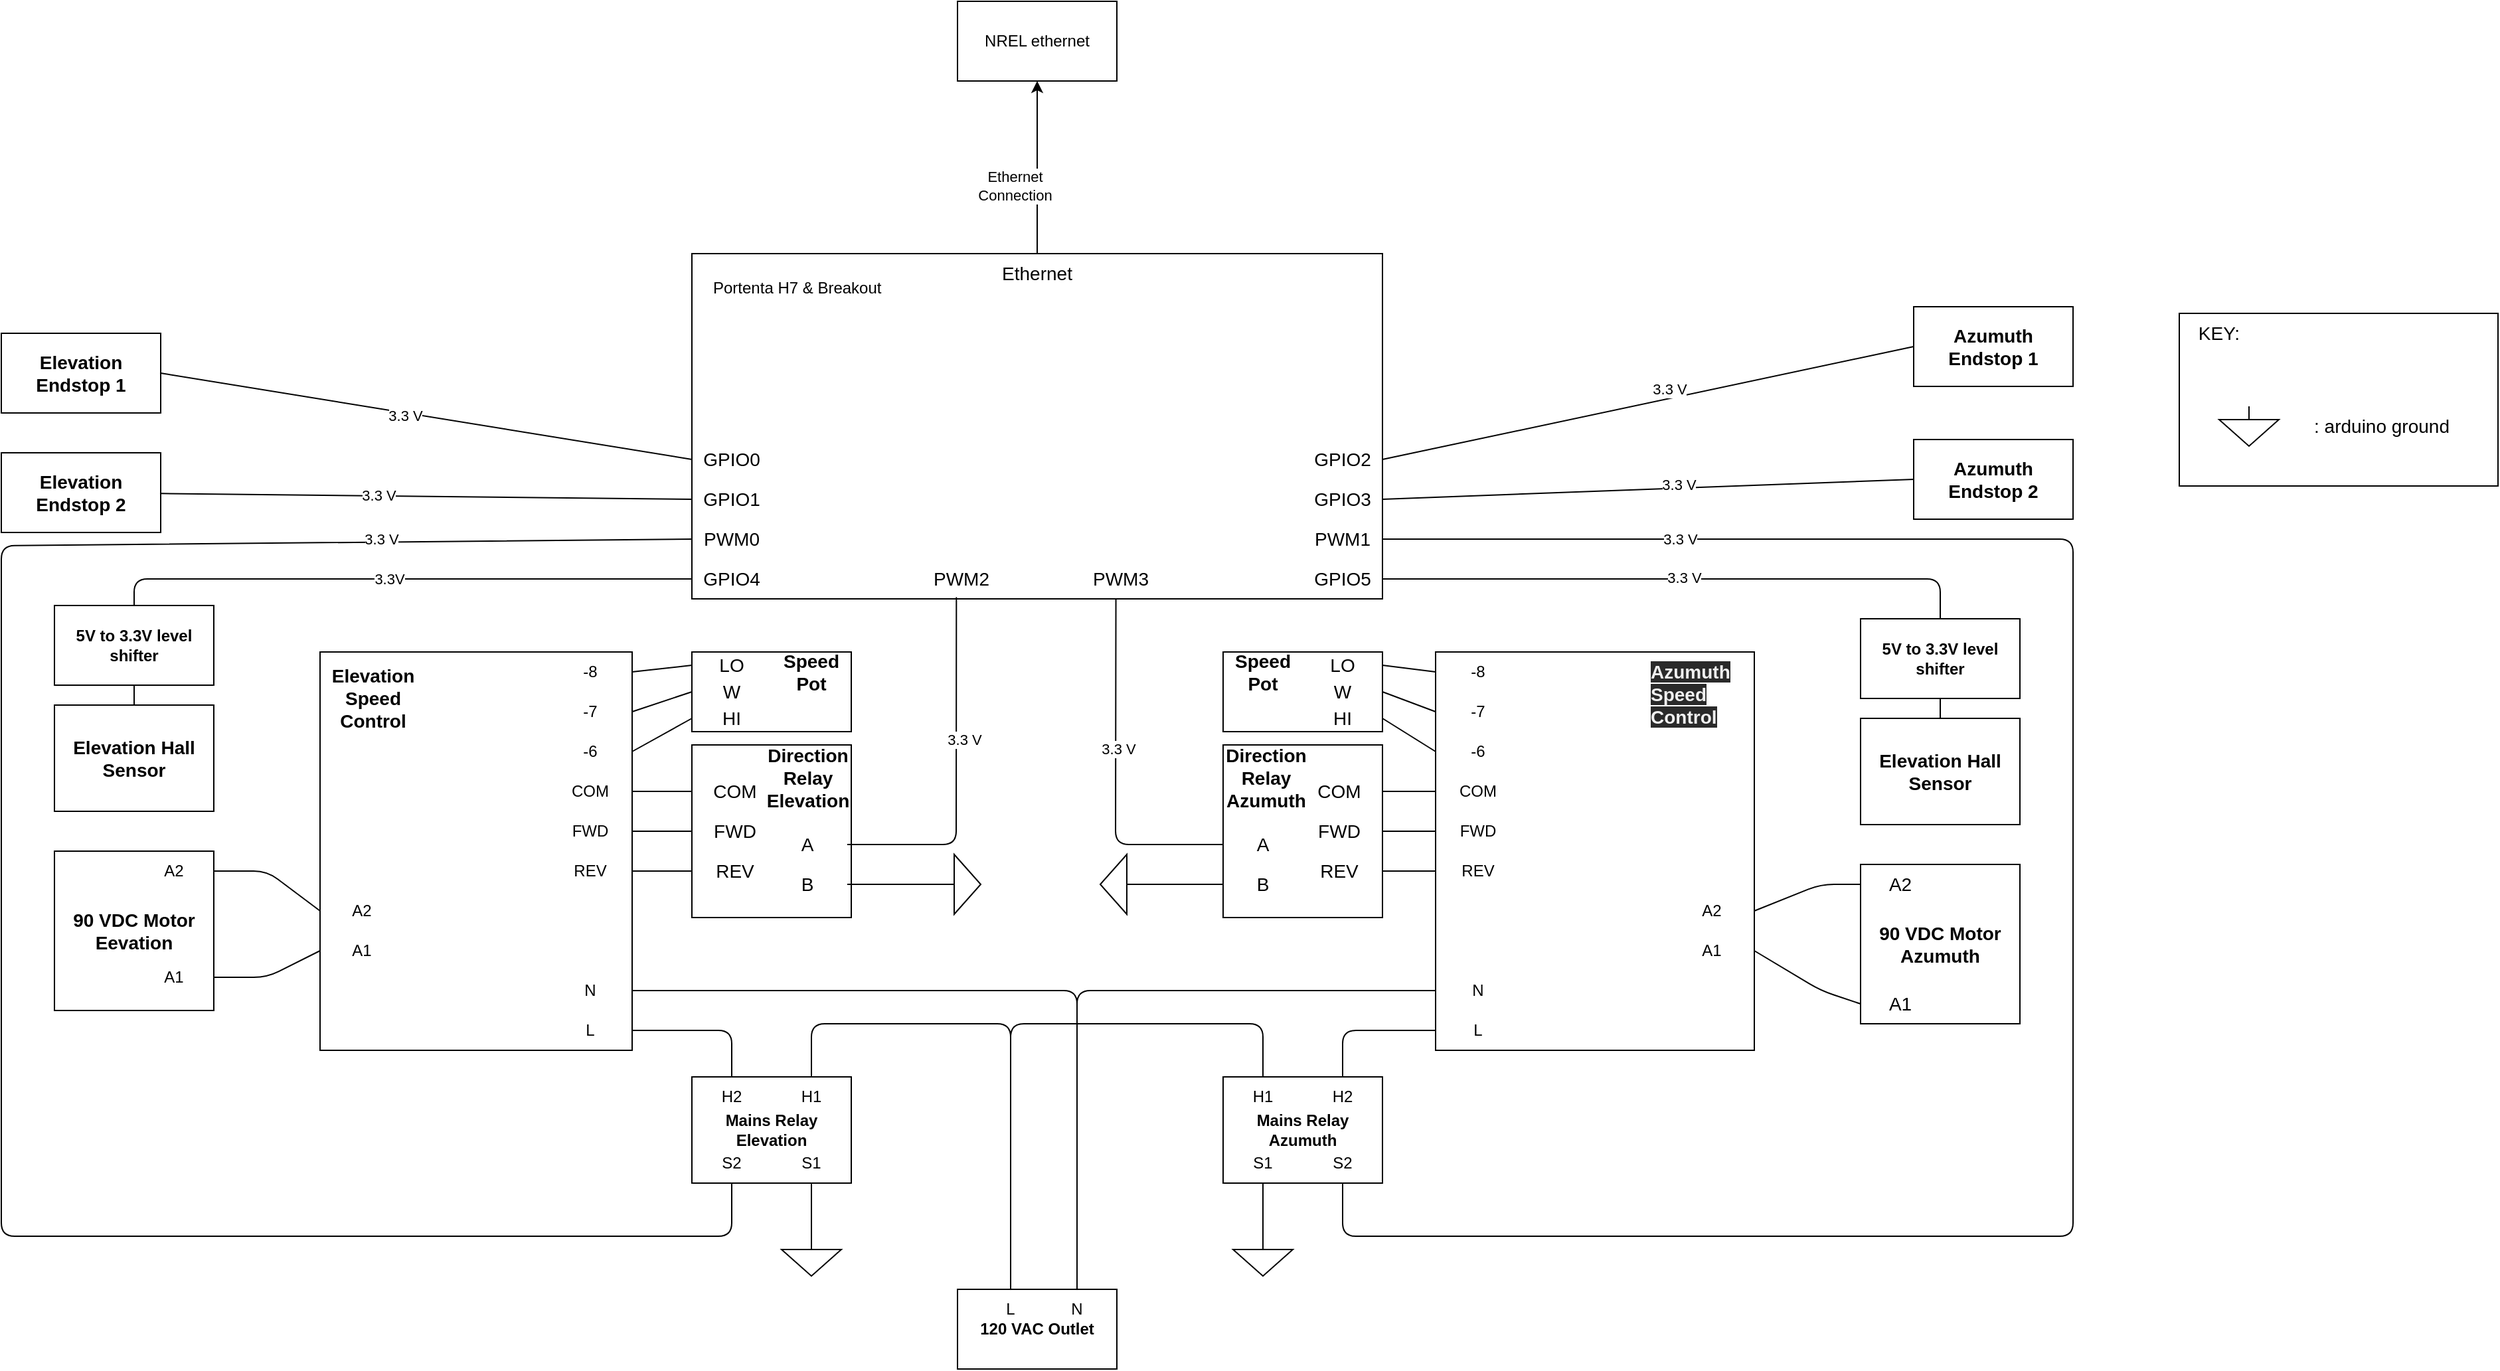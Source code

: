 <mxfile pages="3">
    <diagram id="VG1cR8Sr8_fdatyyjtAB" name="generic">
        <mxGraphModel dx="2446" dy="1390" grid="1" gridSize="10" guides="0" tooltips="0" connect="1" arrows="1" fold="1" page="0" pageScale="1" pageWidth="850" pageHeight="1100" math="0" shadow="0">
            <root>
                <mxCell id="0"/>
                <mxCell id="1" parent="0"/>
                <mxCell id="2" value="" style="rounded=0;whiteSpace=wrap;html=1;" parent="1" vertex="1">
                    <mxGeometry x="580" y="225" width="520" height="260" as="geometry"/>
                </mxCell>
                <mxCell id="5" value="Portenta H7 &amp; Breakout" style="text;strokeColor=none;fillColor=none;align=left;verticalAlign=middle;spacingLeft=4;spacingRight=4;overflow=hidden;points=[[0,0.5],[1,0.5]];portConstraint=eastwest;rotatable=0;" parent="1" vertex="1">
                    <mxGeometry x="590" y="235" width="140" height="30" as="geometry"/>
                </mxCell>
                <mxCell id="7" value="" style="endArrow=classic;html=1;entryX=0.5;entryY=1;entryDx=0;entryDy=0;exitX=0.5;exitY=0;exitDx=0;exitDy=0;" parent="1" source="2" target="8" edge="1">
                    <mxGeometry width="50" height="50" relative="1" as="geometry">
                        <mxPoint x="540" y="235" as="sourcePoint"/>
                        <mxPoint x="480" y="455" as="targetPoint"/>
                    </mxGeometry>
                </mxCell>
                <mxCell id="10" value="Ethernet&lt;br&gt;Connection" style="edgeLabel;html=1;align=center;verticalAlign=middle;resizable=0;points=[];" parent="7" vertex="1" connectable="0">
                    <mxGeometry x="-0.216" relative="1" as="geometry">
                        <mxPoint x="-17" as="offset"/>
                    </mxGeometry>
                </mxCell>
                <mxCell id="8" value="NREL ethernet" style="rounded=0;whiteSpace=wrap;html=1;" parent="1" vertex="1">
                    <mxGeometry x="780" y="35" width="120" height="60" as="geometry"/>
                </mxCell>
                <mxCell id="9" value="&lt;b&gt;&lt;font style=&quot;font-size: 14px&quot;&gt;90 VDC Motor Eevation&lt;/font&gt;&lt;/b&gt;" style="whiteSpace=wrap;html=1;aspect=fixed;" parent="1" vertex="1">
                    <mxGeometry x="100" y="675" width="120" height="120" as="geometry"/>
                </mxCell>
                <mxCell id="11" value="&lt;b&gt;&lt;font style=&quot;font-size: 14px&quot;&gt;90 VDC Motor Azumuth&lt;/font&gt;&lt;/b&gt;" style="whiteSpace=wrap;html=1;aspect=fixed;" parent="1" vertex="1">
                    <mxGeometry x="1460" y="685" width="120" height="120" as="geometry"/>
                </mxCell>
                <mxCell id="47" value="" style="group" parent="1" vertex="1" connectable="0">
                    <mxGeometry x="300" y="525" width="235" height="300" as="geometry"/>
                </mxCell>
                <mxCell id="23" value="" style="rounded=0;whiteSpace=wrap;html=1;" parent="47" vertex="1">
                    <mxGeometry width="235.0" height="300" as="geometry"/>
                </mxCell>
                <mxCell id="15" value="-8" style="text;html=1;strokeColor=none;fillColor=none;align=center;verticalAlign=middle;whiteSpace=wrap;rounded=0;" parent="47" vertex="1">
                    <mxGeometry x="172.333" width="62.667" height="30" as="geometry"/>
                </mxCell>
                <mxCell id="16" value="-7" style="text;html=1;strokeColor=none;fillColor=none;align=center;verticalAlign=middle;whiteSpace=wrap;rounded=0;" parent="47" vertex="1">
                    <mxGeometry x="172.333" y="30" width="62.667" height="30" as="geometry"/>
                </mxCell>
                <mxCell id="20" value="REV" style="text;html=1;strokeColor=none;fillColor=none;align=center;verticalAlign=middle;whiteSpace=wrap;rounded=0;" parent="47" vertex="1">
                    <mxGeometry x="172.333" y="150" width="62.667" height="30" as="geometry"/>
                </mxCell>
                <mxCell id="24" value="A2" style="text;html=1;strokeColor=none;fillColor=none;align=center;verticalAlign=middle;whiteSpace=wrap;rounded=0;container=1;" parent="47" vertex="1">
                    <mxGeometry y="180" width="62.667" height="30" as="geometry"/>
                </mxCell>
                <mxCell id="26" value="A1" style="text;html=1;strokeColor=none;fillColor=none;align=center;verticalAlign=middle;whiteSpace=wrap;rounded=0;" parent="47" vertex="1">
                    <mxGeometry y="210" width="62.667" height="30" as="geometry"/>
                </mxCell>
                <mxCell id="27" value="N" style="text;html=1;strokeColor=none;fillColor=none;align=center;verticalAlign=middle;whiteSpace=wrap;rounded=0;" parent="47" vertex="1">
                    <mxGeometry x="172.333" y="240" width="62.667" height="30" as="geometry"/>
                </mxCell>
                <mxCell id="28" value="L" style="text;html=1;strokeColor=none;fillColor=none;align=center;verticalAlign=middle;whiteSpace=wrap;rounded=0;" parent="47" vertex="1">
                    <mxGeometry x="172.333" y="270" width="62.667" height="30" as="geometry"/>
                </mxCell>
                <mxCell id="32" value="FWD" style="text;html=1;strokeColor=none;fillColor=none;align=center;verticalAlign=middle;whiteSpace=wrap;rounded=0;" parent="47" vertex="1">
                    <mxGeometry x="172.333" y="120" width="62.667" height="30" as="geometry"/>
                </mxCell>
                <mxCell id="33" value="COM" style="text;html=1;strokeColor=none;fillColor=none;align=center;verticalAlign=middle;whiteSpace=wrap;rounded=0;" parent="47" vertex="1">
                    <mxGeometry x="172.333" y="90" width="62.667" height="30" as="geometry"/>
                </mxCell>
                <mxCell id="34" value="-6" style="text;html=1;strokeColor=none;fillColor=none;align=center;verticalAlign=middle;whiteSpace=wrap;rounded=0;" parent="47" vertex="1">
                    <mxGeometry x="172.333" y="60" width="62.667" height="30" as="geometry"/>
                </mxCell>
                <mxCell id="105" value="&lt;b&gt;Elevation Speed Control&lt;/b&gt;" style="text;html=1;strokeColor=none;fillColor=none;align=center;verticalAlign=middle;whiteSpace=wrap;rounded=0;fontSize=14;" parent="47" vertex="1">
                    <mxGeometry x="10" y="20" width="60" height="30" as="geometry"/>
                </mxCell>
                <mxCell id="54" value="" style="group" parent="1" vertex="1" connectable="0">
                    <mxGeometry x="1140" y="525" width="240" height="300" as="geometry"/>
                </mxCell>
                <mxCell id="35" value="" style="rounded=0;whiteSpace=wrap;html=1;" parent="54" vertex="1">
                    <mxGeometry width="240" height="300" as="geometry"/>
                </mxCell>
                <mxCell id="36" value="-8" style="text;html=1;strokeColor=none;fillColor=none;align=center;verticalAlign=middle;whiteSpace=wrap;rounded=0;" parent="54" vertex="1">
                    <mxGeometry width="64" height="30" as="geometry"/>
                </mxCell>
                <mxCell id="37" value="-7" style="text;html=1;strokeColor=none;fillColor=none;align=center;verticalAlign=middle;whiteSpace=wrap;rounded=0;" parent="54" vertex="1">
                    <mxGeometry y="30" width="64" height="30" as="geometry"/>
                </mxCell>
                <mxCell id="38" value="REV" style="text;html=1;strokeColor=none;fillColor=none;align=center;verticalAlign=middle;whiteSpace=wrap;rounded=0;" parent="54" vertex="1">
                    <mxGeometry y="150" width="64" height="30" as="geometry"/>
                </mxCell>
                <mxCell id="39" value="A2" style="text;html=1;strokeColor=none;fillColor=none;align=center;verticalAlign=middle;whiteSpace=wrap;rounded=0;container=1;" parent="54" vertex="1">
                    <mxGeometry x="176" y="180" width="64" height="30" as="geometry"/>
                </mxCell>
                <mxCell id="40" value="A1" style="text;html=1;strokeColor=none;fillColor=none;align=center;verticalAlign=middle;whiteSpace=wrap;rounded=0;" parent="54" vertex="1">
                    <mxGeometry x="176" y="210" width="64" height="30" as="geometry"/>
                </mxCell>
                <mxCell id="41" value="N" style="text;html=1;strokeColor=none;fillColor=none;align=center;verticalAlign=middle;whiteSpace=wrap;rounded=0;" parent="54" vertex="1">
                    <mxGeometry y="240" width="64" height="30" as="geometry"/>
                </mxCell>
                <mxCell id="42" value="L" style="text;html=1;strokeColor=none;fillColor=none;align=center;verticalAlign=middle;whiteSpace=wrap;rounded=0;" parent="54" vertex="1">
                    <mxGeometry y="270" width="64" height="30" as="geometry"/>
                </mxCell>
                <mxCell id="43" value="FWD" style="text;html=1;strokeColor=none;fillColor=none;align=center;verticalAlign=middle;whiteSpace=wrap;rounded=0;" parent="54" vertex="1">
                    <mxGeometry y="120" width="64" height="30" as="geometry"/>
                </mxCell>
                <mxCell id="44" value="COM" style="text;html=1;strokeColor=none;fillColor=none;align=center;verticalAlign=middle;whiteSpace=wrap;rounded=0;" parent="54" vertex="1">
                    <mxGeometry y="90" width="64" height="30" as="geometry"/>
                </mxCell>
                <mxCell id="45" value="-6" style="text;html=1;strokeColor=none;fillColor=none;align=center;verticalAlign=middle;whiteSpace=wrap;rounded=0;" parent="54" vertex="1">
                    <mxGeometry y="60" width="64" height="30" as="geometry"/>
                </mxCell>
                <mxCell id="119" value="&lt;b style=&quot;color: rgb(240 , 240 , 240) ; font-family: &amp;#34;helvetica&amp;#34; ; font-size: 14px ; font-style: normal ; letter-spacing: normal ; text-align: center ; text-indent: 0px ; text-transform: none ; word-spacing: 0px ; background-color: rgb(42 , 42 , 42)&quot;&gt;Azumuth Speed Control&lt;/b&gt;" style="text;whiteSpace=wrap;html=1;fontSize=14;" parent="54" vertex="1">
                    <mxGeometry x="160" width="80" height="60" as="geometry"/>
                </mxCell>
                <mxCell id="68" value="" style="group" parent="1" vertex="1" connectable="0">
                    <mxGeometry x="780" y="1005" width="120" height="60" as="geometry"/>
                </mxCell>
                <mxCell id="55" value="&lt;b&gt;120 VAC Outlet&lt;/b&gt;" style="rounded=0;whiteSpace=wrap;html=1;" parent="68" vertex="1">
                    <mxGeometry width="120" height="60" as="geometry"/>
                </mxCell>
                <mxCell id="58" value="N" style="text;html=1;strokeColor=none;fillColor=none;align=center;verticalAlign=middle;whiteSpace=wrap;rounded=0;" parent="68" vertex="1">
                    <mxGeometry x="60" width="60" height="30" as="geometry"/>
                </mxCell>
                <mxCell id="59" value="L" style="text;html=1;strokeColor=none;fillColor=none;align=center;verticalAlign=middle;whiteSpace=wrap;rounded=0;" parent="68" vertex="1">
                    <mxGeometry x="10" width="60" height="30" as="geometry"/>
                </mxCell>
                <mxCell id="85" value="" style="group;rotation=0;" parent="1" vertex="1" connectable="0">
                    <mxGeometry x="580" y="845" width="120" height="80" as="geometry"/>
                </mxCell>
                <mxCell id="69" value="&lt;b&gt;Mains Relay Elevation&lt;/b&gt;" style="rounded=0;whiteSpace=wrap;html=1;rotation=0;" parent="85" vertex="1">
                    <mxGeometry width="120" height="80" as="geometry"/>
                </mxCell>
                <mxCell id="77" value="H2" style="text;html=1;strokeColor=none;fillColor=none;align=center;verticalAlign=middle;whiteSpace=wrap;rounded=0;rotation=0;" parent="85" vertex="1">
                    <mxGeometry width="60" height="30" as="geometry"/>
                </mxCell>
                <mxCell id="78" value="H1" style="text;html=1;strokeColor=none;fillColor=none;align=center;verticalAlign=middle;whiteSpace=wrap;rounded=0;rotation=0;" parent="85" vertex="1">
                    <mxGeometry x="60" width="60" height="30" as="geometry"/>
                </mxCell>
                <mxCell id="79" value="S2" style="text;html=1;strokeColor=none;fillColor=none;align=center;verticalAlign=middle;whiteSpace=wrap;rounded=0;rotation=0;" parent="85" vertex="1">
                    <mxGeometry y="50" width="60" height="30" as="geometry"/>
                </mxCell>
                <mxCell id="80" value="S1" style="text;html=1;strokeColor=none;fillColor=none;align=center;verticalAlign=middle;whiteSpace=wrap;rounded=0;rotation=0;" parent="85" vertex="1">
                    <mxGeometry x="60" y="50" width="60" height="30" as="geometry"/>
                </mxCell>
                <mxCell id="87" value="" style="group;rotation=0;" parent="1" vertex="1" connectable="0">
                    <mxGeometry x="980" y="845" width="120" height="80" as="geometry"/>
                </mxCell>
                <mxCell id="71" value="&lt;b&gt;Mains Relay Azumuth&lt;/b&gt;" style="rounded=0;whiteSpace=wrap;html=1;rotation=0;" parent="87" vertex="1">
                    <mxGeometry width="120" height="80" as="geometry"/>
                </mxCell>
                <mxCell id="81" value="H1" style="text;html=1;strokeColor=none;fillColor=none;align=center;verticalAlign=middle;whiteSpace=wrap;rounded=0;rotation=0;" parent="87" vertex="1">
                    <mxGeometry width="60" height="30" as="geometry"/>
                </mxCell>
                <mxCell id="82" value="H2" style="text;html=1;strokeColor=none;fillColor=none;align=center;verticalAlign=middle;whiteSpace=wrap;rounded=0;rotation=0;" parent="87" vertex="1">
                    <mxGeometry x="60" width="60" height="30" as="geometry"/>
                </mxCell>
                <mxCell id="83" value="S1" style="text;html=1;strokeColor=none;fillColor=none;align=center;verticalAlign=middle;whiteSpace=wrap;rounded=0;rotation=0;" parent="87" vertex="1">
                    <mxGeometry y="50" width="60" height="30" as="geometry"/>
                </mxCell>
                <mxCell id="84" value="S2" style="text;html=1;strokeColor=none;fillColor=none;align=center;verticalAlign=middle;whiteSpace=wrap;rounded=0;rotation=0;" parent="87" vertex="1">
                    <mxGeometry x="60" y="50" width="60" height="30" as="geometry"/>
                </mxCell>
                <mxCell id="88" value="A1" style="text;html=1;strokeColor=none;fillColor=none;align=center;verticalAlign=middle;whiteSpace=wrap;rounded=0;" parent="1" vertex="1">
                    <mxGeometry x="160" y="755" width="60" height="30" as="geometry"/>
                </mxCell>
                <mxCell id="89" value="A2" style="text;html=1;strokeColor=none;fillColor=none;align=center;verticalAlign=middle;whiteSpace=wrap;rounded=0;" parent="1" vertex="1">
                    <mxGeometry x="160" y="675" width="60" height="30" as="geometry"/>
                </mxCell>
                <mxCell id="90" value="" style="endArrow=none;html=1;fontSize=14;entryX=0;entryY=0.5;entryDx=0;entryDy=0;exitX=1;exitY=0.5;exitDx=0;exitDy=0;" parent="1" source="88" target="26" edge="1">
                    <mxGeometry width="50" height="50" relative="1" as="geometry">
                        <mxPoint x="200" y="895" as="sourcePoint"/>
                        <mxPoint x="250" y="845" as="targetPoint"/>
                        <Array as="points">
                            <mxPoint x="260" y="770"/>
                        </Array>
                    </mxGeometry>
                </mxCell>
                <mxCell id="91" value="" style="endArrow=none;html=1;fontSize=14;entryX=0;entryY=0.5;entryDx=0;entryDy=0;exitX=1;exitY=0.5;exitDx=0;exitDy=0;" parent="1" source="89" target="24" edge="1">
                    <mxGeometry width="50" height="50" relative="1" as="geometry">
                        <mxPoint x="150" y="635" as="sourcePoint"/>
                        <mxPoint x="200" y="585" as="targetPoint"/>
                        <Array as="points">
                            <mxPoint x="260" y="690"/>
                        </Array>
                    </mxGeometry>
                </mxCell>
                <mxCell id="92" value="" style="endArrow=none;html=1;fontSize=14;exitX=1;exitY=0.5;exitDx=0;exitDy=0;entryX=0;entryY=0.5;entryDx=0;entryDy=0;" parent="1" source="40" target="95" edge="1">
                    <mxGeometry width="50" height="50" relative="1" as="geometry">
                        <mxPoint x="1440" y="885" as="sourcePoint"/>
                        <mxPoint x="1490" y="835" as="targetPoint"/>
                        <Array as="points">
                            <mxPoint x="1430" y="780"/>
                        </Array>
                    </mxGeometry>
                </mxCell>
                <mxCell id="93" value="" style="endArrow=none;html=1;fontSize=14;exitX=1;exitY=0.5;exitDx=0;exitDy=0;entryX=0;entryY=0.5;entryDx=0;entryDy=0;" parent="1" source="39" target="94" edge="1">
                    <mxGeometry width="50" height="50" relative="1" as="geometry">
                        <mxPoint x="1460" y="615" as="sourcePoint"/>
                        <mxPoint x="1510" y="565" as="targetPoint"/>
                        <Array as="points">
                            <mxPoint x="1430" y="700"/>
                        </Array>
                    </mxGeometry>
                </mxCell>
                <mxCell id="94" value="A2" style="text;html=1;strokeColor=none;fillColor=none;align=center;verticalAlign=middle;whiteSpace=wrap;rounded=0;fontSize=14;" parent="1" vertex="1">
                    <mxGeometry x="1460" y="685" width="60" height="30" as="geometry"/>
                </mxCell>
                <mxCell id="95" value="A1" style="text;html=1;strokeColor=none;fillColor=none;align=center;verticalAlign=middle;whiteSpace=wrap;rounded=0;fontSize=14;" parent="1" vertex="1">
                    <mxGeometry x="1460" y="775" width="60" height="30" as="geometry"/>
                </mxCell>
                <mxCell id="97" value="" style="endArrow=none;html=1;fontSize=14;exitX=1;exitY=0.5;exitDx=0;exitDy=0;entryX=0.5;entryY=0;entryDx=0;entryDy=0;" parent="1" source="27" target="58" edge="1">
                    <mxGeometry width="50" height="50" relative="1" as="geometry">
                        <mxPoint x="580" y="805" as="sourcePoint"/>
                        <mxPoint x="630" y="755" as="targetPoint"/>
                        <Array as="points">
                            <mxPoint x="870" y="780"/>
                        </Array>
                    </mxGeometry>
                </mxCell>
                <mxCell id="98" value="" style="endArrow=none;html=1;fontSize=14;exitX=0.5;exitY=0;exitDx=0;exitDy=0;entryX=0;entryY=0.5;entryDx=0;entryDy=0;" parent="1" source="58" target="41" edge="1">
                    <mxGeometry width="50" height="50" relative="1" as="geometry">
                        <mxPoint x="790" y="985" as="sourcePoint"/>
                        <mxPoint x="840" y="935" as="targetPoint"/>
                        <Array as="points">
                            <mxPoint x="870" y="780"/>
                        </Array>
                    </mxGeometry>
                </mxCell>
                <mxCell id="99" value="" style="endArrow=none;html=1;fontSize=14;exitX=0.5;exitY=0;exitDx=0;exitDy=0;entryX=0;entryY=0.5;entryDx=0;entryDy=0;" parent="1" source="82" target="42" edge="1">
                    <mxGeometry width="50" height="50" relative="1" as="geometry">
                        <mxPoint x="1090" y="1005" as="sourcePoint"/>
                        <mxPoint x="1140" y="955" as="targetPoint"/>
                        <Array as="points">
                            <mxPoint x="1070" y="810"/>
                        </Array>
                    </mxGeometry>
                </mxCell>
                <mxCell id="100" value="" style="endArrow=none;html=1;fontSize=14;exitX=0.5;exitY=0;exitDx=0;exitDy=0;entryX=1;entryY=0.5;entryDx=0;entryDy=0;" parent="1" source="77" target="28" edge="1">
                    <mxGeometry width="50" height="50" relative="1" as="geometry">
                        <mxPoint x="1000" y="945" as="sourcePoint"/>
                        <mxPoint x="1050" y="895" as="targetPoint"/>
                        <Array as="points">
                            <mxPoint x="610" y="810"/>
                        </Array>
                    </mxGeometry>
                </mxCell>
                <mxCell id="101" value="" style="endArrow=none;html=1;fontSize=14;exitX=0.5;exitY=0;exitDx=0;exitDy=0;entryX=0.5;entryY=0;entryDx=0;entryDy=0;" parent="1" source="59" target="78" edge="1">
                    <mxGeometry width="50" height="50" relative="1" as="geometry">
                        <mxPoint x="970" y="975" as="sourcePoint"/>
                        <mxPoint x="1020" y="925" as="targetPoint"/>
                        <Array as="points">
                            <mxPoint x="820" y="805"/>
                            <mxPoint x="670" y="805"/>
                        </Array>
                    </mxGeometry>
                </mxCell>
                <mxCell id="102" value="" style="endArrow=none;html=1;fontSize=14;entryX=0.5;entryY=0;entryDx=0;entryDy=0;exitX=0.5;exitY=0;exitDx=0;exitDy=0;" parent="1" source="59" target="81" edge="1">
                    <mxGeometry width="50" height="50" relative="1" as="geometry">
                        <mxPoint x="950" y="955" as="sourcePoint"/>
                        <mxPoint x="1000" y="905" as="targetPoint"/>
                        <Array as="points">
                            <mxPoint x="820" y="805"/>
                            <mxPoint x="1010" y="805"/>
                        </Array>
                    </mxGeometry>
                </mxCell>
                <mxCell id="122" value="" style="group" parent="1" vertex="1" connectable="0">
                    <mxGeometry x="580" y="595" width="120" height="130" as="geometry"/>
                </mxCell>
                <mxCell id="103" value="" style="rounded=0;whiteSpace=wrap;html=1;fontSize=14;" parent="122" vertex="1">
                    <mxGeometry width="120.0" height="130" as="geometry"/>
                </mxCell>
                <mxCell id="104" value="&lt;b&gt;Direction Relay&lt;br&gt;Elevation&lt;/b&gt;" style="text;html=1;strokeColor=none;fillColor=none;align=center;verticalAlign=middle;whiteSpace=wrap;rounded=0;fontSize=14;" parent="122" vertex="1">
                    <mxGeometry x="54.545" y="10" width="65.455" height="30" as="geometry"/>
                </mxCell>
                <mxCell id="124" value="COM" style="text;html=1;strokeColor=none;fillColor=none;align=center;verticalAlign=middle;whiteSpace=wrap;rounded=0;fontSize=14;" parent="122" vertex="1">
                    <mxGeometry y="20" width="65.455" height="30" as="geometry"/>
                </mxCell>
                <mxCell id="125" value="FWD" style="text;html=1;strokeColor=none;fillColor=none;align=center;verticalAlign=middle;whiteSpace=wrap;rounded=0;fontSize=14;" parent="122" vertex="1">
                    <mxGeometry y="50" width="65.455" height="30" as="geometry"/>
                </mxCell>
                <mxCell id="126" value="REV" style="text;html=1;strokeColor=none;fillColor=none;align=center;verticalAlign=middle;whiteSpace=wrap;rounded=0;fontSize=14;" parent="122" vertex="1">
                    <mxGeometry y="80" width="65.455" height="30" as="geometry"/>
                </mxCell>
                <mxCell id="174" value="B" style="text;html=1;strokeColor=none;fillColor=none;align=center;verticalAlign=middle;whiteSpace=wrap;rounded=0;fontSize=14;" parent="122" vertex="1">
                    <mxGeometry x="57" y="90" width="60" height="30" as="geometry"/>
                </mxCell>
                <mxCell id="175" value="A" style="text;html=1;strokeColor=none;fillColor=none;align=center;verticalAlign=middle;whiteSpace=wrap;rounded=0;fontSize=14;" parent="122" vertex="1">
                    <mxGeometry x="57" y="60" width="60" height="30" as="geometry"/>
                </mxCell>
                <mxCell id="123" value="" style="group" parent="1" vertex="1" connectable="0">
                    <mxGeometry x="980" y="595" width="120" height="130" as="geometry"/>
                </mxCell>
                <mxCell id="120" value="" style="rounded=0;whiteSpace=wrap;html=1;fontSize=14;" parent="123" vertex="1">
                    <mxGeometry width="120.0" height="130" as="geometry"/>
                </mxCell>
                <mxCell id="121" value="&lt;b&gt;Direction Relay&lt;br&gt;Azumuth&lt;/b&gt;" style="text;html=1;strokeColor=none;fillColor=none;align=center;verticalAlign=middle;whiteSpace=wrap;rounded=0;fontSize=14;" parent="123" vertex="1">
                    <mxGeometry y="10" width="65.455" height="30" as="geometry"/>
                </mxCell>
                <mxCell id="127" value="COM" style="text;html=1;strokeColor=none;fillColor=none;align=center;verticalAlign=middle;whiteSpace=wrap;rounded=0;fontSize=14;" parent="123" vertex="1">
                    <mxGeometry x="54.545" y="20" width="65.455" height="30" as="geometry"/>
                </mxCell>
                <mxCell id="128" value="FWD" style="text;html=1;strokeColor=none;fillColor=none;align=center;verticalAlign=middle;whiteSpace=wrap;rounded=0;fontSize=14;" parent="123" vertex="1">
                    <mxGeometry x="54.545" y="50" width="65.455" height="30" as="geometry"/>
                </mxCell>
                <mxCell id="129" value="REV" style="text;html=1;strokeColor=none;fillColor=none;align=center;verticalAlign=middle;whiteSpace=wrap;rounded=0;fontSize=14;" parent="123" vertex="1">
                    <mxGeometry x="54.545" y="80" width="65.455" height="30" as="geometry"/>
                </mxCell>
                <mxCell id="176" value="B" style="text;html=1;strokeColor=none;fillColor=none;align=center;verticalAlign=middle;whiteSpace=wrap;rounded=0;fontSize=14;" parent="123" vertex="1">
                    <mxGeometry y="90" width="60" height="30" as="geometry"/>
                </mxCell>
                <mxCell id="177" value="A" style="text;html=1;strokeColor=none;fillColor=none;align=center;verticalAlign=middle;whiteSpace=wrap;rounded=0;fontSize=14;" parent="123" vertex="1">
                    <mxGeometry y="60" width="60" height="30" as="geometry"/>
                </mxCell>
                <mxCell id="130" value="" style="endArrow=none;html=1;fontSize=14;exitX=1;exitY=0.5;exitDx=0;exitDy=0;entryX=0;entryY=0.5;entryDx=0;entryDy=0;" parent="1" source="129" target="38" edge="1">
                    <mxGeometry width="50" height="50" relative="1" as="geometry">
                        <mxPoint x="1070" y="705" as="sourcePoint"/>
                        <mxPoint x="1120" y="655" as="targetPoint"/>
                    </mxGeometry>
                </mxCell>
                <mxCell id="131" value="" style="endArrow=none;html=1;fontSize=14;exitX=1;exitY=0.5;exitDx=0;exitDy=0;entryX=0;entryY=0.5;entryDx=0;entryDy=0;" parent="1" source="128" target="43" edge="1">
                    <mxGeometry width="50" height="50" relative="1" as="geometry">
                        <mxPoint x="1050" y="565" as="sourcePoint"/>
                        <mxPoint x="1100" y="515" as="targetPoint"/>
                    </mxGeometry>
                </mxCell>
                <mxCell id="132" value="" style="endArrow=none;html=1;fontSize=14;exitX=1;exitY=0.5;exitDx=0;exitDy=0;entryX=0;entryY=0.5;entryDx=0;entryDy=0;" parent="1" source="127" target="44" edge="1">
                    <mxGeometry width="50" height="50" relative="1" as="geometry">
                        <mxPoint x="890" y="545" as="sourcePoint"/>
                        <mxPoint x="940" y="495" as="targetPoint"/>
                    </mxGeometry>
                </mxCell>
                <mxCell id="133" value="" style="endArrow=none;html=1;fontSize=14;exitX=1;exitY=0.5;exitDx=0;exitDy=0;entryX=0;entryY=0.5;entryDx=0;entryDy=0;" parent="1" source="20" target="126" edge="1">
                    <mxGeometry width="50" height="50" relative="1" as="geometry">
                        <mxPoint x="790" y="755" as="sourcePoint"/>
                        <mxPoint x="600" y="690" as="targetPoint"/>
                    </mxGeometry>
                </mxCell>
                <mxCell id="134" value="" style="endArrow=none;html=1;fontSize=14;exitX=1;exitY=0.5;exitDx=0;exitDy=0;entryX=0;entryY=0.5;entryDx=0;entryDy=0;" parent="1" source="32" target="125" edge="1">
                    <mxGeometry width="50" height="50" relative="1" as="geometry">
                        <mxPoint x="570" y="625" as="sourcePoint"/>
                        <mxPoint x="620" y="575" as="targetPoint"/>
                    </mxGeometry>
                </mxCell>
                <mxCell id="135" value="" style="endArrow=none;html=1;fontSize=14;exitX=1;exitY=0.5;exitDx=0;exitDy=0;entryX=0;entryY=0.5;entryDx=0;entryDy=0;" parent="1" source="33" target="124" edge="1">
                    <mxGeometry width="50" height="50" relative="1" as="geometry">
                        <mxPoint x="600" y="565" as="sourcePoint"/>
                        <mxPoint x="650" y="515" as="targetPoint"/>
                    </mxGeometry>
                </mxCell>
                <mxCell id="136" value="" style="pointerEvents=1;verticalLabelPosition=bottom;shadow=0;dashed=0;align=center;html=1;verticalAlign=top;shape=mxgraph.electrical.signal_sources.signal_ground;fontSize=14;rotation=90;" parent="1" vertex="1">
                    <mxGeometry x="880" y="685" width="45" height="30" as="geometry"/>
                </mxCell>
                <mxCell id="137" value="" style="pointerEvents=1;verticalLabelPosition=bottom;shadow=0;dashed=0;align=center;html=1;verticalAlign=top;shape=mxgraph.electrical.signal_sources.signal_ground;fontSize=14;" parent="1" vertex="1">
                    <mxGeometry x="647.5" y="965" width="45" height="30" as="geometry"/>
                </mxCell>
                <mxCell id="138" value="" style="pointerEvents=1;verticalLabelPosition=bottom;shadow=0;dashed=0;align=center;html=1;verticalAlign=top;shape=mxgraph.electrical.signal_sources.signal_ground;fontSize=14;" parent="1" vertex="1">
                    <mxGeometry x="987.5" y="965" width="45" height="30" as="geometry"/>
                </mxCell>
                <mxCell id="139" value="" style="endArrow=none;html=1;fontSize=14;exitX=0.5;exitY=0;exitDx=0;exitDy=0;exitPerimeter=0;entryX=0.5;entryY=1;entryDx=0;entryDy=0;" parent="1" source="137" target="80" edge="1">
                    <mxGeometry width="50" height="50" relative="1" as="geometry">
                        <mxPoint x="790" y="935" as="sourcePoint"/>
                        <mxPoint x="840" y="885" as="targetPoint"/>
                    </mxGeometry>
                </mxCell>
                <mxCell id="140" value="" style="endArrow=none;html=1;fontSize=14;exitX=0.5;exitY=0;exitDx=0;exitDy=0;exitPerimeter=0;entryX=0.5;entryY=1;entryDx=0;entryDy=0;" parent="1" source="138" target="83" edge="1">
                    <mxGeometry width="50" height="50" relative="1" as="geometry">
                        <mxPoint x="1060" y="975" as="sourcePoint"/>
                        <mxPoint x="1110" y="925" as="targetPoint"/>
                    </mxGeometry>
                </mxCell>
                <mxCell id="141" value="" style="pointerEvents=1;verticalLabelPosition=bottom;shadow=0;dashed=0;align=center;html=1;verticalAlign=top;shape=mxgraph.electrical.signal_sources.signal_ground;fontSize=14;rotation=-90;" parent="1" vertex="1">
                    <mxGeometry x="760" y="685" width="45" height="30" as="geometry"/>
                </mxCell>
                <mxCell id="144" value="&lt;b&gt;Elevation Hall Sensor&lt;/b&gt;" style="rounded=0;whiteSpace=wrap;html=1;fontSize=14;" parent="1" vertex="1">
                    <mxGeometry x="100" y="565" width="120" height="80" as="geometry"/>
                </mxCell>
                <mxCell id="145" value="&lt;b&gt;Elevation Hall Sensor&lt;/b&gt;" style="rounded=0;whiteSpace=wrap;html=1;fontSize=14;" parent="1" vertex="1">
                    <mxGeometry x="1460" y="575" width="120" height="80" as="geometry"/>
                </mxCell>
                <mxCell id="149" value="" style="group" parent="1" vertex="1" connectable="0">
                    <mxGeometry x="580" y="525" width="120" height="60" as="geometry"/>
                </mxCell>
                <mxCell id="142" value="" style="rounded=0;whiteSpace=wrap;html=1;fontSize=14;" parent="149" vertex="1">
                    <mxGeometry width="120" height="60" as="geometry"/>
                </mxCell>
                <mxCell id="147" value="&lt;b&gt;Speed&lt;br&gt;Pot&lt;/b&gt;" style="text;html=1;strokeColor=none;fillColor=none;align=center;verticalAlign=middle;whiteSpace=wrap;rounded=0;fontSize=14;" parent="149" vertex="1">
                    <mxGeometry x="60" width="60" height="30" as="geometry"/>
                </mxCell>
                <mxCell id="152" value="W" style="text;html=1;strokeColor=none;fillColor=none;align=center;verticalAlign=middle;whiteSpace=wrap;rounded=0;fontSize=14;" parent="149" vertex="1">
                    <mxGeometry y="20" width="60" height="20" as="geometry"/>
                </mxCell>
                <mxCell id="153" value="HI" style="text;html=1;strokeColor=none;fillColor=none;align=center;verticalAlign=middle;whiteSpace=wrap;rounded=0;fontSize=14;" parent="149" vertex="1">
                    <mxGeometry y="40" width="60" height="20" as="geometry"/>
                </mxCell>
                <mxCell id="150" value="" style="group" parent="1" vertex="1" connectable="0">
                    <mxGeometry x="980" y="525" width="120" height="60" as="geometry"/>
                </mxCell>
                <mxCell id="146" value="" style="rounded=0;whiteSpace=wrap;html=1;fontSize=14;" parent="150" vertex="1">
                    <mxGeometry width="120" height="60" as="geometry"/>
                </mxCell>
                <mxCell id="148" value="&lt;b&gt;Speed&lt;br&gt;Pot&lt;/b&gt;" style="text;html=1;strokeColor=none;fillColor=none;align=center;verticalAlign=middle;whiteSpace=wrap;rounded=0;fontSize=14;" parent="150" vertex="1">
                    <mxGeometry width="60" height="30" as="geometry"/>
                </mxCell>
                <mxCell id="159" value="LO" style="text;html=1;strokeColor=none;fillColor=none;align=center;verticalAlign=middle;whiteSpace=wrap;rounded=0;fontSize=14;" parent="150" vertex="1">
                    <mxGeometry x="60" width="60" height="20" as="geometry"/>
                </mxCell>
                <mxCell id="160" value="W" style="text;html=1;strokeColor=none;fillColor=none;align=center;verticalAlign=middle;whiteSpace=wrap;rounded=0;fontSize=14;" parent="150" vertex="1">
                    <mxGeometry x="60" y="20" width="60" height="20" as="geometry"/>
                </mxCell>
                <mxCell id="161" value="HI" style="text;html=1;strokeColor=none;fillColor=none;align=center;verticalAlign=middle;whiteSpace=wrap;rounded=0;fontSize=14;" parent="150" vertex="1">
                    <mxGeometry x="60" y="40" width="60" height="20" as="geometry"/>
                </mxCell>
                <mxCell id="151" value="LO" style="text;html=1;strokeColor=none;fillColor=none;align=center;verticalAlign=middle;whiteSpace=wrap;rounded=0;fontSize=14;" parent="1" vertex="1">
                    <mxGeometry x="580" y="525" width="60" height="20" as="geometry"/>
                </mxCell>
                <mxCell id="162" value="" style="endArrow=none;html=1;fontSize=14;exitX=1;exitY=0.5;exitDx=0;exitDy=0;entryX=0;entryY=0.5;entryDx=0;entryDy=0;" parent="1" source="34" target="153" edge="1">
                    <mxGeometry width="50" height="50" relative="1" as="geometry">
                        <mxPoint x="680" y="585" as="sourcePoint"/>
                        <mxPoint x="730" y="535" as="targetPoint"/>
                    </mxGeometry>
                </mxCell>
                <mxCell id="163" value="" style="endArrow=none;html=1;fontSize=14;exitX=1;exitY=0.5;exitDx=0;exitDy=0;entryX=0;entryY=0.5;entryDx=0;entryDy=0;" parent="1" source="16" target="152" edge="1">
                    <mxGeometry width="50" height="50" relative="1" as="geometry">
                        <mxPoint x="540" y="595" as="sourcePoint"/>
                        <mxPoint x="590" y="545" as="targetPoint"/>
                    </mxGeometry>
                </mxCell>
                <mxCell id="164" value="" style="endArrow=none;html=1;fontSize=14;exitX=1;exitY=0.5;exitDx=0;exitDy=0;entryX=0;entryY=0.5;entryDx=0;entryDy=0;" parent="1" source="15" target="151" edge="1">
                    <mxGeometry width="50" height="50" relative="1" as="geometry">
                        <mxPoint x="540" y="555" as="sourcePoint"/>
                        <mxPoint x="590" y="505" as="targetPoint"/>
                    </mxGeometry>
                </mxCell>
                <mxCell id="165" value="" style="endArrow=none;html=1;fontSize=14;entryX=0;entryY=0.5;entryDx=0;entryDy=0;exitX=1;exitY=0.5;exitDx=0;exitDy=0;" parent="1" source="161" target="45" edge="1">
                    <mxGeometry width="50" height="50" relative="1" as="geometry">
                        <mxPoint x="1080" y="585" as="sourcePoint"/>
                        <mxPoint x="1130" y="535" as="targetPoint"/>
                    </mxGeometry>
                </mxCell>
                <mxCell id="166" value="" style="endArrow=none;html=1;fontSize=14;entryX=0;entryY=0.5;entryDx=0;entryDy=0;exitX=1;exitY=0.5;exitDx=0;exitDy=0;" parent="1" source="160" target="37" edge="1">
                    <mxGeometry width="50" height="50" relative="1" as="geometry">
                        <mxPoint x="880" y="625" as="sourcePoint"/>
                        <mxPoint x="930" y="575" as="targetPoint"/>
                    </mxGeometry>
                </mxCell>
                <mxCell id="167" value="" style="endArrow=none;html=1;fontSize=14;entryX=0;entryY=0.5;entryDx=0;entryDy=0;exitX=1;exitY=0.5;exitDx=0;exitDy=0;" parent="1" source="159" target="36" edge="1">
                    <mxGeometry width="50" height="50" relative="1" as="geometry">
                        <mxPoint x="870" y="625" as="sourcePoint"/>
                        <mxPoint x="920" y="575" as="targetPoint"/>
                    </mxGeometry>
                </mxCell>
                <mxCell id="178" value="" style="endArrow=none;html=1;fontSize=14;entryX=0.5;entryY=0;entryDx=0;entryDy=0;entryPerimeter=0;exitX=1;exitY=0.5;exitDx=0;exitDy=0;" parent="1" source="174" target="141" edge="1">
                    <mxGeometry width="50" height="50" relative="1" as="geometry">
                        <mxPoint x="710" y="775" as="sourcePoint"/>
                        <mxPoint x="760" y="725" as="targetPoint"/>
                    </mxGeometry>
                </mxCell>
                <mxCell id="179" value="" style="endArrow=none;html=1;fontSize=14;entryX=0;entryY=0.5;entryDx=0;entryDy=0;exitX=0.5;exitY=0;exitDx=0;exitDy=0;exitPerimeter=0;" parent="1" source="136" target="176" edge="1">
                    <mxGeometry width="50" height="50" relative="1" as="geometry">
                        <mxPoint x="740" y="775" as="sourcePoint"/>
                        <mxPoint x="790" y="725" as="targetPoint"/>
                    </mxGeometry>
                </mxCell>
                <mxCell id="180" value="" style="endArrow=none;html=1;fontSize=14;exitX=1;exitY=0.5;exitDx=0;exitDy=0;entryX=0.383;entryY=0.995;entryDx=0;entryDy=0;entryPerimeter=0;" parent="1" source="175" target="2" edge="1">
                    <mxGeometry width="50" height="50" relative="1" as="geometry">
                        <mxPoint x="740" y="675" as="sourcePoint"/>
                        <mxPoint x="790" y="625" as="targetPoint"/>
                        <Array as="points">
                            <mxPoint x="779" y="670"/>
                        </Array>
                    </mxGeometry>
                </mxCell>
                <mxCell id="212" value="3.3 V" style="edgeLabel;html=1;align=center;verticalAlign=middle;resizable=0;points=[];" parent="180" vertex="1" connectable="0">
                    <mxGeometry x="0.199" y="-6" relative="1" as="geometry">
                        <mxPoint as="offset"/>
                    </mxGeometry>
                </mxCell>
                <mxCell id="181" value="" style="endArrow=none;html=1;fontSize=14;entryX=0;entryY=0.5;entryDx=0;entryDy=0;exitX=0.614;exitY=0.998;exitDx=0;exitDy=0;exitPerimeter=0;" parent="1" source="2" target="177" edge="1">
                    <mxGeometry width="50" height="50" relative="1" as="geometry">
                        <mxPoint x="860" y="635" as="sourcePoint"/>
                        <mxPoint x="910" y="585" as="targetPoint"/>
                        <Array as="points">
                            <mxPoint x="899" y="670"/>
                        </Array>
                    </mxGeometry>
                </mxCell>
                <mxCell id="213" value="3.3 V" style="edgeLabel;html=1;align=center;verticalAlign=middle;resizable=0;points=[];" parent="181" vertex="1" connectable="0">
                    <mxGeometry x="-0.148" y="2" relative="1" as="geometry">
                        <mxPoint as="offset"/>
                    </mxGeometry>
                </mxCell>
                <mxCell id="183" value="GPIO4" style="text;html=1;strokeColor=none;fillColor=none;align=center;verticalAlign=middle;whiteSpace=wrap;rounded=0;fontSize=14;" parent="1" vertex="1">
                    <mxGeometry x="580" y="455" width="60" height="30" as="geometry"/>
                </mxCell>
                <mxCell id="184" value="GPIO5" style="text;html=1;strokeColor=none;fillColor=none;align=center;verticalAlign=middle;whiteSpace=wrap;rounded=0;fontSize=14;" parent="1" vertex="1">
                    <mxGeometry x="1040" y="455" width="60" height="30" as="geometry"/>
                </mxCell>
                <mxCell id="185" value="" style="endArrow=none;html=1;fontSize=14;entryX=0.5;entryY=0;entryDx=0;entryDy=0;exitX=1;exitY=0.5;exitDx=0;exitDy=0;" parent="1" source="184" target="145" edge="1">
                    <mxGeometry width="50" height="50" relative="1" as="geometry">
                        <mxPoint x="1310" y="455" as="sourcePoint"/>
                        <mxPoint x="1360" y="405" as="targetPoint"/>
                        <Array as="points">
                            <mxPoint x="1520" y="470"/>
                        </Array>
                    </mxGeometry>
                </mxCell>
                <mxCell id="211" value="3.3 V" style="edgeLabel;html=1;align=center;verticalAlign=middle;resizable=0;points=[];" parent="185" vertex="1" connectable="0">
                    <mxGeometry x="-0.137" y="1" relative="1" as="geometry">
                        <mxPoint as="offset"/>
                    </mxGeometry>
                </mxCell>
                <mxCell id="186" value="" style="endArrow=none;html=1;fontSize=14;entryX=0.5;entryY=1;entryDx=0;entryDy=0;exitX=0;exitY=0.5;exitDx=0;exitDy=0;" parent="1" source="187" target="79" edge="1">
                    <mxGeometry width="50" height="50" relative="1" as="geometry">
                        <mxPoint x="490" y="405" as="sourcePoint"/>
                        <mxPoint x="610" y="1015" as="targetPoint"/>
                        <Array as="points">
                            <mxPoint x="60" y="445"/>
                            <mxPoint x="60" y="965"/>
                            <mxPoint x="610" y="965"/>
                        </Array>
                    </mxGeometry>
                </mxCell>
                <mxCell id="218" value="3.3 V" style="edgeLabel;html=1;align=center;verticalAlign=middle;resizable=0;points=[];" parent="186" vertex="1" connectable="0">
                    <mxGeometry x="-0.713" y="-3" relative="1" as="geometry">
                        <mxPoint as="offset"/>
                    </mxGeometry>
                </mxCell>
                <mxCell id="187" value="PWM0" style="text;html=1;strokeColor=none;fillColor=none;align=center;verticalAlign=middle;whiteSpace=wrap;rounded=0;fontSize=14;" parent="1" vertex="1">
                    <mxGeometry x="580" y="425" width="60" height="30" as="geometry"/>
                </mxCell>
                <mxCell id="188" value="PWM1" style="text;html=1;strokeColor=none;fillColor=none;align=center;verticalAlign=middle;whiteSpace=wrap;rounded=0;fontSize=14;" parent="1" vertex="1">
                    <mxGeometry x="1040" y="425" width="60" height="30" as="geometry"/>
                </mxCell>
                <mxCell id="189" value="" style="endArrow=none;html=1;fontSize=14;exitX=0.5;exitY=1;exitDx=0;exitDy=0;entryX=1;entryY=0.5;entryDx=0;entryDy=0;" parent="1" source="84" target="188" edge="1">
                    <mxGeometry width="50" height="50" relative="1" as="geometry">
                        <mxPoint x="1120" y="1015" as="sourcePoint"/>
                        <mxPoint x="1170" y="965" as="targetPoint"/>
                        <Array as="points">
                            <mxPoint x="1070" y="965"/>
                            <mxPoint x="1620" y="965"/>
                            <mxPoint x="1620" y="440"/>
                        </Array>
                    </mxGeometry>
                </mxCell>
                <mxCell id="219" value="3.3 V" style="edgeLabel;html=1;align=center;verticalAlign=middle;resizable=0;points=[];" parent="189" vertex="1" connectable="0">
                    <mxGeometry x="0.726" relative="1" as="geometry">
                        <mxPoint as="offset"/>
                    </mxGeometry>
                </mxCell>
                <mxCell id="190" value="PWM2" style="text;html=1;strokeColor=none;fillColor=none;align=center;verticalAlign=middle;whiteSpace=wrap;rounded=0;fontSize=14;" parent="1" vertex="1">
                    <mxGeometry x="753" y="455" width="60" height="30" as="geometry"/>
                </mxCell>
                <mxCell id="191" value="PWM3" style="text;html=1;strokeColor=none;fillColor=none;align=center;verticalAlign=middle;whiteSpace=wrap;rounded=0;fontSize=14;" parent="1" vertex="1">
                    <mxGeometry x="873" y="455" width="60" height="30" as="geometry"/>
                </mxCell>
                <mxCell id="192" value="&lt;b&gt;Elevation Endstop 2&lt;/b&gt;" style="rounded=0;whiteSpace=wrap;html=1;fontSize=14;" parent="1" vertex="1">
                    <mxGeometry x="60" y="375" width="120" height="60" as="geometry"/>
                </mxCell>
                <mxCell id="193" value="&lt;b&gt;Elevation Endstop 1&lt;/b&gt;" style="rounded=0;whiteSpace=wrap;html=1;fontSize=14;" parent="1" vertex="1">
                    <mxGeometry x="60" y="285" width="120" height="60" as="geometry"/>
                </mxCell>
                <mxCell id="194" value="&lt;b&gt;Azumuth Endstop 2&lt;/b&gt;" style="rounded=0;whiteSpace=wrap;html=1;fontSize=14;" parent="1" vertex="1">
                    <mxGeometry x="1500" y="365" width="120" height="60" as="geometry"/>
                </mxCell>
                <mxCell id="195" value="&lt;b&gt;Azumuth Endstop 1&lt;/b&gt;" style="rounded=0;whiteSpace=wrap;html=1;fontSize=14;" parent="1" vertex="1">
                    <mxGeometry x="1500" y="265" width="120" height="60" as="geometry"/>
                </mxCell>
                <mxCell id="196" value="GPIO1" style="text;html=1;strokeColor=none;fillColor=none;align=center;verticalAlign=middle;whiteSpace=wrap;rounded=0;fontSize=14;" parent="1" vertex="1">
                    <mxGeometry x="580" y="395" width="60" height="30" as="geometry"/>
                </mxCell>
                <mxCell id="197" value="" style="endArrow=none;html=1;fontSize=14;entryX=0;entryY=0.5;entryDx=0;entryDy=0;" parent="1" source="192" target="196" edge="1">
                    <mxGeometry width="50" height="50" relative="1" as="geometry">
                        <mxPoint x="570" y="445" as="sourcePoint"/>
                        <mxPoint x="620" y="395" as="targetPoint"/>
                    </mxGeometry>
                </mxCell>
                <mxCell id="215" value="3.3 V" style="edgeLabel;html=1;align=center;verticalAlign=middle;resizable=0;points=[];" parent="197" vertex="1" connectable="0">
                    <mxGeometry x="-0.182" y="1" relative="1" as="geometry">
                        <mxPoint as="offset"/>
                    </mxGeometry>
                </mxCell>
                <mxCell id="198" value="GPIO0" style="text;html=1;strokeColor=none;fillColor=none;align=center;verticalAlign=middle;whiteSpace=wrap;rounded=0;fontSize=14;" parent="1" vertex="1">
                    <mxGeometry x="580" y="365" width="60" height="30" as="geometry"/>
                </mxCell>
                <mxCell id="199" value="GPIO3" style="text;html=1;strokeColor=none;fillColor=none;align=center;verticalAlign=middle;whiteSpace=wrap;rounded=0;fontSize=14;" parent="1" vertex="1">
                    <mxGeometry x="1040" y="395" width="60" height="30" as="geometry"/>
                </mxCell>
                <mxCell id="200" value="GPIO2" style="text;html=1;strokeColor=none;fillColor=none;align=center;verticalAlign=middle;whiteSpace=wrap;rounded=0;fontSize=14;" parent="1" vertex="1">
                    <mxGeometry x="1040" y="365" width="60" height="30" as="geometry"/>
                </mxCell>
                <mxCell id="202" value="" style="endArrow=none;html=1;fontSize=14;exitX=1;exitY=0.5;exitDx=0;exitDy=0;entryX=0;entryY=0.5;entryDx=0;entryDy=0;" parent="1" source="193" target="198" edge="1">
                    <mxGeometry width="50" height="50" relative="1" as="geometry">
                        <mxPoint x="260" y="355" as="sourcePoint"/>
                        <mxPoint x="310" y="305" as="targetPoint"/>
                    </mxGeometry>
                </mxCell>
                <mxCell id="214" value="3.3 V" style="edgeLabel;html=1;align=center;verticalAlign=middle;resizable=0;points=[];" parent="202" vertex="1" connectable="0">
                    <mxGeometry x="-0.08" y="-2" relative="1" as="geometry">
                        <mxPoint as="offset"/>
                    </mxGeometry>
                </mxCell>
                <mxCell id="203" value="" style="endArrow=none;html=1;fontSize=14;exitX=1;exitY=0.5;exitDx=0;exitDy=0;entryX=0;entryY=0.5;entryDx=0;entryDy=0;" parent="1" source="199" target="194" edge="1">
                    <mxGeometry width="50" height="50" relative="1" as="geometry">
                        <mxPoint x="1180" y="425" as="sourcePoint"/>
                        <mxPoint x="1230" y="375" as="targetPoint"/>
                    </mxGeometry>
                </mxCell>
                <mxCell id="220" value="3.3 V" style="edgeLabel;html=1;align=center;verticalAlign=middle;resizable=0;points=[];" parent="203" vertex="1" connectable="0">
                    <mxGeometry x="0.116" y="3" relative="1" as="geometry">
                        <mxPoint as="offset"/>
                    </mxGeometry>
                </mxCell>
                <mxCell id="204" value="" style="endArrow=none;html=1;fontSize=14;exitX=1;exitY=0.5;exitDx=0;exitDy=0;entryX=0;entryY=0.5;entryDx=0;entryDy=0;" parent="1" source="200" target="195" edge="1">
                    <mxGeometry width="50" height="50" relative="1" as="geometry">
                        <mxPoint x="1310" y="365" as="sourcePoint"/>
                        <mxPoint x="1360" y="315" as="targetPoint"/>
                    </mxGeometry>
                </mxCell>
                <mxCell id="221" value="3.3 V" style="edgeLabel;html=1;align=center;verticalAlign=middle;resizable=0;points=[];" parent="204" vertex="1" connectable="0">
                    <mxGeometry x="0.088" y="7" relative="1" as="geometry">
                        <mxPoint as="offset"/>
                    </mxGeometry>
                </mxCell>
                <mxCell id="205" value="Ethernet" style="text;html=1;strokeColor=none;fillColor=none;align=center;verticalAlign=middle;whiteSpace=wrap;rounded=0;fontSize=14;" parent="1" vertex="1">
                    <mxGeometry x="810" y="225" width="60" height="30" as="geometry"/>
                </mxCell>
                <mxCell id="169" value="" style="rounded=0;whiteSpace=wrap;html=1;fontSize=14;" parent="1" vertex="1">
                    <mxGeometry x="1700" y="270" width="240" height="130" as="geometry"/>
                </mxCell>
                <mxCell id="170" value="KEY:" style="text;html=1;strokeColor=none;fillColor=none;align=center;verticalAlign=middle;whiteSpace=wrap;rounded=0;fontSize=14;" parent="1" vertex="1">
                    <mxGeometry x="1700" y="270" width="60" height="30" as="geometry"/>
                </mxCell>
                <mxCell id="171" value="" style="pointerEvents=1;verticalLabelPosition=bottom;shadow=0;dashed=0;align=center;html=1;verticalAlign=top;shape=mxgraph.electrical.signal_sources.signal_ground;fontSize=14;" parent="1" vertex="1">
                    <mxGeometry x="1730" y="340" width="45" height="30" as="geometry"/>
                </mxCell>
                <mxCell id="172" value=": arduino ground" style="text;html=1;strokeColor=none;fillColor=none;align=center;verticalAlign=middle;whiteSpace=wrap;rounded=0;fontSize=14;" parent="1" vertex="1">
                    <mxGeometry x="1795" y="340" width="115" height="30" as="geometry"/>
                </mxCell>
                <mxCell id="206" value="&lt;b&gt;5V to 3.3V level shifter&lt;/b&gt;" style="rounded=0;whiteSpace=wrap;html=1;" parent="1" vertex="1">
                    <mxGeometry x="100" y="490" width="120" height="60" as="geometry"/>
                </mxCell>
                <mxCell id="207" value="&lt;b&gt;5V to 3.3V level shifter&lt;/b&gt;" style="rounded=0;whiteSpace=wrap;html=1;" parent="1" vertex="1">
                    <mxGeometry x="1460" y="500" width="120" height="60" as="geometry"/>
                </mxCell>
                <mxCell id="208" value="" style="endArrow=none;html=1;exitX=0.5;exitY=0;exitDx=0;exitDy=0;entryX=0;entryY=0.5;entryDx=0;entryDy=0;" parent="1" source="206" target="183" edge="1">
                    <mxGeometry width="50" height="50" relative="1" as="geometry">
                        <mxPoint x="230" y="550" as="sourcePoint"/>
                        <mxPoint x="280" y="500" as="targetPoint"/>
                        <Array as="points">
                            <mxPoint x="160" y="470"/>
                        </Array>
                    </mxGeometry>
                </mxCell>
                <mxCell id="209" value="3.3V" style="edgeLabel;html=1;align=center;verticalAlign=middle;resizable=0;points=[];" parent="208" vertex="1" connectable="0">
                    <mxGeometry x="-0.036" relative="1" as="geometry">
                        <mxPoint as="offset"/>
                    </mxGeometry>
                </mxCell>
                <mxCell id="210" value="" style="endArrow=none;html=1;exitX=0.5;exitY=0;exitDx=0;exitDy=0;entryX=0.5;entryY=1;entryDx=0;entryDy=0;" parent="1" source="144" target="206" edge="1">
                    <mxGeometry width="50" height="50" relative="1" as="geometry">
                        <mxPoint x="280" y="440" as="sourcePoint"/>
                        <mxPoint x="330" y="390" as="targetPoint"/>
                    </mxGeometry>
                </mxCell>
            </root>
        </mxGraphModel>
    </diagram>
    <diagram id="WGLzp8_r7YFA2hb1r1Xt" name="Schematic">
        <mxGraphModel dx="4053" dy="1622" grid="1" gridSize="10" guides="1" tooltips="1" connect="1" arrows="1" fold="1" page="0" pageScale="1" pageWidth="850" pageHeight="1100" math="0" shadow="0">
            <root>
                <mxCell id="0"/>
                <mxCell id="1" parent="0"/>
                <mxCell id="BTdj6MxTRmXPS7g3HZBq-1" value="" style="whiteSpace=wrap;html=1;flipH=1;" parent="1" vertex="1">
                    <mxGeometry x="190" y="110" width="430" height="1360" as="geometry"/>
                </mxCell>
                <mxCell id="2s3_veqAiMTnb0SkeA6H-1" value="&lt;b&gt;&lt;font style=&quot;font-size: 14px;&quot;&gt;Portenta Breakout Board&lt;/font&gt;&lt;/b&gt;" style="text;strokeColor=none;align=center;fillColor=none;html=1;verticalAlign=middle;whiteSpace=wrap;rounded=0;" parent="1" vertex="1">
                    <mxGeometry x="300" y="110" width="170" height="30" as="geometry"/>
                </mxCell>
                <mxCell id="2s3_veqAiMTnb0SkeA6H-2" value="" style="rounded=0;whiteSpace=wrap;html=1;fontSize=14;" parent="1" vertex="1">
                    <mxGeometry x="330" y="260" width="150" height="110" as="geometry"/>
                </mxCell>
                <mxCell id="2s3_veqAiMTnb0SkeA6H-3" value="&lt;b&gt;Portenta H7&lt;/b&gt;" style="text;strokeColor=none;align=center;fillColor=none;html=1;verticalAlign=middle;whiteSpace=wrap;rounded=0;fontSize=14;" parent="1" vertex="1">
                    <mxGeometry x="355" y="260" width="100" height="30" as="geometry"/>
                </mxCell>
                <mxCell id="2s3_veqAiMTnb0SkeA6H-4" value="USB-C Conn" style="text;strokeColor=none;align=center;fillColor=none;html=1;verticalAlign=middle;whiteSpace=wrap;rounded=0;fontSize=14;" parent="1" vertex="1">
                    <mxGeometry x="390" y="310" width="90" height="30" as="geometry"/>
                </mxCell>
                <mxCell id="eGs3q8iFllnx_tIJdI_T-1" value="&lt;div style=&quot;text-align: left;&quot;&gt;&lt;span style=&quot;background-color: initial;&quot;&gt;ETH A+&lt;/span&gt;&lt;/div&gt;&lt;div style=&quot;text-align: left;&quot;&gt;&lt;span style=&quot;background-color: initial;&quot;&gt;ETH A-&lt;/span&gt;&lt;/div&gt;&lt;div style=&quot;text-align: left;&quot;&gt;&lt;span style=&quot;background-color: initial;&quot;&gt;ETH B+&lt;/span&gt;&lt;/div&gt;&lt;div style=&quot;text-align: left;&quot;&gt;&lt;span style=&quot;background-color: initial;&quot;&gt;ETH B-&lt;/span&gt;&lt;/div&gt;&lt;div style=&quot;text-align: left;&quot;&gt;&lt;span style=&quot;background-color: initial;&quot;&gt;ETH C+&lt;/span&gt;&lt;/div&gt;&lt;div style=&quot;text-align: left;&quot;&gt;&lt;span style=&quot;background-color: initial;&quot;&gt;ETH C-&lt;/span&gt;&lt;/div&gt;&lt;div style=&quot;text-align: left;&quot;&gt;&lt;span style=&quot;background-color: initial;&quot;&gt;ETH D+&lt;/span&gt;&lt;/div&gt;&lt;div style=&quot;text-align: left;&quot;&gt;&lt;span style=&quot;background-color: initial;&quot;&gt;ETH D-&lt;/span&gt;&lt;/div&gt;&lt;div style=&quot;text-align: left;&quot;&gt;&lt;span style=&quot;background-color: initial;&quot;&gt;ETH L1&lt;/span&gt;&lt;/div&gt;&lt;div style=&quot;text-align: left;&quot;&gt;ETH L2&lt;/div&gt;&lt;div style=&quot;text-align: left;&quot;&gt;VIN&lt;/div&gt;&lt;div style=&quot;text-align: left;&quot;&gt;USB1 VBUS&lt;/div&gt;&lt;div style=&quot;text-align: left;&quot;&gt;USB1 D+&lt;/div&gt;&lt;div style=&quot;text-align: left;&quot;&gt;USB1 D-&lt;/div&gt;&lt;div style=&quot;text-align: left;&quot;&gt;USB1 ID&lt;/div&gt;&lt;div style=&quot;text-align: left;&quot;&gt;GND&lt;/div&gt;&lt;div style=&quot;text-align: left;&quot;&gt;UART1 TX&lt;/div&gt;&lt;div style=&quot;text-align: left;&quot;&gt;UART1 RX&lt;/div&gt;&lt;div style=&quot;text-align: left;&quot;&gt;UART1 RTS&lt;/div&gt;&lt;div style=&quot;text-align: left;&quot;&gt;UART1 CTS&lt;/div&gt;&lt;div style=&quot;text-align: left;&quot;&gt;VIN&lt;/div&gt;&lt;div style=&quot;text-align: left;&quot;&gt;I2C1 SDA&lt;/div&gt;&lt;div style=&quot;text-align: left;&quot;&gt;I2C1 SCL&lt;/div&gt;&lt;div style=&quot;text-align: left;&quot;&gt;GND&lt;/div&gt;&lt;div style=&quot;text-align: left;&quot;&gt;CAN1 TX&lt;/div&gt;&lt;div style=&quot;text-align: left;&quot;&gt;CAN1 RX&lt;/div&gt;&lt;div style=&quot;text-align: left;&quot;&gt;VSYS&lt;/div&gt;&lt;div style=&quot;text-align: left;&quot;&gt;SDC CLK&lt;/div&gt;&lt;div style=&quot;text-align: left;&quot;&gt;SDC CMD&lt;/div&gt;&lt;div style=&quot;text-align: left;&quot;&gt;SDC D0&lt;/div&gt;&lt;div style=&quot;text-align: left;&quot;&gt;SDC D1&lt;/div&gt;&lt;div style=&quot;text-align: left;&quot;&gt;SDC D2&lt;/div&gt;&lt;div style=&quot;text-align: left;&quot;&gt;SDC D3&lt;/div&gt;&lt;div style=&quot;text-align: left;&quot;&gt;SDC_CD&lt;/div&gt;&lt;div style=&quot;text-align: left;&quot;&gt;SDC_WP&lt;/div&gt;&lt;div style=&quot;text-align: left;&quot;&gt;SDC_RST&lt;/div&gt;&lt;div style=&quot;text-align: left;&quot;&gt;RESET&lt;/div&gt;&lt;div style=&quot;text-align: left;&quot;&gt;SWDIO&lt;/div&gt;&lt;div style=&quot;text-align: left;&quot;&gt;SWCK&lt;/div&gt;&lt;div style=&quot;text-align: left;&quot;&gt;SWO&lt;/div&gt;&lt;div style=&quot;text-align: left;&quot;&gt;DSI D3+/DP D3+&lt;/div&gt;&lt;div style=&quot;text-align: left;&quot;&gt;DSI D3-/DP D3-&lt;/div&gt;&lt;div style=&quot;text-align: left;&quot;&gt;DSI D2+/DP D2+&lt;/div&gt;&lt;div style=&quot;text-align: left;&quot;&gt;DSI D2-/DP D2-&lt;/div&gt;&lt;div style=&quot;text-align: left;&quot;&gt;DSI D1+/DP D1+&lt;/div&gt;&lt;div style=&quot;text-align: left;&quot;&gt;DSI D1-/ DP D1-&lt;/div&gt;&lt;div style=&quot;text-align: left;&quot;&gt;DSI D0+/DP D0+&lt;/div&gt;&lt;div style=&quot;text-align: left;&quot;&gt;DSI D0-/DP D0-&lt;/div&gt;&lt;div style=&quot;text-align: left;&quot;&gt;DSI CK+/DP AUX+&lt;/div&gt;&lt;div style=&quot;text-align: left;&quot;&gt;DSI CK-/DP AUX-&lt;/div&gt;&lt;div style=&quot;text-align: left;&quot;&gt;GND&lt;/div&gt;&lt;div style=&quot;text-align: left;&quot;&gt;USB0 VBUS&lt;/div&gt;&lt;div style=&quot;text-align: left;&quot;&gt;USB0 D+&lt;/div&gt;&lt;div style=&quot;text-align: left;&quot;&gt;USB0 D-&lt;/div&gt;&lt;div style=&quot;text-align: left;&quot;&gt;USB0 ID&lt;/div&gt;&lt;div style=&quot;text-align: left;&quot;&gt;VIN&lt;/div&gt;&lt;div style=&quot;text-align: left;&quot;&gt;UART0 TX&lt;/div&gt;&lt;div style=&quot;text-align: left;&quot;&gt;UART0 RX&lt;/div&gt;&lt;div style=&quot;text-align: left;&quot;&gt;UART0 RTS&lt;/div&gt;&lt;div style=&quot;text-align: left;&quot;&gt;UART0 CTS&lt;/div&gt;&lt;div style=&quot;text-align: left;&quot;&gt;GND&lt;/div&gt;&lt;div style=&quot;text-align: left;&quot;&gt;I2C0 SDA&lt;/div&gt;&lt;div style=&quot;text-align: left;&quot;&gt;I2C0 SCL&lt;/div&gt;&lt;div style=&quot;text-align: left;&quot;&gt;VIN&lt;/div&gt;&lt;div style=&quot;text-align: left;&quot;&gt;CAN0 TX&lt;/div&gt;&lt;div style=&quot;text-align: left;&quot;&gt;CAN0 RX&lt;/div&gt;&lt;div style=&quot;text-align: left;&quot;&gt;GND&lt;/div&gt;&lt;div style=&quot;text-align: left;&quot;&gt;I2C MCK&lt;/div&gt;&lt;div style=&quot;text-align: left;&quot;&gt;I2C WS&lt;/div&gt;&lt;div style=&quot;text-align: left;&quot;&gt;I2C DI&lt;/div&gt;&lt;div style=&quot;text-align: left;&quot;&gt;I2C DO&lt;/div&gt;&lt;div style=&quot;text-align: left;&quot;&gt;VSYS&lt;/div&gt;&lt;div style=&quot;text-align: left;&quot;&gt;DMIC CK&lt;/div&gt;&lt;div style=&quot;text-align: left;&quot;&gt;DMIC D0&lt;/div&gt;&lt;div style=&quot;text-align: left;&quot;&gt;DMIC D1&lt;/div&gt;&lt;div style=&quot;text-align: left;&quot;&gt;V-SDCARD&lt;/div&gt;&lt;div style=&quot;text-align: left;&quot;&gt;SPDIF TX&lt;/div&gt;&lt;div style=&quot;text-align: left;&quot;&gt;SPDIF RX&lt;/div&gt;&lt;div style=&quot;text-align: left;&quot;&gt;JTAG_TDI&lt;/div&gt;&lt;div style=&quot;text-align: left;&quot;&gt;JTAG_NRST&lt;/div&gt;" style="text;strokeColor=none;align=center;fillColor=none;html=1;verticalAlign=middle;whiteSpace=wrap;rounded=0;fontSize=14;" parent="1" vertex="1">
                    <mxGeometry x="190" y="110" width="120" height="1360" as="geometry"/>
                </mxCell>
                <mxCell id="1uVyMPZjJHyEK3T2pr2r-1" value="FORCE_BTLDR&lt;br&gt;BOOT_SOURCE&lt;br&gt;POWER_ON_REQ&lt;br&gt;COINCELL&lt;br&gt;PCIE TX0+&lt;br&gt;PCIE TX0-&lt;br&gt;PCIE RX0+&lt;br&gt;PCIE RX0-&lt;br&gt;PCIE CK+&lt;br&gt;PCIE CK-&lt;br&gt;PCIE RST&lt;br&gt;VCC&lt;br&gt;UART3 TX&lt;br&gt;UART3 RX&lt;br&gt;UART3 RTS&lt;br&gt;UART3 CTS&lt;br&gt;GND&lt;br&gt;SPIO CS&lt;br&gt;SPIO CK&lt;br&gt;SPIO MISO&lt;br&gt;SPIO MOSI&lt;br&gt;VCC&lt;br&gt;I2C2 SDA&lt;br&gt;I2C2 SCL&lt;br&gt;SAI CK&lt;br&gt;SAI FS&lt;br&gt;SAI D0&lt;br&gt;SAI D1&lt;br&gt;GND&lt;br&gt;PWM 1&lt;br&gt;PWM 2&lt;br&gt;PWM 3&lt;br&gt;PWM 4&lt;br&gt;PWM 5&lt;br&gt;VCC&lt;br&gt;ADC VREF+&lt;br&gt;ADC A0&lt;br&gt;ADC A1&lt;br&gt;ADC A2&lt;br&gt;ADC A3&lt;br&gt;CAM D7/CSI D3+&lt;br&gt;CAM D6/CSI D3-&lt;br&gt;CAM D5/CSI D2+&lt;br&gt;CAM D4/CSI D2-&lt;br&gt;CAM D3/CSI D1+&lt;br&gt;CAM D2/CSI D1-&lt;br&gt;CAM D1/CSI D0+&lt;br&gt;CAM D0/CSI D0-&lt;br&gt;CAM VS/CSI CK+&lt;br&gt;CAM CLK/CSI CK-&lt;br&gt;CAM HS&lt;br&gt;GND&lt;br&gt;UART2 TX&lt;br&gt;UART2 RX&lt;br&gt;UART2 RTS&lt;br&gt;UART2 CTS&lt;br&gt;VCC&lt;br&gt;SPI1 CS&lt;br&gt;SPI1 CK&lt;br&gt;SPI MISO&lt;br&gt;SPI MOSI&lt;br&gt;GND&lt;br&gt;GPIO 0&lt;br&gt;GPIO 1&lt;br&gt;GPIO 2&lt;br&gt;GPIO 3&lt;br&gt;GPIO 4&lt;br&gt;GPIO 5/CARRIER_PWR_ON&lt;br&gt;GPIO 6&lt;br&gt;PWM 6&lt;br&gt;PWM 7&lt;br&gt;PWM 8&lt;br&gt;PWM 9&lt;br&gt;PWM 10&lt;br&gt;GND&lt;br&gt;ADC VREF-&lt;br&gt;ADC A4&lt;br&gt;ADC A5&lt;br&gt;ADC A6&lt;br&gt;ADC A7" style="text;strokeColor=none;align=right;fillColor=none;html=1;verticalAlign=middle;whiteSpace=wrap;rounded=0;fontSize=14;" parent="1" vertex="1">
                    <mxGeometry x="430" y="110" width="190" height="1360" as="geometry"/>
                </mxCell>
                <mxCell id="xXWdJjd8-1hE3384t7BW-14" value="" style="rounded=0;whiteSpace=wrap;html=1;fontSize=14;" parent="1" vertex="1">
                    <mxGeometry x="-463.75" y="810" width="140" height="465" as="geometry"/>
                </mxCell>
                <mxCell id="xXWdJjd8-1hE3384t7BW-15" value="&lt;b&gt;Speed Controller 2&lt;/b&gt;" style="text;strokeColor=none;align=center;fillColor=none;html=1;verticalAlign=middle;whiteSpace=wrap;rounded=0;fontSize=14;" parent="1" vertex="1">
                    <mxGeometry x="-460.62" y="810" width="133.75" height="30" as="geometry"/>
                </mxCell>
                <mxCell id="xXWdJjd8-1hE3384t7BW-16" value="" style="rounded=0;whiteSpace=wrap;html=1;fontSize=14;" parent="1" vertex="1">
                    <mxGeometry x="-403.75" y="1000" width="80" height="150" as="geometry"/>
                </mxCell>
                <mxCell id="xXWdJjd8-1hE3384t7BW-17" value="COM&lt;br&gt;FWD&lt;br&gt;REV&lt;br&gt;A2&lt;br&gt;A1&lt;br&gt;N&lt;br&gt;L" style="text;strokeColor=none;align=right;fillColor=none;html=1;verticalAlign=middle;whiteSpace=wrap;rounded=0;fontSize=14;" parent="1" vertex="1">
                    <mxGeometry x="-383.75" y="1010" width="60" height="130" as="geometry"/>
                </mxCell>
                <mxCell id="xXWdJjd8-1hE3384t7BW-18" value="&lt;b&gt;Upper Terminal Blk&lt;/b&gt;" style="text;strokeColor=none;align=center;fillColor=none;html=1;verticalAlign=middle;whiteSpace=wrap;rounded=0;fontSize=14;rotation=-90;" parent="1" vertex="1">
                    <mxGeometry x="-458.75" y="1060" width="140" height="30" as="geometry"/>
                </mxCell>
                <mxCell id="xXWdJjd8-1hE3384t7BW-19" value="" style="rounded=0;whiteSpace=wrap;html=1;fontSize=14;" parent="1" vertex="1">
                    <mxGeometry x="-403.75" y="840" width="80" height="150" as="geometry"/>
                </mxCell>
                <mxCell id="xXWdJjd8-1hE3384t7BW-20" value="&lt;b&gt;Lower Terminal Blk&lt;/b&gt;" style="text;strokeColor=none;align=center;fillColor=none;html=1;verticalAlign=middle;whiteSpace=wrap;rounded=0;fontSize=14;rotation=-90;" parent="1" vertex="1">
                    <mxGeometry x="-463.75" y="900" width="150" height="30" as="geometry"/>
                </mxCell>
                <mxCell id="xXWdJjd8-1hE3384t7BW-21" value="LO&lt;br&gt;W&lt;br&gt;HI&lt;br&gt;+F&lt;br&gt;-A/-F&lt;br&gt;+A&lt;br&gt;N&lt;br&gt;L" style="text;strokeColor=none;align=right;fillColor=none;html=1;verticalAlign=middle;whiteSpace=wrap;rounded=0;fontSize=14;" parent="1" vertex="1">
                    <mxGeometry x="-363.75" y="840" width="40" height="150" as="geometry"/>
                </mxCell>
                <mxCell id="sV0lxtm81iUSJqOSHs8g-11" value="" style="rounded=0;whiteSpace=wrap;html=1;fontSize=14;" parent="1" vertex="1">
                    <mxGeometry x="-726.25" y="800" width="110" height="170" as="geometry"/>
                </mxCell>
                <mxCell id="sV0lxtm81iUSJqOSHs8g-12" value="&lt;b&gt;90VDC Motor 2&lt;/b&gt;" style="text;strokeColor=none;align=center;fillColor=none;html=1;verticalAlign=middle;whiteSpace=wrap;rounded=0;fontSize=14;" parent="1" vertex="1">
                    <mxGeometry x="-727.5" y="800" width="111.25" height="30" as="geometry"/>
                </mxCell>
                <mxCell id="sV0lxtm81iUSJqOSHs8g-13" value="" style="rounded=0;whiteSpace=wrap;html=1;fontSize=14;" parent="1" vertex="1">
                    <mxGeometry x="-686.25" y="830" width="70" height="60" as="geometry"/>
                </mxCell>
                <mxCell id="sV0lxtm81iUSJqOSHs8g-14" value="Hall" style="text;strokeColor=none;align=center;fillColor=none;html=1;verticalAlign=middle;whiteSpace=wrap;rounded=0;fontSize=14;rotation=-90;" parent="1" vertex="1">
                    <mxGeometry x="-703.75" y="847.5" width="60" height="25" as="geometry"/>
                </mxCell>
                <mxCell id="sV0lxtm81iUSJqOSHs8g-15" value="GND&lt;br&gt;SIG&lt;br&gt;+5V" style="text;strokeColor=none;align=right;fillColor=none;html=1;verticalAlign=middle;whiteSpace=wrap;rounded=0;fontSize=14;" parent="1" vertex="1">
                    <mxGeometry x="-656.25" y="830" width="40" height="55" as="geometry"/>
                </mxCell>
                <mxCell id="sV0lxtm81iUSJqOSHs8g-16" value="" style="rounded=0;whiteSpace=wrap;html=1;fontSize=14;" parent="1" vertex="1">
                    <mxGeometry x="-666.25" y="900" width="50" height="60" as="geometry"/>
                </mxCell>
                <mxCell id="sV0lxtm81iUSJqOSHs8g-17" value="N&lt;br&gt;L" style="text;strokeColor=none;align=right;fillColor=none;html=1;verticalAlign=middle;whiteSpace=wrap;rounded=0;fontSize=14;" parent="1" vertex="1">
                    <mxGeometry x="-641.25" y="915" width="25" height="30" as="geometry"/>
                </mxCell>
                <mxCell id="sV0lxtm81iUSJqOSHs8g-18" value="Power" style="text;strokeColor=none;align=center;fillColor=none;html=1;verticalAlign=middle;whiteSpace=wrap;rounded=0;fontSize=14;rotation=-90;" parent="1" vertex="1">
                    <mxGeometry x="-673.75" y="917.5" width="40" height="25" as="geometry"/>
                </mxCell>
                <mxCell id="7BuqcQlaDVbsGrm9FGhH-1" value="" style="rounded=0;whiteSpace=wrap;html=1;fontSize=14;" parent="1" vertex="1">
                    <mxGeometry x="-758.75" y="1020" width="190" height="290" as="geometry"/>
                </mxCell>
                <mxCell id="7BuqcQlaDVbsGrm9FGhH-2" value="&lt;b&gt;Limit Switch 2&lt;/b&gt;" style="text;strokeColor=none;align=center;fillColor=none;html=1;verticalAlign=middle;whiteSpace=wrap;rounded=0;fontSize=14;" parent="1" vertex="1">
                    <mxGeometry x="-713.75" y="1020" width="100" height="30" as="geometry"/>
                </mxCell>
                <mxCell id="xg0IXnJKsAqSAoqJshw0-1" value="" style="rounded=0;whiteSpace=wrap;html=1;fontSize=14;" parent="1" vertex="1">
                    <mxGeometry x="-413.75" y="1165" width="90" height="100" as="geometry"/>
                </mxCell>
                <mxCell id="xg0IXnJKsAqSAoqJshw0-2" value="&lt;b&gt;Speed POT&lt;/b&gt;" style="text;strokeColor=none;align=center;fillColor=none;html=1;verticalAlign=middle;whiteSpace=wrap;rounded=0;fontSize=14;" parent="1" vertex="1">
                    <mxGeometry x="-413.75" y="1165" width="90" height="30" as="geometry"/>
                </mxCell>
                <mxCell id="xg0IXnJKsAqSAoqJshw0-3" value="" style="rounded=0;whiteSpace=wrap;html=1;fontSize=14;" parent="1" vertex="1">
                    <mxGeometry x="-1020" y="907.5" width="103.75" height="110" as="geometry"/>
                </mxCell>
                <mxCell id="xg0IXnJKsAqSAoqJshw0-4" value="&lt;b&gt;Mains Relay 2&lt;/b&gt;" style="text;strokeColor=none;align=center;fillColor=none;html=1;verticalAlign=middle;whiteSpace=wrap;rounded=0;fontSize=14;" parent="1" vertex="1">
                    <mxGeometry x="-1020" y="907.5" width="103.75" height="30" as="geometry"/>
                </mxCell>
                <mxCell id="bttgUwkeZOLiQzSLVbFR-1" value="" style="rounded=0;whiteSpace=wrap;html=1;fontSize=14;" parent="1" vertex="1">
                    <mxGeometry x="-121.25" y="967.5" width="121.25" height="140" as="geometry"/>
                </mxCell>
                <mxCell id="bttgUwkeZOLiQzSLVbFR-2" value="&lt;b&gt;Direction Relay 2&lt;/b&gt;" style="text;strokeColor=none;align=center;fillColor=none;html=1;verticalAlign=middle;whiteSpace=wrap;rounded=0;fontSize=14;" parent="1" vertex="1">
                    <mxGeometry x="-121.25" y="967.5" width="121.25" height="30" as="geometry"/>
                </mxCell>
                <mxCell id="2wHMP8n9lndQS4_1LwSY-1" value="" style="rounded=0;whiteSpace=wrap;html=1;fontSize=14;" parent="1" vertex="1">
                    <mxGeometry x="-1026.25" y="1090" width="110" height="70" as="geometry"/>
                </mxCell>
                <mxCell id="2wHMP8n9lndQS4_1LwSY-2" value="&lt;b&gt;120VAC Outlet&lt;/b&gt;" style="text;strokeColor=none;align=center;fillColor=none;html=1;verticalAlign=middle;whiteSpace=wrap;rounded=0;fontSize=14;" parent="1" vertex="1">
                    <mxGeometry x="-1026.25" y="1090" width="110" height="30" as="geometry"/>
                </mxCell>
                <mxCell id="VhLDoW2Cr6jkd59TBZYC-3" value="" style="rounded=0;whiteSpace=wrap;html=1;" parent="1" vertex="1">
                    <mxGeometry x="-678.75" y="1050" width="110" height="110" as="geometry"/>
                </mxCell>
                <mxCell id="VhLDoW2Cr6jkd59TBZYC-1" value="&lt;font style=&quot;font-size: 14px;&quot;&gt;NO Circuit&lt;br&gt;NO Circuit&lt;br&gt;GND&lt;br&gt;NC Circuit&lt;br&gt;NC Circuit&lt;/font&gt;" style="text;strokeColor=none;align=right;fillColor=none;html=1;verticalAlign=middle;whiteSpace=wrap;rounded=0;" parent="1" vertex="1">
                    <mxGeometry x="-648.75" y="1065" width="80" height="85" as="geometry"/>
                </mxCell>
                <mxCell id="VhLDoW2Cr6jkd59TBZYC-4" value="&lt;font style=&quot;font-size: 14px;&quot;&gt;Line 1&lt;/font&gt;" style="text;strokeColor=none;align=center;fillColor=none;html=1;verticalAlign=middle;whiteSpace=wrap;rounded=0;rotation=-90;" parent="1" vertex="1">
                    <mxGeometry x="-693.75" y="1090" width="60" height="30" as="geometry"/>
                </mxCell>
                <mxCell id="VhLDoW2Cr6jkd59TBZYC-6" value="" style="rounded=0;whiteSpace=wrap;html=1;" parent="1" vertex="1">
                    <mxGeometry x="-678.75" y="1180" width="110" height="110" as="geometry"/>
                </mxCell>
                <mxCell id="VhLDoW2Cr6jkd59TBZYC-7" value="&lt;font style=&quot;font-size: 14px;&quot;&gt;NO Circuit&lt;br&gt;NO Circuit&lt;br&gt;GND&lt;br&gt;NC Circuit&lt;br&gt;NC Circuit&lt;/font&gt;" style="text;strokeColor=none;align=right;fillColor=none;html=1;verticalAlign=middle;whiteSpace=wrap;rounded=0;" parent="1" vertex="1">
                    <mxGeometry x="-648.75" y="1195" width="80" height="85" as="geometry"/>
                </mxCell>
                <mxCell id="VhLDoW2Cr6jkd59TBZYC-8" value="&lt;font style=&quot;font-size: 14px;&quot;&gt;Line 2&lt;/font&gt;" style="text;strokeColor=none;align=center;fillColor=none;html=1;verticalAlign=middle;whiteSpace=wrap;rounded=0;rotation=-90;" parent="1" vertex="1">
                    <mxGeometry x="-693.75" y="1220" width="60" height="30" as="geometry"/>
                </mxCell>
                <mxCell id="VhLDoW2Cr6jkd59TBZYC-17" value="LO&lt;br&gt;W&lt;br&gt;HI" style="text;strokeColor=none;align=right;fillColor=none;html=1;verticalAlign=middle;whiteSpace=wrap;rounded=0;fontSize=14;" parent="1" vertex="1">
                    <mxGeometry x="-383.75" y="1195" width="60" height="55" as="geometry"/>
                </mxCell>
                <mxCell id="VhLDoW2Cr6jkd59TBZYC-23" value="L&lt;br&gt;N" style="text;strokeColor=none;align=right;fillColor=none;html=1;verticalAlign=middle;whiteSpace=wrap;rounded=0;fontSize=14;" parent="1" vertex="1">
                    <mxGeometry x="-936.25" y="1120" width="20" height="30" as="geometry"/>
                </mxCell>
                <mxCell id="PZUwl_683Jto5E59ip0B-1" value="1 NC&lt;br&gt;2 +&lt;br&gt;3 COM&lt;br&gt;4 COM&lt;br&gt;5 -&lt;br&gt;6 NO" style="text;strokeColor=none;align=left;fillColor=none;html=1;verticalAlign=middle;whiteSpace=wrap;rounded=0;fontSize=14;" parent="1" vertex="1">
                    <mxGeometry x="-121.25" y="997.5" width="60" height="100" as="geometry"/>
                </mxCell>
                <mxCell id="KMKGVE6OZu3ykSUah-gZ-2" value="Input 4&lt;br&gt;Input 3&lt;br&gt;Output 2&lt;br&gt;Output 1" style="text;strokeColor=none;align=right;fillColor=none;html=1;verticalAlign=middle;whiteSpace=wrap;rounded=0;fontSize=14;" parent="1" vertex="1">
                    <mxGeometry x="-976.25" y="937.5" width="60" height="70" as="geometry"/>
                </mxCell>
                <mxCell id="BHTNRPEE9M6GdhcCp4m4-5" value="Unknown P/N" style="text;strokeColor=none;align=center;fillColor=none;html=1;verticalAlign=middle;whiteSpace=wrap;rounded=0;fontSize=14;" parent="1" vertex="1">
                    <mxGeometry x="-718.75" y="770" width="95" height="30" as="geometry"/>
                </mxCell>
                <mxCell id="BHTNRPEE9M6GdhcCp4m4-7" value="&lt;span style=&quot;color: rgb(51, 51, 51); font-family: Arial, Helvetica, sans-serif; font-size: 13px; text-align: start;&quot;&gt;SSR-240D25R&lt;/span&gt;" style="text;strokeColor=none;align=center;fillColor=none;html=1;verticalAlign=middle;whiteSpace=wrap;rounded=0;fontSize=14;" parent="1" vertex="1">
                    <mxGeometry x="-1006.25" y="877.5" width="90" height="30" as="geometry"/>
                </mxCell>
                <mxCell id="BHTNRPEE9M6GdhcCp4m4-10" value="Unknown P/N" style="text;strokeColor=none;align=center;fillColor=none;html=1;verticalAlign=middle;whiteSpace=wrap;rounded=0;fontSize=14;" parent="1" vertex="1">
                    <mxGeometry x="-758.75" y="1045" width="78.75" height="30" as="geometry"/>
                </mxCell>
                <mxCell id="BHTNRPEE9M6GdhcCp4m4-11" value="&lt;span style=&quot;color: rgb(51, 51, 51); font-family: Arial, Helvetica, sans-serif; font-size: 13px; font-style: normal; font-variant-ligatures: normal; font-variant-caps: normal; font-weight: 400; letter-spacing: normal; orphans: 2; text-align: start; text-indent: 0px; text-transform: none; widows: 2; word-spacing: 0px; -webkit-text-stroke-width: 0px; background-color: rgb(255, 255, 255); text-decoration-thickness: initial; text-decoration-style: initial; text-decoration-color: initial; float: none; display: inline !important;&quot;&gt;HY1-1.5V&lt;/span&gt;" style="text;whiteSpace=wrap;html=1;fontSize=14;" parent="1" vertex="1">
                    <mxGeometry x="-96.25" y="937.5" width="60" height="30" as="geometry"/>
                </mxCell>
                <mxCell id="BHTNRPEE9M6GdhcCp4m4-13" value="&lt;span style=&quot;color: rgb(0, 0, 0); font-family: Roboto, Arial, Helvetica, sans-serif; font-size: 14px; font-style: normal; font-variant-ligatures: normal; font-variant-caps: normal; font-weight: 500; letter-spacing: normal; orphans: 2; text-align: start; text-indent: 0px; text-transform: none; widows: 2; word-spacing: 0px; -webkit-text-stroke-width: 0px; background-color: rgb(255, 255, 255); text-decoration-thickness: initial; text-decoration-style: initial; text-decoration-color: initial; float: none; display: inline !important;&quot;&gt;Grainger- 5HA33&lt;/span&gt;" style="text;whiteSpace=wrap;html=1;fontSize=14;" parent="1" vertex="1">
                    <mxGeometry x="-463.75" y="840" width="107.5" height="30" as="geometry"/>
                </mxCell>
                <mxCell id="BHTNRPEE9M6GdhcCp4m4-16" value="&lt;span style=&quot;color: rgb(0, 0, 0); font-family: Calibri; font-size: 14.667px; font-style: normal; font-variant-ligatures: normal; font-variant-caps: normal; font-weight: 400; letter-spacing: normal; orphans: 2; text-align: start; text-indent: 0px; text-transform: none; widows: 2; word-spacing: 0px; -webkit-text-stroke-width: 0px; background-color: rgb(255, 255, 255); text-decoration-thickness: initial; text-decoration-style: initial; text-decoration-color: initial; float: none; display: inline !important;&quot;&gt;ASX00031&lt;/span&gt;" style="text;whiteSpace=wrap;html=1;fontSize=14;" parent="1" vertex="1">
                    <mxGeometry x="355" y="80" width="60" height="30" as="geometry"/>
                </mxCell>
                <mxCell id="BHTNRPEE9M6GdhcCp4m4-17" value="&lt;div style=&quot;&quot;&gt;&lt;span style=&quot;font-family: Calibri; font-size: 14.667px;&quot;&gt;ABX00042&lt;/span&gt;&lt;/div&gt;" style="text;whiteSpace=wrap;html=1;fontSize=14;align=center;" parent="1" vertex="1">
                    <mxGeometry x="370" y="230" width="70" height="30" as="geometry"/>
                </mxCell>
                <mxCell id="NqUpILiid5u3m4GQu2KF-4" value="" style="shape=umlDestroy;whiteSpace=wrap;html=1;strokeWidth=3;" parent="1" vertex="1">
                    <mxGeometry x="-323.75" y="970" width="10" height="10" as="geometry"/>
                </mxCell>
                <mxCell id="NqUpILiid5u3m4GQu2KF-5" value="" style="shape=umlDestroy;whiteSpace=wrap;html=1;strokeWidth=3;" parent="1" vertex="1">
                    <mxGeometry x="-323.75" y="937.5" width="10" height="10" as="geometry"/>
                </mxCell>
                <mxCell id="NqUpILiid5u3m4GQu2KF-6" value="" style="shape=umlDestroy;whiteSpace=wrap;html=1;strokeWidth=3;" parent="1" vertex="1">
                    <mxGeometry x="-323.75" y="950" width="10" height="10" as="geometry"/>
                </mxCell>
                <mxCell id="NqUpILiid5u3m4GQu2KF-7" value="" style="shape=umlDestroy;whiteSpace=wrap;html=1;strokeWidth=3;" parent="1" vertex="1">
                    <mxGeometry x="-323.75" y="920" width="10" height="10" as="geometry"/>
                </mxCell>
                <mxCell id="NqUpILiid5u3m4GQu2KF-8" value="" style="shape=umlDestroy;whiteSpace=wrap;html=1;strokeWidth=3;" parent="1" vertex="1">
                    <mxGeometry x="-323.75" y="900" width="10" height="10" as="geometry"/>
                </mxCell>
                <mxCell id="GsCGpTqMP1x0i2aF1R69-1" value="" style="endArrow=none;html=1;fontSize=14;exitX=1;exitY=0.5;exitDx=0;exitDy=0;entryX=0.992;entryY=0.184;entryDx=0;entryDy=0;entryPerimeter=0;" parent="1" target="VhLDoW2Cr6jkd59TBZYC-17" edge="1">
                    <mxGeometry width="50" height="50" relative="1" as="geometry">
                        <mxPoint x="-323.75" y="855" as="sourcePoint"/>
                        <mxPoint x="-283.25" y="1200" as="targetPoint"/>
                        <Array as="points">
                            <mxPoint x="-283.75" y="855"/>
                            <mxPoint x="-281.25" y="1205"/>
                        </Array>
                    </mxGeometry>
                </mxCell>
                <mxCell id="GsCGpTqMP1x0i2aF1R69-2" value="" style="endArrow=none;html=1;fontSize=14;exitX=1.01;exitY=0.219;exitDx=0;exitDy=0;entryX=1;entryY=0.5;entryDx=0;entryDy=0;exitPerimeter=0;" parent="1" source="xXWdJjd8-1hE3384t7BW-21" target="VhLDoW2Cr6jkd59TBZYC-17" edge="1">
                    <mxGeometry width="50" height="50" relative="1" as="geometry">
                        <mxPoint x="-300.77" y="867.44" as="sourcePoint"/>
                        <mxPoint x="-301.25" y="1217.56" as="targetPoint"/>
                        <Array as="points">
                            <mxPoint x="-261.25" y="880"/>
                            <mxPoint x="-261.25" y="1220"/>
                        </Array>
                    </mxGeometry>
                </mxCell>
                <mxCell id="GsCGpTqMP1x0i2aF1R69-3" value="" style="endArrow=none;html=1;fontSize=14;exitX=0.993;exitY=0.335;exitDx=0;exitDy=0;exitPerimeter=0;entryX=1.009;entryY=0.805;entryDx=0;entryDy=0;entryPerimeter=0;" parent="1" source="xXWdJjd8-1hE3384t7BW-21" target="VhLDoW2Cr6jkd59TBZYC-17" edge="1">
                    <mxGeometry width="50" height="50" relative="1" as="geometry">
                        <mxPoint x="-280.77" y="890" as="sourcePoint"/>
                        <mxPoint x="-311.25" y="1240" as="targetPoint"/>
                        <Array as="points">
                            <mxPoint x="-240.77" y="890"/>
                            <mxPoint x="-238.27" y="1240"/>
                        </Array>
                    </mxGeometry>
                </mxCell>
                <mxCell id="HboTqR8h9WotObu5s-Ue-2" value="" style="endArrow=none;html=1;fontSize=14;entryX=-0.003;entryY=0.426;entryDx=0;entryDy=0;entryPerimeter=0;exitX=1.005;exitY=0.106;exitDx=0;exitDy=0;exitPerimeter=0;" parent="1" source="xXWdJjd8-1hE3384t7BW-17" target="PZUwl_683Jto5E59ip0B-1" edge="1">
                    <mxGeometry width="50" height="50" relative="1" as="geometry">
                        <mxPoint x="-321.25" y="1020" as="sourcePoint"/>
                        <mxPoint x="-145.25" y="1070" as="targetPoint"/>
                        <Array as="points">
                            <mxPoint x="-191.25" y="1024"/>
                            <mxPoint x="-191.25" y="1040"/>
                        </Array>
                    </mxGeometry>
                </mxCell>
                <mxCell id="HboTqR8h9WotObu5s-Ue-3" value="" style="endArrow=none;html=1;fontSize=14;entryX=0;entryY=0.625;entryDx=0;entryDy=0;entryPerimeter=0;" parent="1" target="PZUwl_683Jto5E59ip0B-1" edge="1">
                    <mxGeometry width="50" height="50" relative="1" as="geometry">
                        <mxPoint x="-141.25" y="1040" as="sourcePoint"/>
                        <mxPoint x="-111.43" y="1050.1" as="targetPoint"/>
                        <Array as="points">
                            <mxPoint x="-141.25" y="1060"/>
                        </Array>
                    </mxGeometry>
                </mxCell>
                <mxCell id="HboTqR8h9WotObu5s-Ue-4" value="" style="endArrow=none;html=1;fontSize=14;exitX=1.017;exitY=0.231;exitDx=0;exitDy=0;exitPerimeter=0;entryX=-0.002;entryY=0.079;entryDx=0;entryDy=0;entryPerimeter=0;" parent="1" source="xXWdJjd8-1hE3384t7BW-17" target="PZUwl_683Jto5E59ip0B-1" edge="1">
                    <mxGeometry width="50" height="50" relative="1" as="geometry">
                        <mxPoint x="-313.45" y="1033.78" as="sourcePoint"/>
                        <mxPoint x="-201.25" y="1040" as="targetPoint"/>
                        <Array as="points">
                            <mxPoint x="-201.25" y="1040"/>
                            <mxPoint x="-201.25" y="1005"/>
                        </Array>
                    </mxGeometry>
                </mxCell>
                <mxCell id="HboTqR8h9WotObu5s-Ue-5" value="" style="endArrow=none;html=1;fontSize=14;exitX=1.017;exitY=0.231;exitDx=0;exitDy=0;exitPerimeter=0;" parent="1" edge="1">
                    <mxGeometry width="50" height="50" relative="1" as="geometry">
                        <mxPoint x="-323.75" y="1055.01" as="sourcePoint"/>
                        <mxPoint x="-121.25" y="1090" as="targetPoint"/>
                        <Array as="points">
                            <mxPoint x="-202.27" y="1054.98"/>
                            <mxPoint x="-201.25" y="1090"/>
                        </Array>
                    </mxGeometry>
                </mxCell>
                <mxCell id="HboTqR8h9WotObu5s-Ue-6" value="Portenta GND&amp;nbsp;" style="rounded=0;whiteSpace=wrap;html=1;" parent="1" vertex="1">
                    <mxGeometry x="48.75" y="1055" width="50" height="32.5" as="geometry"/>
                </mxCell>
                <mxCell id="HboTqR8h9WotObu5s-Ue-7" value="Portenta PWM3&amp;nbsp;&amp;nbsp;" style="rounded=0;whiteSpace=wrap;html=1;align=center;" parent="1" vertex="1">
                    <mxGeometry x="48.75" y="1011.25" width="50" height="32.5" as="geometry"/>
                </mxCell>
                <mxCell id="HboTqR8h9WotObu5s-Ue-8" value="" style="endArrow=none;html=1;fontSize=14;exitX=0;exitY=0.25;exitDx=0;exitDy=0;entryX=0;entryY=0.5;entryDx=0;entryDy=0;" parent="1" source="PZUwl_683Jto5E59ip0B-1" target="HboTqR8h9WotObu5s-Ue-7" edge="1">
                    <mxGeometry width="50" height="50" relative="1" as="geometry">
                        <mxPoint x="-141.25" y="1020" as="sourcePoint"/>
                        <mxPoint x="28.75" y="1020" as="targetPoint"/>
                        <Array as="points">
                            <mxPoint x="-141.25" y="1020"/>
                            <mxPoint x="-141.25" y="920"/>
                            <mxPoint x="-35.25" y="920"/>
                            <mxPoint x="28.75" y="920"/>
                            <mxPoint x="28.75" y="1020"/>
                        </Array>
                    </mxGeometry>
                </mxCell>
                <mxCell id="HboTqR8h9WotObu5s-Ue-9" value="" style="endArrow=none;html=1;fontSize=14;exitX=-0.008;exitY=0.735;exitDx=0;exitDy=0;entryX=0;entryY=0.5;entryDx=0;entryDy=0;exitPerimeter=0;" parent="1" source="PZUwl_683Jto5E59ip0B-1" target="HboTqR8h9WotObu5s-Ue-6" edge="1">
                    <mxGeometry width="50" height="50" relative="1" as="geometry">
                        <mxPoint x="-111.25" y="1222.5" as="sourcePoint"/>
                        <mxPoint x="58.75" y="1227.5" as="targetPoint"/>
                        <Array as="points">
                            <mxPoint x="-141.25" y="1070"/>
                            <mxPoint x="-141.25" y="1120"/>
                            <mxPoint x="-25.25" y="1120"/>
                            <mxPoint x="38.75" y="1120"/>
                            <mxPoint x="38.75" y="1070"/>
                        </Array>
                    </mxGeometry>
                </mxCell>
                <mxCell id="HboTqR8h9WotObu5s-Ue-10" value="Direction Relay 1 (2 +)" style="text;strokeColor=none;align=center;fillColor=none;html=1;verticalAlign=middle;whiteSpace=wrap;rounded=0;" parent="1" vertex="1">
                    <mxGeometry x="670" y="600" width="130" height="15" as="geometry"/>
                </mxCell>
                <mxCell id="HboTqR8h9WotObu5s-Ue-12" value="" style="endArrow=none;html=1;rounded=0;exitX=0.999;exitY=0.369;exitDx=0;exitDy=0;exitPerimeter=0;" parent="1" source="1uVyMPZjJHyEK3T2pr2r-1" target="HboTqR8h9WotObu5s-Ue-10" edge="1">
                    <mxGeometry width="50" height="50" relative="1" as="geometry">
                        <mxPoint x="730" y="740" as="sourcePoint"/>
                        <mxPoint x="780" y="690" as="targetPoint"/>
                    </mxGeometry>
                </mxCell>
                <mxCell id="HboTqR8h9WotObu5s-Ue-13" value="" style="endArrow=none;html=1;fontSize=14;exitX=1;exitY=0.75;exitDx=0;exitDy=0;entryX=1;entryY=0.75;entryDx=0;entryDy=0;" parent="1" source="VhLDoW2Cr6jkd59TBZYC-23" target="xXWdJjd8-1hE3384t7BW-17" edge="1">
                    <mxGeometry width="50" height="50" relative="1" as="geometry">
                        <mxPoint x="-861.25" y="1260" as="sourcePoint"/>
                        <mxPoint x="-311.25" y="1100" as="targetPoint"/>
                        <Array as="points">
                            <mxPoint x="-851.25" y="1143"/>
                            <mxPoint x="-851.25" y="1370"/>
                            <mxPoint x="-751.25" y="1370"/>
                            <mxPoint x="-291.25" y="1370"/>
                            <mxPoint x="-291.25" y="1108"/>
                        </Array>
                    </mxGeometry>
                </mxCell>
                <mxCell id="HboTqR8h9WotObu5s-Ue-14" value="" style="endArrow=none;html=1;fontSize=14;exitX=1.015;exitY=0.87;exitDx=0;exitDy=0;entryX=1;entryY=0.25;entryDx=0;entryDy=0;exitPerimeter=0;" parent="1" source="KMKGVE6OZu3ykSUah-gZ-2" target="VhLDoW2Cr6jkd59TBZYC-23" edge="1">
                    <mxGeometry width="50" height="50" relative="1" as="geometry">
                        <mxPoint x="-840.77" y="800" as="sourcePoint"/>
                        <mxPoint x="-841.25" y="1150.12" as="targetPoint"/>
                        <Array as="points">
                            <mxPoint x="-891.25" y="998"/>
                            <mxPoint x="-891.25" y="1130"/>
                        </Array>
                    </mxGeometry>
                </mxCell>
                <mxCell id="HboTqR8h9WotObu5s-Ue-15" value="" style="endArrow=none;html=1;fontSize=14;entryX=1.005;entryY=0.896;entryDx=0;entryDy=0;entryPerimeter=0;exitX=1.013;exitY=0.6;exitDx=0;exitDy=0;exitPerimeter=0;" parent="1" source="KMKGVE6OZu3ykSUah-gZ-2" target="xXWdJjd8-1hE3384t7BW-17" edge="1">
                    <mxGeometry width="50" height="50" relative="1" as="geometry">
                        <mxPoint x="-891.25" y="980" as="sourcePoint"/>
                        <mxPoint x="-343.75" y="1130" as="targetPoint"/>
                        <Array as="points">
                            <mxPoint x="-871.25" y="980"/>
                            <mxPoint x="-871.25" y="1392.5"/>
                            <mxPoint x="-771.25" y="1392.5"/>
                            <mxPoint x="-311.25" y="1392.5"/>
                            <mxPoint x="-311.25" y="1130"/>
                        </Array>
                    </mxGeometry>
                </mxCell>
                <mxCell id="HboTqR8h9WotObu5s-Ue-16" value="Portenta PWM4&amp;nbsp;&amp;nbsp;" style="rounded=0;whiteSpace=wrap;html=1;align=center;" parent="1" vertex="1">
                    <mxGeometry x="-866.25" y="900" width="50" height="32.5" as="geometry"/>
                </mxCell>
                <mxCell id="HboTqR8h9WotObu5s-Ue-17" value="Portenta GND&amp;nbsp;" style="rounded=0;whiteSpace=wrap;html=1;" parent="1" vertex="1">
                    <mxGeometry x="-866.25" y="942.5" width="50" height="32.5" as="geometry"/>
                </mxCell>
                <mxCell id="HboTqR8h9WotObu5s-Ue-19" value="" style="endArrow=none;html=1;rounded=0;exitX=1.001;exitY=0.342;exitDx=0;exitDy=0;exitPerimeter=0;entryX=0;entryY=0.5;entryDx=0;entryDy=0;" parent="1" source="KMKGVE6OZu3ykSUah-gZ-2" target="HboTqR8h9WotObu5s-Ue-17" edge="1">
                    <mxGeometry width="50" height="50" relative="1" as="geometry">
                        <mxPoint x="-841.25" y="1000" as="sourcePoint"/>
                        <mxPoint x="-791.25" y="950" as="targetPoint"/>
                    </mxGeometry>
                </mxCell>
                <mxCell id="HboTqR8h9WotObu5s-Ue-20" value="" style="endArrow=none;html=1;rounded=0;exitX=1.024;exitY=0.105;exitDx=0;exitDy=0;exitPerimeter=0;entryX=0;entryY=0.5;entryDx=0;entryDy=0;" parent="1" source="KMKGVE6OZu3ykSUah-gZ-2" target="HboTqR8h9WotObu5s-Ue-16" edge="1">
                    <mxGeometry width="50" height="50" relative="1" as="geometry">
                        <mxPoint x="-841.25" y="1000" as="sourcePoint"/>
                        <mxPoint x="-791.25" y="950" as="targetPoint"/>
                    </mxGeometry>
                </mxCell>
                <mxCell id="HboTqR8h9WotObu5s-Ue-21" value="Mains Relay 1 (Input 4)" style="text;strokeColor=none;align=center;fillColor=none;html=1;verticalAlign=middle;whiteSpace=wrap;rounded=0;" parent="1" vertex="1">
                    <mxGeometry x="670" y="620" width="130" height="15" as="geometry"/>
                </mxCell>
                <mxCell id="HboTqR8h9WotObu5s-Ue-22" value="" style="endArrow=none;html=1;rounded=0;entryX=0;entryY=0.5;entryDx=0;entryDy=0;exitX=0.999;exitY=0.382;exitDx=0;exitDy=0;exitPerimeter=0;" parent="1" source="1uVyMPZjJHyEK3T2pr2r-1" target="HboTqR8h9WotObu5s-Ue-21" edge="1">
                    <mxGeometry width="50" height="50" relative="1" as="geometry">
                        <mxPoint x="620" y="660" as="sourcePoint"/>
                        <mxPoint x="670" y="610" as="targetPoint"/>
                    </mxGeometry>
                </mxCell>
                <mxCell id="HboTqR8h9WotObu5s-Ue-23" value="Portenta VCC&amp;nbsp;" style="rounded=0;whiteSpace=wrap;html=1;align=center;" parent="1" vertex="1">
                    <mxGeometry x="-528.75" y="1032.5" width="50" height="32.5" as="geometry"/>
                </mxCell>
                <mxCell id="HboTqR8h9WotObu5s-Ue-24" value="Portenta GPIO 2&amp;nbsp;" style="rounded=0;whiteSpace=wrap;html=1;align=center;" parent="1" vertex="1">
                    <mxGeometry x="-528.75" y="1075" width="50" height="32.5" as="geometry"/>
                </mxCell>
                <mxCell id="HboTqR8h9WotObu5s-Ue-25" value="" style="endArrow=none;html=1;rounded=0;exitX=1.003;exitY=0.088;exitDx=0;exitDy=0;exitPerimeter=0;entryX=0;entryY=0.5;entryDx=0;entryDy=0;" parent="1" source="VhLDoW2Cr6jkd59TBZYC-1" target="HboTqR8h9WotObu5s-Ue-23" edge="1">
                    <mxGeometry width="50" height="50" relative="1" as="geometry">
                        <mxPoint x="-551.25" y="1170" as="sourcePoint"/>
                        <mxPoint x="-501.25" y="1120" as="targetPoint"/>
                    </mxGeometry>
                </mxCell>
                <mxCell id="HboTqR8h9WotObu5s-Ue-26" value="" style="endArrow=none;html=1;rounded=0;exitX=0.998;exitY=0.302;exitDx=0;exitDy=0;exitPerimeter=0;entryX=0;entryY=0.5;entryDx=0;entryDy=0;" parent="1" source="VhLDoW2Cr6jkd59TBZYC-1" target="HboTqR8h9WotObu5s-Ue-24" edge="1">
                    <mxGeometry width="50" height="50" relative="1" as="geometry">
                        <mxPoint x="-411.25" y="1190" as="sourcePoint"/>
                        <mxPoint x="-531.25" y="1090" as="targetPoint"/>
                    </mxGeometry>
                </mxCell>
                <mxCell id="HboTqR8h9WotObu5s-Ue-27" value="Limit Switch 1 Line 1 (NO Circuit)" style="text;strokeColor=none;align=center;fillColor=none;html=1;verticalAlign=middle;whiteSpace=wrap;rounded=0;" parent="1" vertex="1">
                    <mxGeometry x="670" y="1160" width="180" height="15" as="geometry"/>
                </mxCell>
                <mxCell id="HboTqR8h9WotObu5s-Ue-28" value="" style="endArrow=none;html=1;rounded=0;exitX=1;exitY=0.776;exitDx=0;exitDy=0;exitPerimeter=0;entryX=0;entryY=0.5;entryDx=0;entryDy=0;" parent="1" source="1uVyMPZjJHyEK3T2pr2r-1" target="HboTqR8h9WotObu5s-Ue-27" edge="1">
                    <mxGeometry width="50" height="50" relative="1" as="geometry">
                        <mxPoint x="630" y="1240" as="sourcePoint"/>
                        <mxPoint x="680" y="1190" as="targetPoint"/>
                    </mxGeometry>
                </mxCell>
                <mxCell id="HboTqR8h9WotObu5s-Ue-29" value="Portenta VCC&amp;nbsp;" style="rounded=0;whiteSpace=wrap;html=1;align=center;" parent="1" vertex="1">
                    <mxGeometry x="-528.59" y="1165" width="50" height="32.5" as="geometry"/>
                </mxCell>
                <mxCell id="HboTqR8h9WotObu5s-Ue-30" value="Portenta GPIO 3" style="rounded=0;whiteSpace=wrap;html=1;align=center;" parent="1" vertex="1">
                    <mxGeometry x="-528.59" y="1207.5" width="50" height="32.5" as="geometry"/>
                </mxCell>
                <mxCell id="HboTqR8h9WotObu5s-Ue-31" value="" style="endArrow=none;html=1;rounded=0;exitX=1.003;exitY=0.088;exitDx=0;exitDy=0;exitPerimeter=0;entryX=0;entryY=0.5;entryDx=0;entryDy=0;" parent="1" target="HboTqR8h9WotObu5s-Ue-29" edge="1">
                    <mxGeometry width="50" height="50" relative="1" as="geometry">
                        <mxPoint x="-568.35" y="1204.98" as="sourcePoint"/>
                        <mxPoint x="-501.09" y="1252.5" as="targetPoint"/>
                    </mxGeometry>
                </mxCell>
                <mxCell id="HboTqR8h9WotObu5s-Ue-32" value="" style="endArrow=none;html=1;rounded=0;exitX=0.998;exitY=0.302;exitDx=0;exitDy=0;exitPerimeter=0;entryX=0;entryY=0.5;entryDx=0;entryDy=0;" parent="1" target="HboTqR8h9WotObu5s-Ue-30" edge="1">
                    <mxGeometry width="50" height="50" relative="1" as="geometry">
                        <mxPoint x="-568.75" y="1223.17" as="sourcePoint"/>
                        <mxPoint x="-531.09" y="1222.5" as="targetPoint"/>
                    </mxGeometry>
                </mxCell>
                <mxCell id="HboTqR8h9WotObu5s-Ue-33" value="Limit Switch 1 Line 2 (NO Circuit)" style="text;strokeColor=none;align=center;fillColor=none;html=1;verticalAlign=middle;whiteSpace=wrap;rounded=0;" parent="1" vertex="1">
                    <mxGeometry x="670" y="1177.5" width="180" height="15" as="geometry"/>
                </mxCell>
                <mxCell id="HboTqR8h9WotObu5s-Ue-34" value="" style="endArrow=none;html=1;rounded=0;entryX=0;entryY=0.5;entryDx=0;entryDy=0;exitX=1;exitY=0.789;exitDx=0;exitDy=0;exitPerimeter=0;" parent="1" source="1uVyMPZjJHyEK3T2pr2r-1" target="HboTqR8h9WotObu5s-Ue-33" edge="1">
                    <mxGeometry width="50" height="50" relative="1" as="geometry">
                        <mxPoint x="610" y="1260" as="sourcePoint"/>
                        <mxPoint x="660" y="1210" as="targetPoint"/>
                    </mxGeometry>
                </mxCell>
                <mxCell id="HboTqR8h9WotObu5s-Ue-35" value="" style="endArrow=none;html=1;fontSize=14;exitX=1.008;exitY=0.915;exitDx=0;exitDy=0;entryX=1.008;entryY=0.679;entryDx=0;entryDy=0;exitPerimeter=0;entryPerimeter=0;" parent="1" source="VhLDoW2Cr6jkd59TBZYC-1" target="VhLDoW2Cr6jkd59TBZYC-7" edge="1">
                    <mxGeometry width="50" height="50" relative="1" as="geometry">
                        <mxPoint x="-567.85" y="1140.4" as="sourcePoint"/>
                        <mxPoint x="-568.75" y="1269.5" as="targetPoint"/>
                        <Array as="points">
                            <mxPoint x="-541.25" y="1143"/>
                            <mxPoint x="-541.25" y="1253"/>
                        </Array>
                    </mxGeometry>
                </mxCell>
                <mxCell id="HboTqR8h9WotObu5s-Ue-36" value="" style="endArrow=none;html=1;fontSize=14;exitX=1;exitY=0.75;exitDx=0;exitDy=0;entryX=1.008;entryY=0.679;entryDx=0;entryDy=0;entryPerimeter=0;" parent="1" source="sV0lxtm81iUSJqOSHs8g-17" edge="1">
                    <mxGeometry width="50" height="50" relative="1" as="geometry">
                        <mxPoint x="-568.75" y="1016.135" as="sourcePoint"/>
                        <mxPoint x="-568.75" y="1126.075" as="targetPoint"/>
                        <Array as="points">
                            <mxPoint x="-542.25" y="940"/>
                            <mxPoint x="-541.89" y="1126.36"/>
                        </Array>
                    </mxGeometry>
                </mxCell>
                <mxCell id="HboTqR8h9WotObu5s-Ue-38" value="" style="endArrow=none;html=1;fontSize=14;entryX=1;entryY=0.25;entryDx=0;entryDy=0;exitX=1;exitY=0.5;exitDx=0;exitDy=0;" parent="1" source="xXWdJjd8-1hE3384t7BW-17" target="sV0lxtm81iUSJqOSHs8g-17" edge="1">
                    <mxGeometry width="50" height="50" relative="1" as="geometry">
                        <mxPoint x="-311.25" y="1070" as="sourcePoint"/>
                        <mxPoint x="-565.93" y="919.715" as="targetPoint"/>
                        <Array as="points">
                            <mxPoint x="-221.25" y="1075"/>
                            <mxPoint x="-221.25" y="780"/>
                            <mxPoint x="-441.25" y="780"/>
                            <mxPoint x="-520" y="780"/>
                            <mxPoint x="-520" y="923"/>
                        </Array>
                    </mxGeometry>
                </mxCell>
                <mxCell id="HboTqR8h9WotObu5s-Ue-39" value="" style="endArrow=none;html=1;fontSize=14;exitX=1.001;exitY=0.897;exitDx=0;exitDy=0;exitPerimeter=0;entryX=0.996;entryY=0.618;entryDx=0;entryDy=0;entryPerimeter=0;" parent="1" source="VhLDoW2Cr6jkd59TBZYC-7" target="xXWdJjd8-1hE3384t7BW-17" edge="1">
                    <mxGeometry width="50" height="50" relative="1" as="geometry">
                        <mxPoint x="-568.75" y="1274.995" as="sourcePoint"/>
                        <mxPoint x="-231.25" y="1100" as="targetPoint"/>
                        <Array as="points">
                            <mxPoint x="-542.25" y="1275"/>
                            <mxPoint x="-542.25" y="1290"/>
                            <mxPoint x="-221.25" y="1290"/>
                            <mxPoint x="-221.25" y="1090"/>
                        </Array>
                    </mxGeometry>
                </mxCell>
                <mxCell id="HboTqR8h9WotObu5s-Ue-40" value="See Appendix B" style="rounded=0;whiteSpace=wrap;html=1;" parent="1" vertex="1">
                    <mxGeometry x="-611.25" y="832.5" width="60" height="47.5" as="geometry"/>
                </mxCell>
                <mxCell id="HboTqR8h9WotObu5s-Ue-42" value="" style="rounded=0;whiteSpace=wrap;html=1;fontSize=14;" parent="1" vertex="1">
                    <mxGeometry x="-447.5" y="150" width="140" height="465" as="geometry"/>
                </mxCell>
                <mxCell id="HboTqR8h9WotObu5s-Ue-43" value="&lt;b&gt;Speed Controller 1&lt;/b&gt;" style="text;strokeColor=none;align=center;fillColor=none;html=1;verticalAlign=middle;whiteSpace=wrap;rounded=0;fontSize=14;" parent="1" vertex="1">
                    <mxGeometry x="-437.5" y="150" width="127.5" height="30" as="geometry"/>
                </mxCell>
                <mxCell id="HboTqR8h9WotObu5s-Ue-44" value="" style="rounded=0;whiteSpace=wrap;html=1;fontSize=14;" parent="1" vertex="1">
                    <mxGeometry x="-387.5" y="340" width="80" height="150" as="geometry"/>
                </mxCell>
                <mxCell id="HboTqR8h9WotObu5s-Ue-45" value="COM&lt;br&gt;FWD&lt;br&gt;REV&lt;br&gt;A2&lt;br&gt;A1&lt;br&gt;N&lt;br&gt;L" style="text;strokeColor=none;align=right;fillColor=none;html=1;verticalAlign=middle;whiteSpace=wrap;rounded=0;fontSize=14;" parent="1" vertex="1">
                    <mxGeometry x="-367.5" y="350" width="60" height="130" as="geometry"/>
                </mxCell>
                <mxCell id="HboTqR8h9WotObu5s-Ue-46" value="&lt;b&gt;Upper Terminal Blk&lt;/b&gt;" style="text;strokeColor=none;align=center;fillColor=none;html=1;verticalAlign=middle;whiteSpace=wrap;rounded=0;fontSize=14;rotation=-90;" parent="1" vertex="1">
                    <mxGeometry x="-442.5" y="400" width="140" height="30" as="geometry"/>
                </mxCell>
                <mxCell id="HboTqR8h9WotObu5s-Ue-47" value="" style="rounded=0;whiteSpace=wrap;html=1;fontSize=14;" parent="1" vertex="1">
                    <mxGeometry x="-387.5" y="180" width="80" height="150" as="geometry"/>
                </mxCell>
                <mxCell id="HboTqR8h9WotObu5s-Ue-48" value="&lt;b&gt;Lower Terminal Blk&lt;/b&gt;" style="text;strokeColor=none;align=center;fillColor=none;html=1;verticalAlign=middle;whiteSpace=wrap;rounded=0;fontSize=14;rotation=-90;" parent="1" vertex="1">
                    <mxGeometry x="-447.5" y="240" width="150" height="30" as="geometry"/>
                </mxCell>
                <mxCell id="HboTqR8h9WotObu5s-Ue-49" value="LO&lt;br&gt;W&lt;br&gt;HI&lt;br&gt;+F&lt;br&gt;-A/-F&lt;br&gt;+A&lt;br&gt;N&lt;br&gt;L" style="text;strokeColor=none;align=right;fillColor=none;html=1;verticalAlign=middle;whiteSpace=wrap;rounded=0;fontSize=14;" parent="1" vertex="1">
                    <mxGeometry x="-347.5" y="180" width="40" height="150" as="geometry"/>
                </mxCell>
                <mxCell id="HboTqR8h9WotObu5s-Ue-50" value="" style="rounded=0;whiteSpace=wrap;html=1;fontSize=14;" parent="1" vertex="1">
                    <mxGeometry x="-710" y="140" width="110" height="170" as="geometry"/>
                </mxCell>
                <mxCell id="HboTqR8h9WotObu5s-Ue-51" value="&lt;b&gt;90VDC Motor 1&lt;/b&gt;" style="text;strokeColor=none;align=center;fillColor=none;html=1;verticalAlign=middle;whiteSpace=wrap;rounded=0;fontSize=14;" parent="1" vertex="1">
                    <mxGeometry x="-705" y="140" width="105" height="30" as="geometry"/>
                </mxCell>
                <mxCell id="HboTqR8h9WotObu5s-Ue-52" value="" style="rounded=0;whiteSpace=wrap;html=1;fontSize=14;" parent="1" vertex="1">
                    <mxGeometry x="-670" y="170" width="70" height="60" as="geometry"/>
                </mxCell>
                <mxCell id="HboTqR8h9WotObu5s-Ue-53" value="Hall" style="text;strokeColor=none;align=center;fillColor=none;html=1;verticalAlign=middle;whiteSpace=wrap;rounded=0;fontSize=14;rotation=-90;" parent="1" vertex="1">
                    <mxGeometry x="-687.5" y="187.5" width="60" height="25" as="geometry"/>
                </mxCell>
                <mxCell id="HboTqR8h9WotObu5s-Ue-54" value="GND&lt;br&gt;SIG&lt;br&gt;+5V" style="text;strokeColor=none;align=right;fillColor=none;html=1;verticalAlign=middle;whiteSpace=wrap;rounded=0;fontSize=14;" parent="1" vertex="1">
                    <mxGeometry x="-640" y="170" width="40" height="55" as="geometry"/>
                </mxCell>
                <mxCell id="HboTqR8h9WotObu5s-Ue-55" value="" style="rounded=0;whiteSpace=wrap;html=1;fontSize=14;" parent="1" vertex="1">
                    <mxGeometry x="-650" y="240" width="50" height="60" as="geometry"/>
                </mxCell>
                <mxCell id="HboTqR8h9WotObu5s-Ue-56" value="N&lt;br&gt;L" style="text;strokeColor=none;align=right;fillColor=none;html=1;verticalAlign=middle;whiteSpace=wrap;rounded=0;fontSize=14;" parent="1" vertex="1">
                    <mxGeometry x="-625" y="255" width="25" height="30" as="geometry"/>
                </mxCell>
                <mxCell id="HboTqR8h9WotObu5s-Ue-57" value="Power" style="text;strokeColor=none;align=center;fillColor=none;html=1;verticalAlign=middle;whiteSpace=wrap;rounded=0;fontSize=14;rotation=-90;" parent="1" vertex="1">
                    <mxGeometry x="-657.5" y="257.5" width="40" height="25" as="geometry"/>
                </mxCell>
                <mxCell id="HboTqR8h9WotObu5s-Ue-58" value="" style="rounded=0;whiteSpace=wrap;html=1;fontSize=14;" parent="1" vertex="1">
                    <mxGeometry x="-742.5" y="360" width="190" height="290" as="geometry"/>
                </mxCell>
                <mxCell id="HboTqR8h9WotObu5s-Ue-59" value="&lt;b&gt;Limit Switch 1&lt;/b&gt;" style="text;strokeColor=none;align=center;fillColor=none;html=1;verticalAlign=middle;whiteSpace=wrap;rounded=0;fontSize=14;" parent="1" vertex="1">
                    <mxGeometry x="-697.5" y="360" width="100" height="30" as="geometry"/>
                </mxCell>
                <mxCell id="HboTqR8h9WotObu5s-Ue-60" value="" style="rounded=0;whiteSpace=wrap;html=1;fontSize=14;" parent="1" vertex="1">
                    <mxGeometry x="-397.5" y="505" width="90" height="100" as="geometry"/>
                </mxCell>
                <mxCell id="HboTqR8h9WotObu5s-Ue-61" value="&lt;b&gt;Speed POT&lt;/b&gt;" style="text;strokeColor=none;align=center;fillColor=none;html=1;verticalAlign=middle;whiteSpace=wrap;rounded=0;fontSize=14;" parent="1" vertex="1">
                    <mxGeometry x="-397.5" y="505" width="90" height="30" as="geometry"/>
                </mxCell>
                <mxCell id="HboTqR8h9WotObu5s-Ue-62" value="" style="rounded=0;whiteSpace=wrap;html=1;fontSize=14;" parent="1" vertex="1">
                    <mxGeometry x="-1000" y="247.5" width="100" height="110" as="geometry"/>
                </mxCell>
                <mxCell id="HboTqR8h9WotObu5s-Ue-63" value="&lt;b&gt;Mains Relay 1&lt;/b&gt;" style="text;strokeColor=none;align=center;fillColor=none;html=1;verticalAlign=middle;whiteSpace=wrap;rounded=0;fontSize=14;" parent="1" vertex="1">
                    <mxGeometry x="-1000" y="247.5" width="100" height="30" as="geometry"/>
                </mxCell>
                <mxCell id="HboTqR8h9WotObu5s-Ue-64" value="" style="rounded=0;whiteSpace=wrap;html=1;fontSize=14;" parent="1" vertex="1">
                    <mxGeometry x="-105" y="307.5" width="125" height="140" as="geometry"/>
                </mxCell>
                <mxCell id="HboTqR8h9WotObu5s-Ue-65" value="&lt;b&gt;Direction Relay 1&lt;/b&gt;" style="text;strokeColor=none;align=center;fillColor=none;html=1;verticalAlign=middle;whiteSpace=wrap;rounded=0;fontSize=14;" parent="1" vertex="1">
                    <mxGeometry x="-105" y="307.5" width="125" height="30" as="geometry"/>
                </mxCell>
                <mxCell id="HboTqR8h9WotObu5s-Ue-66" value="" style="rounded=0;whiteSpace=wrap;html=1;fontSize=14;" parent="1" vertex="1">
                    <mxGeometry x="-1010" y="430" width="110" height="70" as="geometry"/>
                </mxCell>
                <mxCell id="HboTqR8h9WotObu5s-Ue-67" value="&lt;b&gt;120VAC Outlet&lt;/b&gt;" style="text;strokeColor=none;align=center;fillColor=none;html=1;verticalAlign=middle;whiteSpace=wrap;rounded=0;fontSize=14;" parent="1" vertex="1">
                    <mxGeometry x="-1010" y="430" width="110" height="30" as="geometry"/>
                </mxCell>
                <mxCell id="HboTqR8h9WotObu5s-Ue-68" value="" style="rounded=0;whiteSpace=wrap;html=1;" parent="1" vertex="1">
                    <mxGeometry x="-662.5" y="390" width="110" height="110" as="geometry"/>
                </mxCell>
                <mxCell id="HboTqR8h9WotObu5s-Ue-69" value="&lt;font style=&quot;font-size: 14px;&quot;&gt;NO Circuit&lt;br&gt;NO Circuit&lt;br&gt;GND&lt;br&gt;NC Circuit&lt;br&gt;NC Circuit&lt;/font&gt;" style="text;strokeColor=none;align=right;fillColor=none;html=1;verticalAlign=middle;whiteSpace=wrap;rounded=0;" parent="1" vertex="1">
                    <mxGeometry x="-632.5" y="405" width="80" height="85" as="geometry"/>
                </mxCell>
                <mxCell id="HboTqR8h9WotObu5s-Ue-70" value="&lt;font style=&quot;font-size: 14px;&quot;&gt;Line 1&lt;/font&gt;" style="text;strokeColor=none;align=center;fillColor=none;html=1;verticalAlign=middle;whiteSpace=wrap;rounded=0;rotation=-90;" parent="1" vertex="1">
                    <mxGeometry x="-677.5" y="430" width="60" height="30" as="geometry"/>
                </mxCell>
                <mxCell id="HboTqR8h9WotObu5s-Ue-71" value="" style="rounded=0;whiteSpace=wrap;html=1;" parent="1" vertex="1">
                    <mxGeometry x="-662.5" y="520" width="110" height="110" as="geometry"/>
                </mxCell>
                <mxCell id="HboTqR8h9WotObu5s-Ue-72" value="&lt;font style=&quot;font-size: 14px;&quot;&gt;NO Circuit&lt;br&gt;NO Circuit&lt;br&gt;GND&lt;br&gt;NC Circuit&lt;br&gt;NC Circuit&lt;/font&gt;" style="text;strokeColor=none;align=right;fillColor=none;html=1;verticalAlign=middle;whiteSpace=wrap;rounded=0;" parent="1" vertex="1">
                    <mxGeometry x="-632.5" y="535" width="80" height="85" as="geometry"/>
                </mxCell>
                <mxCell id="HboTqR8h9WotObu5s-Ue-73" value="&lt;font style=&quot;font-size: 14px;&quot;&gt;Line 2&lt;/font&gt;" style="text;strokeColor=none;align=center;fillColor=none;html=1;verticalAlign=middle;whiteSpace=wrap;rounded=0;rotation=-90;" parent="1" vertex="1">
                    <mxGeometry x="-677.5" y="560" width="60" height="30" as="geometry"/>
                </mxCell>
                <mxCell id="HboTqR8h9WotObu5s-Ue-74" value="LO&lt;br&gt;W&lt;br&gt;HI" style="text;strokeColor=none;align=right;fillColor=none;html=1;verticalAlign=middle;whiteSpace=wrap;rounded=0;fontSize=14;" parent="1" vertex="1">
                    <mxGeometry x="-367.5" y="535" width="60" height="55" as="geometry"/>
                </mxCell>
                <mxCell id="HboTqR8h9WotObu5s-Ue-75" value="L&lt;br&gt;N" style="text;strokeColor=none;align=right;fillColor=none;html=1;verticalAlign=middle;whiteSpace=wrap;rounded=0;fontSize=14;" parent="1" vertex="1">
                    <mxGeometry x="-920" y="460" width="20" height="30" as="geometry"/>
                </mxCell>
                <mxCell id="HboTqR8h9WotObu5s-Ue-76" value="1 NC&lt;br&gt;2 +&lt;br&gt;3 COM&lt;br&gt;4 COM&lt;br&gt;5 -&lt;br&gt;6 NO" style="text;strokeColor=none;align=left;fillColor=none;html=1;verticalAlign=middle;whiteSpace=wrap;rounded=0;fontSize=14;" parent="1" vertex="1">
                    <mxGeometry x="-105" y="337.5" width="60" height="100" as="geometry"/>
                </mxCell>
                <mxCell id="HboTqR8h9WotObu5s-Ue-77" value="Input 4&lt;br&gt;Input 3&lt;br&gt;Output 2&lt;br&gt;Output 1" style="text;strokeColor=none;align=right;fillColor=none;html=1;verticalAlign=middle;whiteSpace=wrap;rounded=0;fontSize=14;" parent="1" vertex="1">
                    <mxGeometry x="-960" y="277.5" width="60" height="70" as="geometry"/>
                </mxCell>
                <mxCell id="HboTqR8h9WotObu5s-Ue-78" value="Unknown P/N" style="text;strokeColor=none;align=center;fillColor=none;html=1;verticalAlign=middle;whiteSpace=wrap;rounded=0;fontSize=14;" parent="1" vertex="1">
                    <mxGeometry x="-702.5" y="110" width="95" height="30" as="geometry"/>
                </mxCell>
                <mxCell id="HboTqR8h9WotObu5s-Ue-79" value="&lt;span style=&quot;color: rgb(51, 51, 51); font-family: Arial, Helvetica, sans-serif; font-size: 13px; text-align: start;&quot;&gt;SSR-240D25R&lt;/span&gt;" style="text;strokeColor=none;align=center;fillColor=none;html=1;verticalAlign=middle;whiteSpace=wrap;rounded=0;fontSize=14;" parent="1" vertex="1">
                    <mxGeometry x="-990" y="217.5" width="90" height="30" as="geometry"/>
                </mxCell>
                <mxCell id="HboTqR8h9WotObu5s-Ue-80" value="Unknown P/N" style="text;strokeColor=none;align=center;fillColor=none;html=1;verticalAlign=middle;whiteSpace=wrap;rounded=0;fontSize=14;" parent="1" vertex="1">
                    <mxGeometry x="-737.5" y="385" width="75" height="30" as="geometry"/>
                </mxCell>
                <mxCell id="HboTqR8h9WotObu5s-Ue-81" value="&lt;span style=&quot;color: rgb(51, 51, 51); font-family: Arial, Helvetica, sans-serif; font-size: 13px; font-style: normal; font-variant-ligatures: normal; font-variant-caps: normal; font-weight: 400; letter-spacing: normal; orphans: 2; text-align: start; text-indent: 0px; text-transform: none; widows: 2; word-spacing: 0px; -webkit-text-stroke-width: 0px; background-color: rgb(255, 255, 255); text-decoration-thickness: initial; text-decoration-style: initial; text-decoration-color: initial; float: none; display: inline !important;&quot;&gt;HY1-1.5V&lt;/span&gt;" style="text;whiteSpace=wrap;html=1;fontSize=14;" parent="1" vertex="1">
                    <mxGeometry x="-80" y="277.5" width="60" height="30" as="geometry"/>
                </mxCell>
                <mxCell id="HboTqR8h9WotObu5s-Ue-82" value="&lt;span style=&quot;color: rgb(0, 0, 0); font-family: Roboto, Arial, Helvetica, sans-serif; font-size: 14px; font-style: normal; font-variant-ligatures: normal; font-variant-caps: normal; font-weight: 500; letter-spacing: normal; orphans: 2; text-align: start; text-indent: 0px; text-transform: none; widows: 2; word-spacing: 0px; -webkit-text-stroke-width: 0px; background-color: rgb(255, 255, 255); text-decoration-thickness: initial; text-decoration-style: initial; text-decoration-color: initial; float: none; display: inline !important;&quot;&gt;Grainger- 5HA33&lt;/span&gt;" style="text;whiteSpace=wrap;html=1;fontSize=14;" parent="1" vertex="1">
                    <mxGeometry x="-442.5" y="172.5" width="107.5" height="30" as="geometry"/>
                </mxCell>
                <mxCell id="HboTqR8h9WotObu5s-Ue-83" value="" style="shape=umlDestroy;whiteSpace=wrap;html=1;strokeWidth=3;" parent="1" vertex="1">
                    <mxGeometry x="-307.5" y="310" width="10" height="10" as="geometry"/>
                </mxCell>
                <mxCell id="HboTqR8h9WotObu5s-Ue-84" value="" style="shape=umlDestroy;whiteSpace=wrap;html=1;strokeWidth=3;" parent="1" vertex="1">
                    <mxGeometry x="-307.5" y="277.5" width="10" height="10" as="geometry"/>
                </mxCell>
                <mxCell id="HboTqR8h9WotObu5s-Ue-85" value="" style="shape=umlDestroy;whiteSpace=wrap;html=1;strokeWidth=3;" parent="1" vertex="1">
                    <mxGeometry x="-307.5" y="290" width="10" height="10" as="geometry"/>
                </mxCell>
                <mxCell id="HboTqR8h9WotObu5s-Ue-86" value="" style="shape=umlDestroy;whiteSpace=wrap;html=1;strokeWidth=3;" parent="1" vertex="1">
                    <mxGeometry x="-307.5" y="260" width="10" height="10" as="geometry"/>
                </mxCell>
                <mxCell id="HboTqR8h9WotObu5s-Ue-87" value="" style="shape=umlDestroy;whiteSpace=wrap;html=1;strokeWidth=3;" parent="1" vertex="1">
                    <mxGeometry x="-307.5" y="240" width="10" height="10" as="geometry"/>
                </mxCell>
                <mxCell id="HboTqR8h9WotObu5s-Ue-88" value="" style="endArrow=none;html=1;fontSize=14;exitX=1;exitY=0.5;exitDx=0;exitDy=0;entryX=0.992;entryY=0.184;entryDx=0;entryDy=0;entryPerimeter=0;" parent="1" target="HboTqR8h9WotObu5s-Ue-74" edge="1">
                    <mxGeometry width="50" height="50" relative="1" as="geometry">
                        <mxPoint x="-307.5" y="195.0" as="sourcePoint"/>
                        <mxPoint x="-267" y="540" as="targetPoint"/>
                        <Array as="points">
                            <mxPoint x="-267.5" y="195"/>
                            <mxPoint x="-265" y="545"/>
                        </Array>
                    </mxGeometry>
                </mxCell>
                <mxCell id="HboTqR8h9WotObu5s-Ue-89" value="" style="endArrow=none;html=1;fontSize=14;exitX=1.01;exitY=0.219;exitDx=0;exitDy=0;entryX=1;entryY=0.5;entryDx=0;entryDy=0;exitPerimeter=0;" parent="1" source="HboTqR8h9WotObu5s-Ue-49" target="HboTqR8h9WotObu5s-Ue-74" edge="1">
                    <mxGeometry width="50" height="50" relative="1" as="geometry">
                        <mxPoint x="-284.52" y="207.44" as="sourcePoint"/>
                        <mxPoint x="-285" y="557.56" as="targetPoint"/>
                        <Array as="points">
                            <mxPoint x="-245" y="220"/>
                            <mxPoint x="-245" y="560"/>
                        </Array>
                    </mxGeometry>
                </mxCell>
                <mxCell id="HboTqR8h9WotObu5s-Ue-90" value="" style="endArrow=none;html=1;fontSize=14;exitX=0.993;exitY=0.335;exitDx=0;exitDy=0;exitPerimeter=0;entryX=1.009;entryY=0.805;entryDx=0;entryDy=0;entryPerimeter=0;" parent="1" source="HboTqR8h9WotObu5s-Ue-49" target="HboTqR8h9WotObu5s-Ue-74" edge="1">
                    <mxGeometry width="50" height="50" relative="1" as="geometry">
                        <mxPoint x="-264.52" y="230" as="sourcePoint"/>
                        <mxPoint x="-295" y="580" as="targetPoint"/>
                        <Array as="points">
                            <mxPoint x="-224.52" y="230"/>
                            <mxPoint x="-222.02" y="580"/>
                        </Array>
                    </mxGeometry>
                </mxCell>
                <mxCell id="HboTqR8h9WotObu5s-Ue-91" value="" style="endArrow=none;html=1;fontSize=14;entryX=-0.003;entryY=0.426;entryDx=0;entryDy=0;entryPerimeter=0;exitX=1.005;exitY=0.106;exitDx=0;exitDy=0;exitPerimeter=0;" parent="1" source="HboTqR8h9WotObu5s-Ue-45" target="HboTqR8h9WotObu5s-Ue-76" edge="1">
                    <mxGeometry width="50" height="50" relative="1" as="geometry">
                        <mxPoint x="-305" y="360" as="sourcePoint"/>
                        <mxPoint x="-129" y="410" as="targetPoint"/>
                        <Array as="points">
                            <mxPoint x="-175" y="364"/>
                            <mxPoint x="-175" y="380"/>
                        </Array>
                    </mxGeometry>
                </mxCell>
                <mxCell id="HboTqR8h9WotObu5s-Ue-92" value="" style="endArrow=none;html=1;fontSize=14;entryX=0;entryY=0.625;entryDx=0;entryDy=0;entryPerimeter=0;" parent="1" target="HboTqR8h9WotObu5s-Ue-76" edge="1">
                    <mxGeometry width="50" height="50" relative="1" as="geometry">
                        <mxPoint x="-125" y="380.0" as="sourcePoint"/>
                        <mxPoint x="-95.18" y="390.1" as="targetPoint"/>
                        <Array as="points">
                            <mxPoint x="-125" y="400"/>
                        </Array>
                    </mxGeometry>
                </mxCell>
                <mxCell id="HboTqR8h9WotObu5s-Ue-93" value="" style="endArrow=none;html=1;fontSize=14;exitX=1.017;exitY=0.231;exitDx=0;exitDy=0;exitPerimeter=0;entryX=-0.002;entryY=0.079;entryDx=0;entryDy=0;entryPerimeter=0;" parent="1" source="HboTqR8h9WotObu5s-Ue-45" target="HboTqR8h9WotObu5s-Ue-76" edge="1">
                    <mxGeometry width="50" height="50" relative="1" as="geometry">
                        <mxPoint x="-297.2" y="373.78" as="sourcePoint"/>
                        <mxPoint x="-185" y="380" as="targetPoint"/>
                        <Array as="points">
                            <mxPoint x="-185" y="380"/>
                            <mxPoint x="-185" y="345"/>
                        </Array>
                    </mxGeometry>
                </mxCell>
                <mxCell id="HboTqR8h9WotObu5s-Ue-94" value="" style="endArrow=none;html=1;fontSize=14;exitX=1.017;exitY=0.231;exitDx=0;exitDy=0;exitPerimeter=0;" parent="1" edge="1">
                    <mxGeometry width="50" height="50" relative="1" as="geometry">
                        <mxPoint x="-307.5" y="395.01" as="sourcePoint"/>
                        <mxPoint x="-105" y="430.0" as="targetPoint"/>
                        <Array as="points">
                            <mxPoint x="-186.02" y="394.98"/>
                            <mxPoint x="-185" y="430"/>
                        </Array>
                    </mxGeometry>
                </mxCell>
                <mxCell id="HboTqR8h9WotObu5s-Ue-95" value="Portenta GND&amp;nbsp;" style="rounded=0;whiteSpace=wrap;html=1;" parent="1" vertex="1">
                    <mxGeometry x="65" y="395" width="50" height="32.5" as="geometry"/>
                </mxCell>
                <mxCell id="HboTqR8h9WotObu5s-Ue-96" value="Portenta PWM1&amp;nbsp;&amp;nbsp;" style="rounded=0;whiteSpace=wrap;html=1;align=center;" parent="1" vertex="1">
                    <mxGeometry x="65" y="351.25" width="50" height="32.5" as="geometry"/>
                </mxCell>
                <mxCell id="HboTqR8h9WotObu5s-Ue-97" value="" style="endArrow=none;html=1;fontSize=14;exitX=0;exitY=0.25;exitDx=0;exitDy=0;entryX=0;entryY=0.5;entryDx=0;entryDy=0;" parent="1" source="HboTqR8h9WotObu5s-Ue-76" target="HboTqR8h9WotObu5s-Ue-96" edge="1">
                    <mxGeometry width="50" height="50" relative="1" as="geometry">
                        <mxPoint x="-125" y="360" as="sourcePoint"/>
                        <mxPoint x="45" y="360" as="targetPoint"/>
                        <Array as="points">
                            <mxPoint x="-125" y="360"/>
                            <mxPoint x="-125" y="260"/>
                            <mxPoint x="-19" y="260"/>
                            <mxPoint x="45" y="260"/>
                            <mxPoint x="45" y="360"/>
                        </Array>
                    </mxGeometry>
                </mxCell>
                <mxCell id="HboTqR8h9WotObu5s-Ue-98" value="" style="endArrow=none;html=1;fontSize=14;exitX=-0.008;exitY=0.735;exitDx=0;exitDy=0;entryX=0;entryY=0.5;entryDx=0;entryDy=0;exitPerimeter=0;" parent="1" source="HboTqR8h9WotObu5s-Ue-76" target="HboTqR8h9WotObu5s-Ue-95" edge="1">
                    <mxGeometry width="50" height="50" relative="1" as="geometry">
                        <mxPoint x="-95" y="562.5" as="sourcePoint"/>
                        <mxPoint x="75" y="567.5" as="targetPoint"/>
                        <Array as="points">
                            <mxPoint x="-125" y="410"/>
                            <mxPoint x="-125" y="460"/>
                            <mxPoint x="-9" y="460"/>
                            <mxPoint x="55" y="460"/>
                            <mxPoint x="55" y="410"/>
                        </Array>
                    </mxGeometry>
                </mxCell>
                <mxCell id="HboTqR8h9WotObu5s-Ue-99" value="" style="endArrow=none;html=1;fontSize=14;exitX=1;exitY=0.75;exitDx=0;exitDy=0;entryX=1;entryY=0.75;entryDx=0;entryDy=0;" parent="1" source="HboTqR8h9WotObu5s-Ue-75" target="HboTqR8h9WotObu5s-Ue-45" edge="1">
                    <mxGeometry width="50" height="50" relative="1" as="geometry">
                        <mxPoint x="-845" y="600" as="sourcePoint"/>
                        <mxPoint x="-295" y="440" as="targetPoint"/>
                        <Array as="points">
                            <mxPoint x="-835" y="483"/>
                            <mxPoint x="-835" y="710"/>
                            <mxPoint x="-735" y="710"/>
                            <mxPoint x="-275" y="710"/>
                            <mxPoint x="-275" y="448"/>
                        </Array>
                    </mxGeometry>
                </mxCell>
                <mxCell id="HboTqR8h9WotObu5s-Ue-100" value="" style="endArrow=none;html=1;fontSize=14;exitX=1.015;exitY=0.87;exitDx=0;exitDy=0;entryX=1;entryY=0.25;entryDx=0;entryDy=0;exitPerimeter=0;" parent="1" source="HboTqR8h9WotObu5s-Ue-77" target="HboTqR8h9WotObu5s-Ue-75" edge="1">
                    <mxGeometry width="50" height="50" relative="1" as="geometry">
                        <mxPoint x="-824.52" y="140" as="sourcePoint"/>
                        <mxPoint x="-825" y="490.12" as="targetPoint"/>
                        <Array as="points">
                            <mxPoint x="-875" y="338"/>
                            <mxPoint x="-875" y="470"/>
                        </Array>
                    </mxGeometry>
                </mxCell>
                <mxCell id="HboTqR8h9WotObu5s-Ue-101" value="" style="endArrow=none;html=1;fontSize=14;entryX=1.005;entryY=0.896;entryDx=0;entryDy=0;entryPerimeter=0;exitX=1.013;exitY=0.6;exitDx=0;exitDy=0;exitPerimeter=0;" parent="1" source="HboTqR8h9WotObu5s-Ue-77" target="HboTqR8h9WotObu5s-Ue-45" edge="1">
                    <mxGeometry width="50" height="50" relative="1" as="geometry">
                        <mxPoint x="-875" y="320" as="sourcePoint"/>
                        <mxPoint x="-327.5" y="470" as="targetPoint"/>
                        <Array as="points">
                            <mxPoint x="-855" y="320"/>
                            <mxPoint x="-855" y="732.5"/>
                            <mxPoint x="-755" y="732.5"/>
                            <mxPoint x="-295" y="732.5"/>
                            <mxPoint x="-295" y="470"/>
                        </Array>
                    </mxGeometry>
                </mxCell>
                <mxCell id="HboTqR8h9WotObu5s-Ue-102" value="Portenta PWM2&amp;nbsp;&amp;nbsp;" style="rounded=0;whiteSpace=wrap;html=1;align=center;fillColor=#FFFF66;" parent="1" vertex="1">
                    <mxGeometry x="-850" y="240" width="50" height="32.5" as="geometry"/>
                </mxCell>
                <mxCell id="HboTqR8h9WotObu5s-Ue-103" value="Portenta GND&amp;nbsp;" style="rounded=0;whiteSpace=wrap;html=1;" parent="1" vertex="1">
                    <mxGeometry x="-850" y="282.5" width="50" height="32.5" as="geometry"/>
                </mxCell>
                <mxCell id="HboTqR8h9WotObu5s-Ue-104" value="" style="endArrow=none;html=1;rounded=0;exitX=1.001;exitY=0.342;exitDx=0;exitDy=0;exitPerimeter=0;entryX=0;entryY=0.5;entryDx=0;entryDy=0;" parent="1" source="HboTqR8h9WotObu5s-Ue-77" target="HboTqR8h9WotObu5s-Ue-103" edge="1">
                    <mxGeometry width="50" height="50" relative="1" as="geometry">
                        <mxPoint x="-825" y="340" as="sourcePoint"/>
                        <mxPoint x="-775" y="290" as="targetPoint"/>
                    </mxGeometry>
                </mxCell>
                <mxCell id="HboTqR8h9WotObu5s-Ue-105" value="" style="endArrow=none;html=1;rounded=0;exitX=1.024;exitY=0.105;exitDx=0;exitDy=0;exitPerimeter=0;entryX=0;entryY=0.5;entryDx=0;entryDy=0;" parent="1" source="HboTqR8h9WotObu5s-Ue-77" target="HboTqR8h9WotObu5s-Ue-102" edge="1">
                    <mxGeometry width="50" height="50" relative="1" as="geometry">
                        <mxPoint x="-825" y="340" as="sourcePoint"/>
                        <mxPoint x="-775" y="290" as="targetPoint"/>
                    </mxGeometry>
                </mxCell>
                <mxCell id="HboTqR8h9WotObu5s-Ue-106" value="Portenta VCC&amp;nbsp;" style="rounded=0;whiteSpace=wrap;html=1;align=center;" parent="1" vertex="1">
                    <mxGeometry x="-512.5" y="372.5" width="50" height="32.5" as="geometry"/>
                </mxCell>
                <mxCell id="HboTqR8h9WotObu5s-Ue-107" value="Portenta GPIO 0&amp;nbsp;" style="rounded=0;whiteSpace=wrap;html=1;align=center;" parent="1" vertex="1">
                    <mxGeometry x="-512.5" y="415" width="50" height="32.5" as="geometry"/>
                </mxCell>
                <mxCell id="HboTqR8h9WotObu5s-Ue-108" value="" style="endArrow=none;html=1;rounded=0;exitX=1.003;exitY=0.088;exitDx=0;exitDy=0;exitPerimeter=0;entryX=0;entryY=0.5;entryDx=0;entryDy=0;" parent="1" source="HboTqR8h9WotObu5s-Ue-69" target="HboTqR8h9WotObu5s-Ue-106" edge="1">
                    <mxGeometry width="50" height="50" relative="1" as="geometry">
                        <mxPoint x="-535" y="510" as="sourcePoint"/>
                        <mxPoint x="-485" y="460" as="targetPoint"/>
                    </mxGeometry>
                </mxCell>
                <mxCell id="HboTqR8h9WotObu5s-Ue-109" value="" style="endArrow=none;html=1;rounded=0;exitX=0.998;exitY=0.302;exitDx=0;exitDy=0;exitPerimeter=0;entryX=0;entryY=0.5;entryDx=0;entryDy=0;" parent="1" source="HboTqR8h9WotObu5s-Ue-69" target="HboTqR8h9WotObu5s-Ue-107" edge="1">
                    <mxGeometry width="50" height="50" relative="1" as="geometry">
                        <mxPoint x="-395" y="530" as="sourcePoint"/>
                        <mxPoint x="-515" y="430" as="targetPoint"/>
                    </mxGeometry>
                </mxCell>
                <mxCell id="HboTqR8h9WotObu5s-Ue-110" value="Portenta VCC&amp;nbsp;" style="rounded=0;whiteSpace=wrap;html=1;align=center;" parent="1" vertex="1">
                    <mxGeometry x="-512.34" y="505" width="50" height="32.5" as="geometry"/>
                </mxCell>
                <mxCell id="HboTqR8h9WotObu5s-Ue-111" value="Portenta GPIO 1&amp;nbsp;" style="rounded=0;whiteSpace=wrap;html=1;align=center;" parent="1" vertex="1">
                    <mxGeometry x="-512.34" y="547.5" width="50" height="32.5" as="geometry"/>
                </mxCell>
                <mxCell id="HboTqR8h9WotObu5s-Ue-112" value="" style="endArrow=none;html=1;rounded=0;exitX=1.003;exitY=0.088;exitDx=0;exitDy=0;exitPerimeter=0;entryX=0;entryY=0.5;entryDx=0;entryDy=0;" parent="1" target="HboTqR8h9WotObu5s-Ue-110" edge="1">
                    <mxGeometry width="50" height="50" relative="1" as="geometry">
                        <mxPoint x="-552.1" y="544.98" as="sourcePoint"/>
                        <mxPoint x="-484.84" y="592.5" as="targetPoint"/>
                    </mxGeometry>
                </mxCell>
                <mxCell id="HboTqR8h9WotObu5s-Ue-113" value="" style="endArrow=none;html=1;rounded=0;exitX=0.998;exitY=0.302;exitDx=0;exitDy=0;exitPerimeter=0;entryX=0;entryY=0.5;entryDx=0;entryDy=0;" parent="1" target="HboTqR8h9WotObu5s-Ue-111" edge="1">
                    <mxGeometry width="50" height="50" relative="1" as="geometry">
                        <mxPoint x="-552.5" y="563.17" as="sourcePoint"/>
                        <mxPoint x="-514.84" y="562.5" as="targetPoint"/>
                    </mxGeometry>
                </mxCell>
                <mxCell id="HboTqR8h9WotObu5s-Ue-114" value="" style="endArrow=none;html=1;fontSize=14;exitX=1.008;exitY=0.915;exitDx=0;exitDy=0;entryX=1.008;entryY=0.679;entryDx=0;entryDy=0;exitPerimeter=0;entryPerimeter=0;" parent="1" source="HboTqR8h9WotObu5s-Ue-69" target="HboTqR8h9WotObu5s-Ue-72" edge="1">
                    <mxGeometry width="50" height="50" relative="1" as="geometry">
                        <mxPoint x="-551.6" y="480.4" as="sourcePoint"/>
                        <mxPoint x="-552.5" y="609.5" as="targetPoint"/>
                        <Array as="points">
                            <mxPoint x="-525" y="483"/>
                            <mxPoint x="-525" y="593"/>
                        </Array>
                    </mxGeometry>
                </mxCell>
                <mxCell id="HboTqR8h9WotObu5s-Ue-115" value="" style="endArrow=none;html=1;fontSize=14;exitX=1;exitY=0.75;exitDx=0;exitDy=0;entryX=1.008;entryY=0.679;entryDx=0;entryDy=0;entryPerimeter=0;" parent="1" source="HboTqR8h9WotObu5s-Ue-56" edge="1">
                    <mxGeometry width="50" height="50" relative="1" as="geometry">
                        <mxPoint x="-552.5" y="356.135" as="sourcePoint"/>
                        <mxPoint x="-552.5" y="466.075" as="targetPoint"/>
                        <Array as="points">
                            <mxPoint x="-526" y="280"/>
                            <mxPoint x="-525.64" y="466.36"/>
                        </Array>
                    </mxGeometry>
                </mxCell>
                <mxCell id="HboTqR8h9WotObu5s-Ue-116" value="" style="endArrow=none;html=1;fontSize=14;entryX=1;entryY=0.25;entryDx=0;entryDy=0;exitX=1;exitY=0.5;exitDx=0;exitDy=0;" parent="1" source="HboTqR8h9WotObu5s-Ue-45" target="HboTqR8h9WotObu5s-Ue-56" edge="1">
                    <mxGeometry width="50" height="50" relative="1" as="geometry">
                        <mxPoint x="-295" y="410" as="sourcePoint"/>
                        <mxPoint x="-549.68" y="259.715" as="targetPoint"/>
                        <Array as="points">
                            <mxPoint x="-205" y="415"/>
                            <mxPoint x="-205" y="120"/>
                            <mxPoint x="-425" y="120"/>
                            <mxPoint x="-510" y="120"/>
                            <mxPoint x="-510" y="263"/>
                        </Array>
                    </mxGeometry>
                </mxCell>
                <mxCell id="HboTqR8h9WotObu5s-Ue-117" value="" style="endArrow=none;html=1;fontSize=14;exitX=1.001;exitY=0.897;exitDx=0;exitDy=0;exitPerimeter=0;entryX=0.996;entryY=0.618;entryDx=0;entryDy=0;entryPerimeter=0;" parent="1" source="HboTqR8h9WotObu5s-Ue-72" target="HboTqR8h9WotObu5s-Ue-45" edge="1">
                    <mxGeometry width="50" height="50" relative="1" as="geometry">
                        <mxPoint x="-552.5" y="614.995" as="sourcePoint"/>
                        <mxPoint x="-215" y="440" as="targetPoint"/>
                        <Array as="points">
                            <mxPoint x="-526" y="615"/>
                            <mxPoint x="-526" y="630"/>
                            <mxPoint x="-205" y="630"/>
                            <mxPoint x="-205" y="430"/>
                        </Array>
                    </mxGeometry>
                </mxCell>
                <mxCell id="HboTqR8h9WotObu5s-Ue-118" value="See Appendix A" style="rounded=0;whiteSpace=wrap;html=1;" parent="1" vertex="1">
                    <mxGeometry x="-595" y="172.5" width="65" height="47.5" as="geometry"/>
                </mxCell>
                <mxCell id="HboTqR8h9WotObu5s-Ue-119" value="Direction Relay 2 (2 +)" style="text;strokeColor=none;align=center;fillColor=none;html=1;verticalAlign=middle;whiteSpace=wrap;rounded=0;" parent="1" vertex="1">
                    <mxGeometry x="670" y="640" width="130" height="15" as="geometry"/>
                </mxCell>
                <mxCell id="HboTqR8h9WotObu5s-Ue-120" value="Mains Relay 2 (Input 4)" style="text;strokeColor=none;align=center;fillColor=none;html=1;verticalAlign=middle;whiteSpace=wrap;rounded=0;" parent="1" vertex="1">
                    <mxGeometry x="670" y="655" width="130" height="15" as="geometry"/>
                </mxCell>
                <mxCell id="HboTqR8h9WotObu5s-Ue-121" value="" style="endArrow=none;html=1;rounded=0;exitX=1;exitY=0.395;exitDx=0;exitDy=0;exitPerimeter=0;entryX=0;entryY=0.5;entryDx=0;entryDy=0;" parent="1" source="1uVyMPZjJHyEK3T2pr2r-1" target="HboTqR8h9WotObu5s-Ue-119" edge="1">
                    <mxGeometry width="50" height="50" relative="1" as="geometry">
                        <mxPoint x="710" y="680" as="sourcePoint"/>
                        <mxPoint x="760" y="630" as="targetPoint"/>
                    </mxGeometry>
                </mxCell>
                <mxCell id="HboTqR8h9WotObu5s-Ue-122" value="" style="endArrow=none;html=1;rounded=0;exitX=1.001;exitY=0.407;exitDx=0;exitDy=0;exitPerimeter=0;entryX=0;entryY=0.5;entryDx=0;entryDy=0;" parent="1" source="1uVyMPZjJHyEK3T2pr2r-1" target="HboTqR8h9WotObu5s-Ue-120" edge="1">
                    <mxGeometry width="50" height="50" relative="1" as="geometry">
                        <mxPoint x="710" y="680" as="sourcePoint"/>
                        <mxPoint x="760" y="630" as="targetPoint"/>
                    </mxGeometry>
                </mxCell>
                <mxCell id="HboTqR8h9WotObu5s-Ue-123" value="Limit Switch 2 Line 1 (NO Circuit)" style="text;strokeColor=none;align=center;fillColor=none;html=1;verticalAlign=middle;whiteSpace=wrap;rounded=0;" parent="1" vertex="1">
                    <mxGeometry x="670" y="1192.5" width="180" height="15" as="geometry"/>
                </mxCell>
                <mxCell id="HboTqR8h9WotObu5s-Ue-124" value="Limit Switch 2 Line 2 (NO Circuit)" style="text;strokeColor=none;align=center;fillColor=none;html=1;verticalAlign=middle;whiteSpace=wrap;rounded=0;" parent="1" vertex="1">
                    <mxGeometry x="670" y="1207.5" width="180" height="15" as="geometry"/>
                </mxCell>
                <mxCell id="HboTqR8h9WotObu5s-Ue-125" value="" style="endArrow=none;html=1;rounded=0;exitX=1.001;exitY=0.802;exitDx=0;exitDy=0;exitPerimeter=0;entryX=0;entryY=0.5;entryDx=0;entryDy=0;" parent="1" source="1uVyMPZjJHyEK3T2pr2r-1" target="HboTqR8h9WotObu5s-Ue-123" edge="1">
                    <mxGeometry width="50" height="50" relative="1" as="geometry">
                        <mxPoint x="720" y="1240" as="sourcePoint"/>
                        <mxPoint x="770" y="1190" as="targetPoint"/>
                    </mxGeometry>
                </mxCell>
                <mxCell id="HboTqR8h9WotObu5s-Ue-126" value="" style="endArrow=none;html=1;rounded=0;exitX=0.999;exitY=0.814;exitDx=0;exitDy=0;exitPerimeter=0;entryX=0;entryY=0.5;entryDx=0;entryDy=0;" parent="1" source="1uVyMPZjJHyEK3T2pr2r-1" target="HboTqR8h9WotObu5s-Ue-124" edge="1">
                    <mxGeometry width="50" height="50" relative="1" as="geometry">
                        <mxPoint x="720" y="1240" as="sourcePoint"/>
                        <mxPoint x="770" y="1190" as="targetPoint"/>
                    </mxGeometry>
                </mxCell>
                <mxCell id="E94AMNs2u4bNHzFZuqjt-22" value="Hall Sensor Sig 1" style="text;html=1;align=center;verticalAlign=middle;resizable=0;points=[];autosize=1;strokeColor=none;fillColor=none;" parent="1" vertex="1">
                    <mxGeometry x="660" y="1272.5" width="120" height="30" as="geometry"/>
                </mxCell>
                <mxCell id="E94AMNs2u4bNHzFZuqjt-23" value="Hall Sensor Sig 2" style="text;html=1;align=center;verticalAlign=middle;resizable=0;points=[];autosize=1;strokeColor=none;fillColor=none;" parent="1" vertex="1">
                    <mxGeometry x="660" y="1292.5" width="120" height="30" as="geometry"/>
                </mxCell>
                <mxCell id="E94AMNs2u4bNHzFZuqjt-24" value="" style="endArrow=none;html=1;rounded=0;entryX=0.042;entryY=0.433;entryDx=0;entryDy=0;entryPerimeter=0;exitX=1.013;exitY=0.866;exitDx=0;exitDy=0;exitPerimeter=0;" parent="1" source="1uVyMPZjJHyEK3T2pr2r-1" target="E94AMNs2u4bNHzFZuqjt-22" edge="1">
                    <mxGeometry width="50" height="50" relative="1" as="geometry">
                        <mxPoint x="650" y="1330" as="sourcePoint"/>
                        <mxPoint x="700" y="1280" as="targetPoint"/>
                    </mxGeometry>
                </mxCell>
                <mxCell id="E94AMNs2u4bNHzFZuqjt-27" value="" style="endArrow=none;html=1;rounded=0;entryX=0.012;entryY=0.503;entryDx=0;entryDy=0;entryPerimeter=0;exitX=1.011;exitY=0.877;exitDx=0;exitDy=0;exitPerimeter=0;" parent="1" source="1uVyMPZjJHyEK3T2pr2r-1" target="E94AMNs2u4bNHzFZuqjt-23" edge="1">
                    <mxGeometry width="50" height="50" relative="1" as="geometry">
                        <mxPoint x="650" y="1420" as="sourcePoint"/>
                        <mxPoint x="700" y="1370" as="targetPoint"/>
                    </mxGeometry>
                </mxCell>
                <mxCell id="E94AMNs2u4bNHzFZuqjt-28" value="" style="endArrow=none;html=1;rounded=0;exitX=1;exitY=0.208;exitDx=0;exitDy=0;exitPerimeter=0;entryX=0.013;entryY=0.189;entryDx=0;entryDy=0;entryPerimeter=0;" parent="1" source="sV0lxtm81iUSJqOSHs8g-15" target="HboTqR8h9WotObu5s-Ue-40" edge="1">
                    <mxGeometry width="50" height="50" relative="1" as="geometry">
                        <mxPoint x="-595" y="790" as="sourcePoint"/>
                        <mxPoint x="-545" y="740" as="targetPoint"/>
                    </mxGeometry>
                </mxCell>
                <mxCell id="E94AMNs2u4bNHzFZuqjt-29" value="" style="endArrow=none;html=1;rounded=0;entryX=0;entryY=0.5;entryDx=0;entryDy=0;exitX=0.981;exitY=0.46;exitDx=0;exitDy=0;exitPerimeter=0;" parent="1" source="sV0lxtm81iUSJqOSHs8g-15" target="HboTqR8h9WotObu5s-Ue-40" edge="1">
                    <mxGeometry width="50" height="50" relative="1" as="geometry">
                        <mxPoint x="-630" y="810" as="sourcePoint"/>
                        <mxPoint x="-580" y="760" as="targetPoint"/>
                    </mxGeometry>
                </mxCell>
                <mxCell id="E94AMNs2u4bNHzFZuqjt-30" value="" style="endArrow=none;html=1;rounded=0;entryX=0.026;entryY=0.861;entryDx=0;entryDy=0;entryPerimeter=0;exitX=1.01;exitY=0.845;exitDx=0;exitDy=0;exitPerimeter=0;" parent="1" source="sV0lxtm81iUSJqOSHs8g-15" target="HboTqR8h9WotObu5s-Ue-40" edge="1">
                    <mxGeometry width="50" height="50" relative="1" as="geometry">
                        <mxPoint x="-630" y="810" as="sourcePoint"/>
                        <mxPoint x="-580" y="760" as="targetPoint"/>
                    </mxGeometry>
                </mxCell>
                <mxCell id="E94AMNs2u4bNHzFZuqjt-31" value="" style="endArrow=none;html=1;rounded=0;exitX=1;exitY=0.25;exitDx=0;exitDy=0;entryX=0;entryY=0.25;entryDx=0;entryDy=0;" parent="1" source="HboTqR8h9WotObu5s-Ue-54" target="HboTqR8h9WotObu5s-Ue-118" edge="1">
                    <mxGeometry width="50" height="50" relative="1" as="geometry">
                        <mxPoint x="-540" y="240" as="sourcePoint"/>
                        <mxPoint x="-490" y="190" as="targetPoint"/>
                    </mxGeometry>
                </mxCell>
                <mxCell id="E94AMNs2u4bNHzFZuqjt-32" value="" style="endArrow=none;html=1;rounded=0;exitX=1;exitY=0.5;exitDx=0;exitDy=0;entryX=0;entryY=0.5;entryDx=0;entryDy=0;" parent="1" source="HboTqR8h9WotObu5s-Ue-54" target="HboTqR8h9WotObu5s-Ue-118" edge="1">
                    <mxGeometry width="50" height="50" relative="1" as="geometry">
                        <mxPoint x="-540" y="240" as="sourcePoint"/>
                        <mxPoint x="-540" y="160" as="targetPoint"/>
                    </mxGeometry>
                </mxCell>
                <mxCell id="E94AMNs2u4bNHzFZuqjt-33" value="" style="endArrow=none;html=1;rounded=0;exitX=0.976;exitY=0.872;exitDx=0;exitDy=0;exitPerimeter=0;entryX=0.009;entryY=0.899;entryDx=0;entryDy=0;entryPerimeter=0;" parent="1" source="HboTqR8h9WotObu5s-Ue-54" target="HboTqR8h9WotObu5s-Ue-118" edge="1">
                    <mxGeometry width="50" height="50" relative="1" as="geometry">
                        <mxPoint x="-540" y="240" as="sourcePoint"/>
                        <mxPoint x="-590" y="230" as="targetPoint"/>
                    </mxGeometry>
                </mxCell>
                <mxCell id="E94AMNs2u4bNHzFZuqjt-34" value="Appendix" style="swimlane;whiteSpace=wrap;html=1;" parent="1" vertex="1">
                    <mxGeometry x="970" y="117.5" width="360" height="515" as="geometry"/>
                </mxCell>
                <mxCell id="E94AMNs2u4bNHzFZuqjt-36" value="Appendix A" style="text;html=1;strokeColor=none;fillColor=none;align=center;verticalAlign=middle;whiteSpace=wrap;rounded=0;" parent="E94AMNs2u4bNHzFZuqjt-34" vertex="1">
                    <mxGeometry y="35" width="80" height="30" as="geometry"/>
                </mxCell>
                <mxCell id="E94AMNs2u4bNHzFZuqjt-37" value="Appendix B" style="text;html=1;strokeColor=none;fillColor=none;align=center;verticalAlign=middle;whiteSpace=wrap;rounded=0;" parent="E94AMNs2u4bNHzFZuqjt-34" vertex="1">
                    <mxGeometry y="230" width="80" height="30" as="geometry"/>
                </mxCell>
                <mxCell id="HboTqR8h9WotObu5s-Ue-41" value="" style="rounded=0;whiteSpace=wrap;html=1;" parent="E94AMNs2u4bNHzFZuqjt-34" vertex="1">
                    <mxGeometry x="20" y="65" width="265" height="120" as="geometry"/>
                </mxCell>
                <mxCell id="d2Ess30GU8d7bWENpQF4-2" value="" style="rounded=0;whiteSpace=wrap;html=1;" parent="E94AMNs2u4bNHzFZuqjt-34" vertex="1">
                    <mxGeometry x="35" y="75" width="40" height="100" as="geometry"/>
                </mxCell>
                <mxCell id="d2Ess30GU8d7bWENpQF4-3" value="GND&lt;br&gt;&lt;br&gt;SIG&lt;br&gt;&lt;br&gt;5V" style="text;strokeColor=none;align=right;fillColor=none;html=1;verticalAlign=middle;whiteSpace=wrap;rounded=0;" parent="E94AMNs2u4bNHzFZuqjt-34" vertex="1">
                    <mxGeometry x="45" y="85" width="30" height="80" as="geometry"/>
                </mxCell>
                <mxCell id="d2Ess30GU8d7bWENpQF4-5" value="" style="edgeStyle=isometricEdgeStyle;endArrow=none;html=1;rounded=0;" parent="E94AMNs2u4bNHzFZuqjt-34" edge="1">
                    <mxGeometry width="50" height="100" relative="1" as="geometry">
                        <mxPoint x="96.16" y="115" as="sourcePoint"/>
                        <mxPoint x="105" y="95" as="targetPoint"/>
                    </mxGeometry>
                </mxCell>
                <mxCell id="d2Ess30GU8d7bWENpQF4-6" value="" style="endArrow=none;html=1;rounded=0;" parent="E94AMNs2u4bNHzFZuqjt-34" edge="1">
                    <mxGeometry width="50" height="50" relative="1" as="geometry">
                        <mxPoint x="105" y="95" as="sourcePoint"/>
                        <mxPoint x="75" y="94.58" as="targetPoint"/>
                    </mxGeometry>
                </mxCell>
                <mxCell id="d2Ess30GU8d7bWENpQF4-7" value="" style="endArrow=none;html=1;rounded=0;exitX=1;exitY=0.5;exitDx=0;exitDy=0;" parent="E94AMNs2u4bNHzFZuqjt-34" source="d2Ess30GU8d7bWENpQF4-3" edge="1">
                    <mxGeometry width="50" height="50" relative="1" as="geometry">
                        <mxPoint x="95" y="165" as="sourcePoint"/>
                        <mxPoint x="95" y="125" as="targetPoint"/>
                    </mxGeometry>
                </mxCell>
                <mxCell id="d2Ess30GU8d7bWENpQF4-8" value="" style="endArrow=none;html=1;rounded=0;" parent="E94AMNs2u4bNHzFZuqjt-34" edge="1">
                    <mxGeometry width="50" height="50" relative="1" as="geometry">
                        <mxPoint x="95" y="125" as="sourcePoint"/>
                        <mxPoint x="95" y="115" as="targetPoint"/>
                    </mxGeometry>
                </mxCell>
                <mxCell id="d2Ess30GU8d7bWENpQF4-9" value="22k" style="text;strokeColor=none;align=center;fillColor=none;html=1;verticalAlign=middle;whiteSpace=wrap;rounded=0;rotation=-90;" parent="E94AMNs2u4bNHzFZuqjt-34" vertex="1">
                    <mxGeometry x="105" y="95" width="20" height="20" as="geometry"/>
                </mxCell>
                <mxCell id="d2Ess30GU8d7bWENpQF4-10" value="" style="endArrow=none;html=1;rounded=0;entryX=1;entryY=0;entryDx=0;entryDy=0;" parent="E94AMNs2u4bNHzFZuqjt-34" target="d2Ess30GU8d7bWENpQF4-9" edge="1">
                    <mxGeometry width="50" height="50" relative="1" as="geometry">
                        <mxPoint x="145" y="95" as="sourcePoint"/>
                        <mxPoint x="175" y="135" as="targetPoint"/>
                    </mxGeometry>
                </mxCell>
                <mxCell id="d2Ess30GU8d7bWENpQF4-11" value="" style="endArrow=none;html=1;rounded=0;" parent="E94AMNs2u4bNHzFZuqjt-34" edge="1">
                    <mxGeometry width="50" height="50" relative="1" as="geometry">
                        <mxPoint x="95" y="115" as="sourcePoint"/>
                        <mxPoint x="145" y="115" as="targetPoint"/>
                    </mxGeometry>
                </mxCell>
                <mxCell id="d2Ess30GU8d7bWENpQF4-13" value="" style="shape=partialRectangle;whiteSpace=wrap;html=1;left=0;right=0;fillColor=none;" parent="E94AMNs2u4bNHzFZuqjt-34" vertex="1">
                    <mxGeometry x="140" y="100" width="10" height="10" as="geometry"/>
                </mxCell>
                <mxCell id="d2Ess30GU8d7bWENpQF4-15" value="" style="endArrow=none;html=1;rounded=0;entryX=0.5;entryY=0;entryDx=0;entryDy=0;" parent="E94AMNs2u4bNHzFZuqjt-34" target="d2Ess30GU8d7bWENpQF4-13" edge="1">
                    <mxGeometry width="50" height="50" relative="1" as="geometry">
                        <mxPoint x="145" y="95" as="sourcePoint"/>
                        <mxPoint x="185" y="95" as="targetPoint"/>
                    </mxGeometry>
                </mxCell>
                <mxCell id="d2Ess30GU8d7bWENpQF4-16" value="" style="endArrow=none;html=1;rounded=0;entryX=0.5;entryY=1;entryDx=0;entryDy=0;" parent="E94AMNs2u4bNHzFZuqjt-34" target="d2Ess30GU8d7bWENpQF4-13" edge="1">
                    <mxGeometry width="50" height="50" relative="1" as="geometry">
                        <mxPoint x="145" y="115" as="sourcePoint"/>
                        <mxPoint x="185" y="85" as="targetPoint"/>
                    </mxGeometry>
                </mxCell>
                <mxCell id="d2Ess30GU8d7bWENpQF4-17" value="1uF" style="text;strokeColor=none;align=center;fillColor=none;html=1;verticalAlign=middle;whiteSpace=wrap;rounded=0;rotation=-90;" parent="E94AMNs2u4bNHzFZuqjt-34" vertex="1">
                    <mxGeometry x="150" y="100" width="20" height="10" as="geometry"/>
                </mxCell>
                <mxCell id="d2Ess30GU8d7bWENpQF4-18" value="" style="endArrow=none;html=1;rounded=0;" parent="E94AMNs2u4bNHzFZuqjt-34" edge="1">
                    <mxGeometry width="50" height="50" relative="1" as="geometry">
                        <mxPoint x="185" y="125" as="sourcePoint"/>
                        <mxPoint x="95" y="125" as="targetPoint"/>
                    </mxGeometry>
                </mxCell>
                <mxCell id="d2Ess30GU8d7bWENpQF4-19" value="Portenta PWM 6" style="text;strokeColor=none;align=center;fillColor=none;html=1;verticalAlign=middle;whiteSpace=wrap;rounded=0;" parent="E94AMNs2u4bNHzFZuqjt-34" vertex="1">
                    <mxGeometry x="185" y="120" width="95" height="10" as="geometry"/>
                </mxCell>
                <mxCell id="d2Ess30GU8d7bWENpQF4-20" value="" style="edgeStyle=isometricEdgeStyle;endArrow=none;html=1;rounded=0;" parent="E94AMNs2u4bNHzFZuqjt-34" edge="1">
                    <mxGeometry width="50" height="100" relative="1" as="geometry">
                        <mxPoint x="85" y="155" as="sourcePoint"/>
                        <mxPoint x="95" y="135" as="targetPoint"/>
                    </mxGeometry>
                </mxCell>
                <mxCell id="d2Ess30GU8d7bWENpQF4-21" value="" style="endArrow=none;html=1;rounded=0;" parent="E94AMNs2u4bNHzFZuqjt-34" edge="1">
                    <mxGeometry width="50" height="50" relative="1" as="geometry">
                        <mxPoint x="95" y="135" as="sourcePoint"/>
                        <mxPoint x="95" y="125" as="targetPoint"/>
                    </mxGeometry>
                </mxCell>
                <mxCell id="d2Ess30GU8d7bWENpQF4-22" value="" style="endArrow=none;html=1;rounded=0;exitX=1.028;exitY=0.875;exitDx=0;exitDy=0;exitPerimeter=0;" parent="E94AMNs2u4bNHzFZuqjt-34" source="d2Ess30GU8d7bWENpQF4-3" edge="1">
                    <mxGeometry width="50" height="50" relative="1" as="geometry">
                        <mxPoint x="95" y="175" as="sourcePoint"/>
                        <mxPoint x="85" y="155" as="targetPoint"/>
                    </mxGeometry>
                </mxCell>
                <mxCell id="d2Ess30GU8d7bWENpQF4-23" value="1k" style="text;strokeColor=none;align=center;fillColor=none;html=1;verticalAlign=middle;whiteSpace=wrap;rounded=0;rotation=-90;" parent="E94AMNs2u4bNHzFZuqjt-34" vertex="1">
                    <mxGeometry x="95" y="145" width="20" height="10" as="geometry"/>
                </mxCell>
                <mxCell id="E94AMNs2u4bNHzFZuqjt-1" value="" style="rounded=0;whiteSpace=wrap;html=1;" parent="E94AMNs2u4bNHzFZuqjt-34" vertex="1">
                    <mxGeometry x="27.5" y="285" width="265" height="120" as="geometry"/>
                </mxCell>
                <mxCell id="E94AMNs2u4bNHzFZuqjt-2" value="" style="rounded=0;whiteSpace=wrap;html=1;" parent="E94AMNs2u4bNHzFZuqjt-34" vertex="1">
                    <mxGeometry x="42.5" y="295" width="40" height="100" as="geometry"/>
                </mxCell>
                <mxCell id="E94AMNs2u4bNHzFZuqjt-3" value="GND&lt;br&gt;&lt;br&gt;SIG&lt;br&gt;&lt;br&gt;5V" style="text;strokeColor=none;align=right;fillColor=none;html=1;verticalAlign=middle;whiteSpace=wrap;rounded=0;" parent="E94AMNs2u4bNHzFZuqjt-34" vertex="1">
                    <mxGeometry x="52.5" y="305" width="30" height="80" as="geometry"/>
                </mxCell>
                <mxCell id="E94AMNs2u4bNHzFZuqjt-4" value="" style="edgeStyle=isometricEdgeStyle;endArrow=none;html=1;rounded=0;" parent="E94AMNs2u4bNHzFZuqjt-34" edge="1">
                    <mxGeometry width="50" height="100" relative="1" as="geometry">
                        <mxPoint x="103.66" y="335" as="sourcePoint"/>
                        <mxPoint x="112.5" y="315" as="targetPoint"/>
                    </mxGeometry>
                </mxCell>
                <mxCell id="E94AMNs2u4bNHzFZuqjt-5" value="" style="endArrow=none;html=1;rounded=0;" parent="E94AMNs2u4bNHzFZuqjt-34" edge="1">
                    <mxGeometry width="50" height="50" relative="1" as="geometry">
                        <mxPoint x="112.5" y="315" as="sourcePoint"/>
                        <mxPoint x="82.5" y="314.58" as="targetPoint"/>
                    </mxGeometry>
                </mxCell>
                <mxCell id="E94AMNs2u4bNHzFZuqjt-6" value="" style="endArrow=none;html=1;rounded=0;exitX=1;exitY=0.5;exitDx=0;exitDy=0;" parent="E94AMNs2u4bNHzFZuqjt-34" source="E94AMNs2u4bNHzFZuqjt-3" edge="1">
                    <mxGeometry width="50" height="50" relative="1" as="geometry">
                        <mxPoint x="102.5" y="385" as="sourcePoint"/>
                        <mxPoint x="102.5" y="345" as="targetPoint"/>
                    </mxGeometry>
                </mxCell>
                <mxCell id="E94AMNs2u4bNHzFZuqjt-7" value="" style="endArrow=none;html=1;rounded=0;" parent="E94AMNs2u4bNHzFZuqjt-34" edge="1">
                    <mxGeometry width="50" height="50" relative="1" as="geometry">
                        <mxPoint x="102.5" y="345" as="sourcePoint"/>
                        <mxPoint x="102.5" y="335" as="targetPoint"/>
                    </mxGeometry>
                </mxCell>
                <mxCell id="E94AMNs2u4bNHzFZuqjt-8" value="22k" style="text;strokeColor=none;align=center;fillColor=none;html=1;verticalAlign=middle;whiteSpace=wrap;rounded=0;rotation=-90;" parent="E94AMNs2u4bNHzFZuqjt-34" vertex="1">
                    <mxGeometry x="112.5" y="315" width="20" height="20" as="geometry"/>
                </mxCell>
                <mxCell id="E94AMNs2u4bNHzFZuqjt-9" value="" style="endArrow=none;html=1;rounded=0;entryX=1;entryY=0;entryDx=0;entryDy=0;" parent="E94AMNs2u4bNHzFZuqjt-34" target="E94AMNs2u4bNHzFZuqjt-8" edge="1">
                    <mxGeometry width="50" height="50" relative="1" as="geometry">
                        <mxPoint x="152.5" y="315" as="sourcePoint"/>
                        <mxPoint x="182.5" y="355" as="targetPoint"/>
                    </mxGeometry>
                </mxCell>
                <mxCell id="E94AMNs2u4bNHzFZuqjt-10" value="" style="endArrow=none;html=1;rounded=0;" parent="E94AMNs2u4bNHzFZuqjt-34" edge="1">
                    <mxGeometry width="50" height="50" relative="1" as="geometry">
                        <mxPoint x="102.5" y="335" as="sourcePoint"/>
                        <mxPoint x="152.5" y="335" as="targetPoint"/>
                    </mxGeometry>
                </mxCell>
                <mxCell id="E94AMNs2u4bNHzFZuqjt-11" value="" style="shape=partialRectangle;whiteSpace=wrap;html=1;left=0;right=0;fillColor=none;" parent="E94AMNs2u4bNHzFZuqjt-34" vertex="1">
                    <mxGeometry x="147.5" y="320" width="10" height="10" as="geometry"/>
                </mxCell>
                <mxCell id="E94AMNs2u4bNHzFZuqjt-12" value="" style="endArrow=none;html=1;rounded=0;entryX=0.5;entryY=0;entryDx=0;entryDy=0;" parent="E94AMNs2u4bNHzFZuqjt-34" target="E94AMNs2u4bNHzFZuqjt-11" edge="1">
                    <mxGeometry width="50" height="50" relative="1" as="geometry">
                        <mxPoint x="152.5" y="315" as="sourcePoint"/>
                        <mxPoint x="192.5" y="315" as="targetPoint"/>
                    </mxGeometry>
                </mxCell>
                <mxCell id="E94AMNs2u4bNHzFZuqjt-13" value="" style="endArrow=none;html=1;rounded=0;entryX=0.5;entryY=1;entryDx=0;entryDy=0;" parent="E94AMNs2u4bNHzFZuqjt-34" target="E94AMNs2u4bNHzFZuqjt-11" edge="1">
                    <mxGeometry width="50" height="50" relative="1" as="geometry">
                        <mxPoint x="152.5" y="335" as="sourcePoint"/>
                        <mxPoint x="192.5" y="305" as="targetPoint"/>
                    </mxGeometry>
                </mxCell>
                <mxCell id="E94AMNs2u4bNHzFZuqjt-14" value="1uF" style="text;strokeColor=none;align=center;fillColor=none;html=1;verticalAlign=middle;whiteSpace=wrap;rounded=0;rotation=-90;" parent="E94AMNs2u4bNHzFZuqjt-34" vertex="1">
                    <mxGeometry x="157.5" y="320" width="20" height="10" as="geometry"/>
                </mxCell>
                <mxCell id="E94AMNs2u4bNHzFZuqjt-15" value="" style="endArrow=none;html=1;rounded=0;" parent="E94AMNs2u4bNHzFZuqjt-34" edge="1">
                    <mxGeometry width="50" height="50" relative="1" as="geometry">
                        <mxPoint x="192.5" y="345" as="sourcePoint"/>
                        <mxPoint x="102.5" y="345" as="targetPoint"/>
                    </mxGeometry>
                </mxCell>
                <mxCell id="E94AMNs2u4bNHzFZuqjt-16" value="Portenta PWM 7" style="text;strokeColor=none;align=center;fillColor=none;html=1;verticalAlign=middle;whiteSpace=wrap;rounded=0;" parent="E94AMNs2u4bNHzFZuqjt-34" vertex="1">
                    <mxGeometry x="192.5" y="340" width="95" height="10" as="geometry"/>
                </mxCell>
                <mxCell id="E94AMNs2u4bNHzFZuqjt-17" value="" style="edgeStyle=isometricEdgeStyle;endArrow=none;html=1;rounded=0;" parent="E94AMNs2u4bNHzFZuqjt-34" edge="1">
                    <mxGeometry width="50" height="100" relative="1" as="geometry">
                        <mxPoint x="92.5" y="375" as="sourcePoint"/>
                        <mxPoint x="102.5" y="355" as="targetPoint"/>
                    </mxGeometry>
                </mxCell>
                <mxCell id="E94AMNs2u4bNHzFZuqjt-18" value="" style="endArrow=none;html=1;rounded=0;" parent="E94AMNs2u4bNHzFZuqjt-34" edge="1">
                    <mxGeometry width="50" height="50" relative="1" as="geometry">
                        <mxPoint x="102.5" y="355" as="sourcePoint"/>
                        <mxPoint x="102.5" y="345" as="targetPoint"/>
                    </mxGeometry>
                </mxCell>
                <mxCell id="E94AMNs2u4bNHzFZuqjt-19" value="" style="endArrow=none;html=1;rounded=0;exitX=1.028;exitY=0.875;exitDx=0;exitDy=0;exitPerimeter=0;" parent="E94AMNs2u4bNHzFZuqjt-34" source="E94AMNs2u4bNHzFZuqjt-3" edge="1">
                    <mxGeometry width="50" height="50" relative="1" as="geometry">
                        <mxPoint x="102.5" y="395" as="sourcePoint"/>
                        <mxPoint x="92.5" y="375" as="targetPoint"/>
                    </mxGeometry>
                </mxCell>
                <mxCell id="E94AMNs2u4bNHzFZuqjt-20" value="1k" style="text;strokeColor=none;align=center;fillColor=none;html=1;verticalAlign=middle;whiteSpace=wrap;rounded=0;rotation=-90;" parent="E94AMNs2u4bNHzFZuqjt-34" vertex="1">
                    <mxGeometry x="102.5" y="365" width="20" height="10" as="geometry"/>
                </mxCell>
                <mxCell id="v6esL54f66efPMKU8INp-1" value="Pullup Resistors here" style="text;html=1;strokeColor=none;fillColor=none;align=center;verticalAlign=middle;whiteSpace=wrap;rounded=0;" vertex="1" parent="1">
                    <mxGeometry x="-517.34" y="330" width="60" height="30" as="geometry"/>
                </mxCell>
                <mxCell id="v6esL54f66efPMKU8INp-2" value="Pullup Resistors here" style="text;html=1;strokeColor=none;fillColor=none;align=center;verticalAlign=middle;whiteSpace=wrap;rounded=0;" vertex="1" parent="1">
                    <mxGeometry x="-533.75" y="997.5" width="60" height="30" as="geometry"/>
                </mxCell>
                <mxCell id="v6esL54f66efPMKU8INp-3" value="Pullup Resistors here" style="text;html=1;strokeColor=none;fillColor=none;align=center;verticalAlign=middle;whiteSpace=wrap;rounded=0;" vertex="1" parent="1">
                    <mxGeometry x="-517.34" y="590" width="60" height="30" as="geometry"/>
                </mxCell>
                <mxCell id="v6esL54f66efPMKU8INp-4" value="Pullup Resistors here" style="text;html=1;strokeColor=none;fillColor=none;align=center;verticalAlign=middle;whiteSpace=wrap;rounded=0;" vertex="1" parent="1">
                    <mxGeometry x="-533.59" y="1250" width="60" height="30" as="geometry"/>
                </mxCell>
            </root>
        </mxGraphModel>
    </diagram>
    <diagram id="Er9_XWSQwKM0xDENj2yy" name="one axis">
        <mxGraphModel dx="3412" dy="973" grid="1" gridSize="10" guides="1" tooltips="1" connect="1" arrows="1" fold="1" page="1" pageScale="1" pageWidth="850" pageHeight="1100" math="0" shadow="0">
            <root>
                <mxCell id="0"/>
                <mxCell id="1" parent="0"/>
                <mxCell id="wLwtfDknSx2-tRXFAGV4-1" value="" style="rounded=0;whiteSpace=wrap;html=1;fontSize=14;" parent="1" vertex="1">
                    <mxGeometry x="-447.5" y="150" width="140" height="465" as="geometry"/>
                </mxCell>
                <mxCell id="wLwtfDknSx2-tRXFAGV4-2" value="&lt;b&gt;Speed Controller 1&lt;/b&gt;" style="text;strokeColor=none;align=center;fillColor=none;html=1;verticalAlign=middle;whiteSpace=wrap;rounded=0;fontSize=14;" parent="1" vertex="1">
                    <mxGeometry x="-437.5" y="150" width="127.5" height="30" as="geometry"/>
                </mxCell>
                <mxCell id="wLwtfDknSx2-tRXFAGV4-3" value="" style="rounded=0;whiteSpace=wrap;html=1;fontSize=14;" parent="1" vertex="1">
                    <mxGeometry x="-387.5" y="340" width="80" height="150" as="geometry"/>
                </mxCell>
                <mxCell id="wLwtfDknSx2-tRXFAGV4-4" value="COM&lt;br&gt;FWD&lt;br&gt;REV&lt;br&gt;A2&lt;br&gt;A1&lt;br&gt;N&lt;br&gt;L" style="text;strokeColor=none;align=right;fillColor=none;html=1;verticalAlign=middle;whiteSpace=wrap;rounded=0;fontSize=14;" parent="1" vertex="1">
                    <mxGeometry x="-367.5" y="350" width="60" height="130" as="geometry"/>
                </mxCell>
                <mxCell id="wLwtfDknSx2-tRXFAGV4-5" value="&lt;b&gt;Upper Terminal Blk&lt;/b&gt;" style="text;strokeColor=none;align=center;fillColor=none;html=1;verticalAlign=middle;whiteSpace=wrap;rounded=0;fontSize=14;rotation=-90;" parent="1" vertex="1">
                    <mxGeometry x="-442.5" y="400" width="140" height="30" as="geometry"/>
                </mxCell>
                <mxCell id="wLwtfDknSx2-tRXFAGV4-6" value="" style="rounded=0;whiteSpace=wrap;html=1;fontSize=14;" parent="1" vertex="1">
                    <mxGeometry x="-387.5" y="180" width="80" height="150" as="geometry"/>
                </mxCell>
                <mxCell id="wLwtfDknSx2-tRXFAGV4-7" value="&lt;b&gt;Lower Terminal Blk&lt;/b&gt;" style="text;strokeColor=none;align=center;fillColor=none;html=1;verticalAlign=middle;whiteSpace=wrap;rounded=0;fontSize=14;rotation=-90;" parent="1" vertex="1">
                    <mxGeometry x="-447.5" y="240" width="150" height="30" as="geometry"/>
                </mxCell>
                <mxCell id="wLwtfDknSx2-tRXFAGV4-8" value="LO&lt;br&gt;W&lt;br&gt;HI&lt;br&gt;+F&lt;br&gt;-A/-F&lt;br&gt;+A&lt;br&gt;N&lt;br&gt;L" style="text;strokeColor=none;align=right;fillColor=none;html=1;verticalAlign=middle;whiteSpace=wrap;rounded=0;fontSize=14;" parent="1" vertex="1">
                    <mxGeometry x="-347.5" y="180" width="40" height="150" as="geometry"/>
                </mxCell>
                <mxCell id="wLwtfDknSx2-tRXFAGV4-9" value="" style="rounded=0;whiteSpace=wrap;html=1;fontSize=14;" parent="1" vertex="1">
                    <mxGeometry x="-710" y="140" width="110" height="170" as="geometry"/>
                </mxCell>
                <mxCell id="wLwtfDknSx2-tRXFAGV4-10" value="&lt;b&gt;90VDC Motor 1&lt;/b&gt;" style="text;strokeColor=none;align=center;fillColor=none;html=1;verticalAlign=middle;whiteSpace=wrap;rounded=0;fontSize=14;" parent="1" vertex="1">
                    <mxGeometry x="-705" y="140" width="105" height="30" as="geometry"/>
                </mxCell>
                <mxCell id="wLwtfDknSx2-tRXFAGV4-11" value="" style="rounded=0;whiteSpace=wrap;html=1;fontSize=14;" parent="1" vertex="1">
                    <mxGeometry x="-670" y="170" width="70" height="60" as="geometry"/>
                </mxCell>
                <mxCell id="wLwtfDknSx2-tRXFAGV4-12" value="Hall" style="text;strokeColor=none;align=center;fillColor=none;html=1;verticalAlign=middle;whiteSpace=wrap;rounded=0;fontSize=14;rotation=-90;" parent="1" vertex="1">
                    <mxGeometry x="-687.5" y="187.5" width="60" height="25" as="geometry"/>
                </mxCell>
                <mxCell id="wLwtfDknSx2-tRXFAGV4-13" value="GND&lt;br&gt;SIG&lt;br&gt;+5V" style="text;strokeColor=none;align=right;fillColor=none;html=1;verticalAlign=middle;whiteSpace=wrap;rounded=0;fontSize=14;" parent="1" vertex="1">
                    <mxGeometry x="-640" y="170" width="40" height="55" as="geometry"/>
                </mxCell>
                <mxCell id="wLwtfDknSx2-tRXFAGV4-14" value="" style="rounded=0;whiteSpace=wrap;html=1;fontSize=14;" parent="1" vertex="1">
                    <mxGeometry x="-650" y="240" width="50" height="60" as="geometry"/>
                </mxCell>
                <mxCell id="wLwtfDknSx2-tRXFAGV4-15" value="N&lt;br&gt;L" style="text;strokeColor=none;align=right;fillColor=none;html=1;verticalAlign=middle;whiteSpace=wrap;rounded=0;fontSize=14;" parent="1" vertex="1">
                    <mxGeometry x="-625" y="255" width="25" height="30" as="geometry"/>
                </mxCell>
                <mxCell id="wLwtfDknSx2-tRXFAGV4-16" value="Power" style="text;strokeColor=none;align=center;fillColor=none;html=1;verticalAlign=middle;whiteSpace=wrap;rounded=0;fontSize=14;rotation=-90;" parent="1" vertex="1">
                    <mxGeometry x="-657.5" y="257.5" width="40" height="25" as="geometry"/>
                </mxCell>
                <mxCell id="wLwtfDknSx2-tRXFAGV4-17" value="" style="rounded=0;whiteSpace=wrap;html=1;fontSize=14;" parent="1" vertex="1">
                    <mxGeometry x="-742.5" y="360" width="190" height="290" as="geometry"/>
                </mxCell>
                <mxCell id="wLwtfDknSx2-tRXFAGV4-18" value="&lt;b&gt;Limit Switch 1&lt;/b&gt;" style="text;strokeColor=none;align=center;fillColor=none;html=1;verticalAlign=middle;whiteSpace=wrap;rounded=0;fontSize=14;" parent="1" vertex="1">
                    <mxGeometry x="-697.5" y="360" width="100" height="30" as="geometry"/>
                </mxCell>
                <mxCell id="wLwtfDknSx2-tRXFAGV4-19" value="" style="rounded=0;whiteSpace=wrap;html=1;fontSize=14;" parent="1" vertex="1">
                    <mxGeometry x="-397.5" y="505" width="90" height="100" as="geometry"/>
                </mxCell>
                <mxCell id="wLwtfDknSx2-tRXFAGV4-20" value="&lt;b&gt;Speed POT&lt;/b&gt;" style="text;strokeColor=none;align=center;fillColor=none;html=1;verticalAlign=middle;whiteSpace=wrap;rounded=0;fontSize=14;" parent="1" vertex="1">
                    <mxGeometry x="-397.5" y="505" width="90" height="30" as="geometry"/>
                </mxCell>
                <mxCell id="wLwtfDknSx2-tRXFAGV4-21" value="" style="rounded=0;whiteSpace=wrap;html=1;fontSize=14;" parent="1" vertex="1">
                    <mxGeometry x="-1000" y="247.5" width="100" height="110" as="geometry"/>
                </mxCell>
                <mxCell id="wLwtfDknSx2-tRXFAGV4-22" value="&lt;b&gt;Mains Relay 1&lt;/b&gt;" style="text;strokeColor=none;align=center;fillColor=none;html=1;verticalAlign=middle;whiteSpace=wrap;rounded=0;fontSize=14;" parent="1" vertex="1">
                    <mxGeometry x="-1000" y="247.5" width="100" height="30" as="geometry"/>
                </mxCell>
                <mxCell id="wLwtfDknSx2-tRXFAGV4-23" value="" style="rounded=0;whiteSpace=wrap;html=1;fontSize=14;" parent="1" vertex="1">
                    <mxGeometry x="-105" y="307.5" width="125" height="140" as="geometry"/>
                </mxCell>
                <mxCell id="wLwtfDknSx2-tRXFAGV4-24" value="&lt;b&gt;Direction Relay 1&lt;/b&gt;" style="text;strokeColor=none;align=center;fillColor=none;html=1;verticalAlign=middle;whiteSpace=wrap;rounded=0;fontSize=14;" parent="1" vertex="1">
                    <mxGeometry x="-105" y="307.5" width="125" height="30" as="geometry"/>
                </mxCell>
                <mxCell id="wLwtfDknSx2-tRXFAGV4-25" value="" style="rounded=0;whiteSpace=wrap;html=1;fontSize=14;" parent="1" vertex="1">
                    <mxGeometry x="-1010" y="430" width="110" height="70" as="geometry"/>
                </mxCell>
                <mxCell id="wLwtfDknSx2-tRXFAGV4-26" value="&lt;b&gt;120VAC Outlet&lt;/b&gt;" style="text;strokeColor=none;align=center;fillColor=none;html=1;verticalAlign=middle;whiteSpace=wrap;rounded=0;fontSize=14;" parent="1" vertex="1">
                    <mxGeometry x="-1010" y="430" width="110" height="30" as="geometry"/>
                </mxCell>
                <mxCell id="wLwtfDknSx2-tRXFAGV4-27" value="" style="rounded=0;whiteSpace=wrap;html=1;" parent="1" vertex="1">
                    <mxGeometry x="-662.5" y="390" width="110" height="110" as="geometry"/>
                </mxCell>
                <mxCell id="wLwtfDknSx2-tRXFAGV4-28" value="&lt;font style=&quot;font-size: 14px;&quot;&gt;NO Circuit&lt;br&gt;NO Circuit&lt;br&gt;GND&lt;br&gt;NC Circuit&lt;br&gt;NC Circuit&lt;/font&gt;" style="text;strokeColor=none;align=right;fillColor=none;html=1;verticalAlign=middle;whiteSpace=wrap;rounded=0;" parent="1" vertex="1">
                    <mxGeometry x="-632.5" y="405" width="80" height="85" as="geometry"/>
                </mxCell>
                <mxCell id="wLwtfDknSx2-tRXFAGV4-29" value="&lt;font style=&quot;font-size: 14px;&quot;&gt;Line 1&lt;/font&gt;" style="text;strokeColor=none;align=center;fillColor=none;html=1;verticalAlign=middle;whiteSpace=wrap;rounded=0;rotation=-90;" parent="1" vertex="1">
                    <mxGeometry x="-677.5" y="430" width="60" height="30" as="geometry"/>
                </mxCell>
                <mxCell id="wLwtfDknSx2-tRXFAGV4-30" value="" style="rounded=0;whiteSpace=wrap;html=1;" parent="1" vertex="1">
                    <mxGeometry x="-662.5" y="520" width="110" height="110" as="geometry"/>
                </mxCell>
                <mxCell id="wLwtfDknSx2-tRXFAGV4-31" value="&lt;font style=&quot;font-size: 14px;&quot;&gt;NO Circuit&lt;br&gt;NO Circuit&lt;br&gt;GND&lt;br&gt;NC Circuit&lt;br&gt;NC Circuit&lt;/font&gt;" style="text;strokeColor=none;align=right;fillColor=none;html=1;verticalAlign=middle;whiteSpace=wrap;rounded=0;" parent="1" vertex="1">
                    <mxGeometry x="-632.5" y="535" width="80" height="85" as="geometry"/>
                </mxCell>
                <mxCell id="wLwtfDknSx2-tRXFAGV4-32" value="&lt;font style=&quot;font-size: 14px;&quot;&gt;Line 2&lt;/font&gt;" style="text;strokeColor=none;align=center;fillColor=none;html=1;verticalAlign=middle;whiteSpace=wrap;rounded=0;rotation=-90;" parent="1" vertex="1">
                    <mxGeometry x="-677.5" y="560" width="60" height="30" as="geometry"/>
                </mxCell>
                <mxCell id="wLwtfDknSx2-tRXFAGV4-33" value="LO&lt;br&gt;W&lt;br&gt;HI" style="text;strokeColor=none;align=right;fillColor=none;html=1;verticalAlign=middle;whiteSpace=wrap;rounded=0;fontSize=14;" parent="1" vertex="1">
                    <mxGeometry x="-367.5" y="535" width="60" height="55" as="geometry"/>
                </mxCell>
                <mxCell id="wLwtfDknSx2-tRXFAGV4-34" value="L&lt;br&gt;N" style="text;strokeColor=none;align=right;fillColor=none;html=1;verticalAlign=middle;whiteSpace=wrap;rounded=0;fontSize=14;" parent="1" vertex="1">
                    <mxGeometry x="-920" y="460" width="20" height="30" as="geometry"/>
                </mxCell>
                <mxCell id="wLwtfDknSx2-tRXFAGV4-35" value="1 NC&lt;br&gt;2 +&lt;br&gt;3 COM&lt;br&gt;4 COM&lt;br&gt;5 -&lt;br&gt;6 NO" style="text;strokeColor=none;align=left;fillColor=none;html=1;verticalAlign=middle;whiteSpace=wrap;rounded=0;fontSize=14;" parent="1" vertex="1">
                    <mxGeometry x="-105" y="337.5" width="60" height="100" as="geometry"/>
                </mxCell>
                <mxCell id="wLwtfDknSx2-tRXFAGV4-36" value="Input 4&lt;br&gt;Input 3&lt;br&gt;Output 2&lt;br&gt;Output 1" style="text;strokeColor=none;align=right;fillColor=none;html=1;verticalAlign=middle;whiteSpace=wrap;rounded=0;fontSize=14;" parent="1" vertex="1">
                    <mxGeometry x="-960" y="277.5" width="60" height="70" as="geometry"/>
                </mxCell>
                <mxCell id="wLwtfDknSx2-tRXFAGV4-37" value="Unknown P/N" style="text;strokeColor=none;align=center;fillColor=none;html=1;verticalAlign=middle;whiteSpace=wrap;rounded=0;fontSize=14;" parent="1" vertex="1">
                    <mxGeometry x="-702.5" y="110" width="95" height="30" as="geometry"/>
                </mxCell>
                <mxCell id="wLwtfDknSx2-tRXFAGV4-38" value="&lt;span style=&quot;color: rgb(51, 51, 51); font-family: Arial, Helvetica, sans-serif; font-size: 13px; text-align: start;&quot;&gt;SSR-240D25R&lt;/span&gt;" style="text;strokeColor=none;align=center;fillColor=none;html=1;verticalAlign=middle;whiteSpace=wrap;rounded=0;fontSize=14;" parent="1" vertex="1">
                    <mxGeometry x="-990" y="217.5" width="90" height="30" as="geometry"/>
                </mxCell>
                <mxCell id="wLwtfDknSx2-tRXFAGV4-39" value="Unknown P/N" style="text;strokeColor=none;align=center;fillColor=none;html=1;verticalAlign=middle;whiteSpace=wrap;rounded=0;fontSize=14;" parent="1" vertex="1">
                    <mxGeometry x="-737.5" y="385" width="75" height="30" as="geometry"/>
                </mxCell>
                <mxCell id="wLwtfDknSx2-tRXFAGV4-40" value="&lt;span style=&quot;color: rgb(51, 51, 51); font-family: Arial, Helvetica, sans-serif; font-size: 13px; font-style: normal; font-variant-ligatures: normal; font-variant-caps: normal; font-weight: 400; letter-spacing: normal; orphans: 2; text-align: start; text-indent: 0px; text-transform: none; widows: 2; word-spacing: 0px; -webkit-text-stroke-width: 0px; background-color: rgb(255, 255, 255); text-decoration-thickness: initial; text-decoration-style: initial; text-decoration-color: initial; float: none; display: inline !important;&quot;&gt;HY1-1.5V&lt;/span&gt;" style="text;whiteSpace=wrap;html=1;fontSize=14;" parent="1" vertex="1">
                    <mxGeometry x="-80" y="277.5" width="60" height="30" as="geometry"/>
                </mxCell>
                <mxCell id="wLwtfDknSx2-tRXFAGV4-41" value="&lt;span style=&quot;color: rgb(0, 0, 0); font-family: Roboto, Arial, Helvetica, sans-serif; font-size: 14px; font-style: normal; font-variant-ligatures: normal; font-variant-caps: normal; font-weight: 500; letter-spacing: normal; orphans: 2; text-align: start; text-indent: 0px; text-transform: none; widows: 2; word-spacing: 0px; -webkit-text-stroke-width: 0px; background-color: rgb(255, 255, 255); text-decoration-thickness: initial; text-decoration-style: initial; text-decoration-color: initial; float: none; display: inline !important;&quot;&gt;Grainger- 5HA33&lt;/span&gt;" style="text;whiteSpace=wrap;html=1;fontSize=14;" parent="1" vertex="1">
                    <mxGeometry x="-442.5" y="172.5" width="107.5" height="30" as="geometry"/>
                </mxCell>
                <mxCell id="wLwtfDknSx2-tRXFAGV4-42" value="" style="shape=umlDestroy;whiteSpace=wrap;html=1;strokeWidth=3;" parent="1" vertex="1">
                    <mxGeometry x="-307.5" y="310" width="10" height="10" as="geometry"/>
                </mxCell>
                <mxCell id="wLwtfDknSx2-tRXFAGV4-43" value="" style="shape=umlDestroy;whiteSpace=wrap;html=1;strokeWidth=3;" parent="1" vertex="1">
                    <mxGeometry x="-307.5" y="277.5" width="10" height="10" as="geometry"/>
                </mxCell>
                <mxCell id="wLwtfDknSx2-tRXFAGV4-44" value="" style="shape=umlDestroy;whiteSpace=wrap;html=1;strokeWidth=3;" parent="1" vertex="1">
                    <mxGeometry x="-307.5" y="290" width="10" height="10" as="geometry"/>
                </mxCell>
                <mxCell id="wLwtfDknSx2-tRXFAGV4-45" value="" style="shape=umlDestroy;whiteSpace=wrap;html=1;strokeWidth=3;" parent="1" vertex="1">
                    <mxGeometry x="-307.5" y="260" width="10" height="10" as="geometry"/>
                </mxCell>
                <mxCell id="wLwtfDknSx2-tRXFAGV4-46" value="" style="shape=umlDestroy;whiteSpace=wrap;html=1;strokeWidth=3;" parent="1" vertex="1">
                    <mxGeometry x="-307.5" y="240" width="10" height="10" as="geometry"/>
                </mxCell>
                <mxCell id="wLwtfDknSx2-tRXFAGV4-47" value="" style="endArrow=none;html=1;fontSize=14;exitX=1;exitY=0.5;exitDx=0;exitDy=0;entryX=0.992;entryY=0.184;entryDx=0;entryDy=0;entryPerimeter=0;" parent="1" target="wLwtfDknSx2-tRXFAGV4-33" edge="1">
                    <mxGeometry width="50" height="50" relative="1" as="geometry">
                        <mxPoint x="-307.5" y="195.0" as="sourcePoint"/>
                        <mxPoint x="-267" y="540" as="targetPoint"/>
                        <Array as="points">
                            <mxPoint x="-267.5" y="195"/>
                            <mxPoint x="-265" y="545"/>
                        </Array>
                    </mxGeometry>
                </mxCell>
                <mxCell id="wLwtfDknSx2-tRXFAGV4-48" value="" style="endArrow=none;html=1;fontSize=14;exitX=1.01;exitY=0.219;exitDx=0;exitDy=0;entryX=1;entryY=0.5;entryDx=0;entryDy=0;exitPerimeter=0;" parent="1" source="wLwtfDknSx2-tRXFAGV4-8" target="wLwtfDknSx2-tRXFAGV4-33" edge="1">
                    <mxGeometry width="50" height="50" relative="1" as="geometry">
                        <mxPoint x="-284.52" y="207.44" as="sourcePoint"/>
                        <mxPoint x="-285" y="557.56" as="targetPoint"/>
                        <Array as="points">
                            <mxPoint x="-245" y="220"/>
                            <mxPoint x="-245" y="560"/>
                        </Array>
                    </mxGeometry>
                </mxCell>
                <mxCell id="wLwtfDknSx2-tRXFAGV4-49" value="" style="endArrow=none;html=1;fontSize=14;exitX=0.993;exitY=0.335;exitDx=0;exitDy=0;exitPerimeter=0;entryX=1.009;entryY=0.805;entryDx=0;entryDy=0;entryPerimeter=0;" parent="1" source="wLwtfDknSx2-tRXFAGV4-8" target="wLwtfDknSx2-tRXFAGV4-33" edge="1">
                    <mxGeometry width="50" height="50" relative="1" as="geometry">
                        <mxPoint x="-264.52" y="230" as="sourcePoint"/>
                        <mxPoint x="-295" y="580" as="targetPoint"/>
                        <Array as="points">
                            <mxPoint x="-224.52" y="230"/>
                            <mxPoint x="-222.02" y="580"/>
                        </Array>
                    </mxGeometry>
                </mxCell>
                <mxCell id="wLwtfDknSx2-tRXFAGV4-50" value="" style="endArrow=none;html=1;fontSize=14;entryX=-0.003;entryY=0.426;entryDx=0;entryDy=0;entryPerimeter=0;exitX=1.005;exitY=0.106;exitDx=0;exitDy=0;exitPerimeter=0;" parent="1" source="wLwtfDknSx2-tRXFAGV4-4" target="wLwtfDknSx2-tRXFAGV4-35" edge="1">
                    <mxGeometry width="50" height="50" relative="1" as="geometry">
                        <mxPoint x="-305" y="360" as="sourcePoint"/>
                        <mxPoint x="-129" y="410" as="targetPoint"/>
                        <Array as="points">
                            <mxPoint x="-175" y="364"/>
                            <mxPoint x="-175" y="380"/>
                        </Array>
                    </mxGeometry>
                </mxCell>
                <mxCell id="wLwtfDknSx2-tRXFAGV4-51" value="" style="endArrow=none;html=1;fontSize=14;entryX=0;entryY=0.625;entryDx=0;entryDy=0;entryPerimeter=0;" parent="1" target="wLwtfDknSx2-tRXFAGV4-35" edge="1">
                    <mxGeometry width="50" height="50" relative="1" as="geometry">
                        <mxPoint x="-125" y="380.0" as="sourcePoint"/>
                        <mxPoint x="-95.18" y="390.1" as="targetPoint"/>
                        <Array as="points">
                            <mxPoint x="-125" y="400"/>
                        </Array>
                    </mxGeometry>
                </mxCell>
                <mxCell id="wLwtfDknSx2-tRXFAGV4-52" value="" style="endArrow=none;html=1;fontSize=14;exitX=1.017;exitY=0.231;exitDx=0;exitDy=0;exitPerimeter=0;entryX=-0.002;entryY=0.079;entryDx=0;entryDy=0;entryPerimeter=0;" parent="1" source="wLwtfDknSx2-tRXFAGV4-4" target="wLwtfDknSx2-tRXFAGV4-35" edge="1">
                    <mxGeometry width="50" height="50" relative="1" as="geometry">
                        <mxPoint x="-297.2" y="373.78" as="sourcePoint"/>
                        <mxPoint x="-185" y="380" as="targetPoint"/>
                        <Array as="points">
                            <mxPoint x="-185" y="380"/>
                            <mxPoint x="-185" y="345"/>
                        </Array>
                    </mxGeometry>
                </mxCell>
                <mxCell id="wLwtfDknSx2-tRXFAGV4-53" value="" style="endArrow=none;html=1;fontSize=14;exitX=1.017;exitY=0.231;exitDx=0;exitDy=0;exitPerimeter=0;" parent="1" edge="1">
                    <mxGeometry width="50" height="50" relative="1" as="geometry">
                        <mxPoint x="-307.5" y="395.01" as="sourcePoint"/>
                        <mxPoint x="-105" y="430.0" as="targetPoint"/>
                        <Array as="points">
                            <mxPoint x="-186.02" y="394.98"/>
                            <mxPoint x="-185" y="430"/>
                        </Array>
                    </mxGeometry>
                </mxCell>
                <mxCell id="wLwtfDknSx2-tRXFAGV4-54" value="Portenta GND&amp;nbsp;" style="rounded=0;whiteSpace=wrap;html=1;" parent="1" vertex="1">
                    <mxGeometry x="65" y="395" width="50" height="32.5" as="geometry"/>
                </mxCell>
                <mxCell id="wLwtfDknSx2-tRXFAGV4-55" value="Portenta PWM1&amp;nbsp;&amp;nbsp;" style="rounded=0;whiteSpace=wrap;html=1;align=center;" parent="1" vertex="1">
                    <mxGeometry x="65" y="351.25" width="50" height="32.5" as="geometry"/>
                </mxCell>
                <mxCell id="wLwtfDknSx2-tRXFAGV4-56" value="" style="endArrow=none;html=1;fontSize=14;exitX=0;exitY=0.25;exitDx=0;exitDy=0;entryX=0;entryY=0.5;entryDx=0;entryDy=0;" parent="1" source="wLwtfDknSx2-tRXFAGV4-35" target="wLwtfDknSx2-tRXFAGV4-55" edge="1">
                    <mxGeometry width="50" height="50" relative="1" as="geometry">
                        <mxPoint x="-125" y="360" as="sourcePoint"/>
                        <mxPoint x="45" y="360" as="targetPoint"/>
                        <Array as="points">
                            <mxPoint x="-125" y="360"/>
                            <mxPoint x="-125" y="260"/>
                            <mxPoint x="-19" y="260"/>
                            <mxPoint x="45" y="260"/>
                            <mxPoint x="45" y="360"/>
                        </Array>
                    </mxGeometry>
                </mxCell>
                <mxCell id="wLwtfDknSx2-tRXFAGV4-57" value="" style="endArrow=none;html=1;fontSize=14;exitX=-0.008;exitY=0.735;exitDx=0;exitDy=0;entryX=0;entryY=0.5;entryDx=0;entryDy=0;exitPerimeter=0;" parent="1" source="wLwtfDknSx2-tRXFAGV4-35" target="wLwtfDknSx2-tRXFAGV4-54" edge="1">
                    <mxGeometry width="50" height="50" relative="1" as="geometry">
                        <mxPoint x="-95" y="562.5" as="sourcePoint"/>
                        <mxPoint x="75" y="567.5" as="targetPoint"/>
                        <Array as="points">
                            <mxPoint x="-125" y="410"/>
                            <mxPoint x="-125" y="460"/>
                            <mxPoint x="-9" y="460"/>
                            <mxPoint x="55" y="460"/>
                            <mxPoint x="55" y="410"/>
                        </Array>
                    </mxGeometry>
                </mxCell>
                <mxCell id="wLwtfDknSx2-tRXFAGV4-58" value="" style="endArrow=none;html=1;fontSize=14;exitX=1;exitY=0.75;exitDx=0;exitDy=0;entryX=1;entryY=0.75;entryDx=0;entryDy=0;" parent="1" source="wLwtfDknSx2-tRXFAGV4-34" target="wLwtfDknSx2-tRXFAGV4-4" edge="1">
                    <mxGeometry width="50" height="50" relative="1" as="geometry">
                        <mxPoint x="-845" y="600" as="sourcePoint"/>
                        <mxPoint x="-295" y="440" as="targetPoint"/>
                        <Array as="points">
                            <mxPoint x="-835" y="483"/>
                            <mxPoint x="-835" y="710"/>
                            <mxPoint x="-735" y="710"/>
                            <mxPoint x="-275" y="710"/>
                            <mxPoint x="-275" y="448"/>
                        </Array>
                    </mxGeometry>
                </mxCell>
                <mxCell id="wLwtfDknSx2-tRXFAGV4-59" value="" style="endArrow=none;html=1;fontSize=14;exitX=1.015;exitY=0.87;exitDx=0;exitDy=0;entryX=1;entryY=0.25;entryDx=0;entryDy=0;exitPerimeter=0;" parent="1" source="wLwtfDknSx2-tRXFAGV4-36" target="wLwtfDknSx2-tRXFAGV4-34" edge="1">
                    <mxGeometry width="50" height="50" relative="1" as="geometry">
                        <mxPoint x="-824.52" y="140" as="sourcePoint"/>
                        <mxPoint x="-825" y="490.12" as="targetPoint"/>
                        <Array as="points">
                            <mxPoint x="-875" y="338"/>
                            <mxPoint x="-875" y="470"/>
                        </Array>
                    </mxGeometry>
                </mxCell>
                <mxCell id="wLwtfDknSx2-tRXFAGV4-61" value="Portenta PWM2&amp;nbsp;&amp;nbsp;" style="rounded=0;whiteSpace=wrap;html=1;align=center;" parent="1" vertex="1">
                    <mxGeometry x="-850" y="240" width="50" height="32.5" as="geometry"/>
                </mxCell>
                <mxCell id="wLwtfDknSx2-tRXFAGV4-62" value="Portenta GND&amp;nbsp;" style="rounded=0;whiteSpace=wrap;html=1;" parent="1" vertex="1">
                    <mxGeometry x="-850" y="282.5" width="50" height="32.5" as="geometry"/>
                </mxCell>
                <mxCell id="wLwtfDknSx2-tRXFAGV4-63" value="" style="endArrow=none;html=1;rounded=0;exitX=1.001;exitY=0.342;exitDx=0;exitDy=0;exitPerimeter=0;entryX=0;entryY=0.5;entryDx=0;entryDy=0;" parent="1" source="wLwtfDknSx2-tRXFAGV4-36" target="wLwtfDknSx2-tRXFAGV4-62" edge="1">
                    <mxGeometry width="50" height="50" relative="1" as="geometry">
                        <mxPoint x="-825" y="340" as="sourcePoint"/>
                        <mxPoint x="-775" y="290" as="targetPoint"/>
                    </mxGeometry>
                </mxCell>
                <mxCell id="wLwtfDknSx2-tRXFAGV4-64" value="" style="endArrow=none;html=1;rounded=0;exitX=1.024;exitY=0.105;exitDx=0;exitDy=0;exitPerimeter=0;entryX=0;entryY=0.5;entryDx=0;entryDy=0;" parent="1" source="wLwtfDknSx2-tRXFAGV4-36" target="wLwtfDknSx2-tRXFAGV4-61" edge="1">
                    <mxGeometry width="50" height="50" relative="1" as="geometry">
                        <mxPoint x="-825" y="340" as="sourcePoint"/>
                        <mxPoint x="-775" y="290" as="targetPoint"/>
                    </mxGeometry>
                </mxCell>
                <mxCell id="wLwtfDknSx2-tRXFAGV4-65" value="Portenta VCC&amp;nbsp;" style="rounded=0;whiteSpace=wrap;html=1;align=center;" parent="1" vertex="1">
                    <mxGeometry x="-512.5" y="372.5" width="50" height="32.5" as="geometry"/>
                </mxCell>
                <mxCell id="wLwtfDknSx2-tRXFAGV4-66" value="Portenta GPIO 0&amp;nbsp;" style="rounded=0;whiteSpace=wrap;html=1;align=center;" parent="1" vertex="1">
                    <mxGeometry x="-512.5" y="415" width="50" height="32.5" as="geometry"/>
                </mxCell>
                <mxCell id="wLwtfDknSx2-tRXFAGV4-67" value="" style="endArrow=none;html=1;rounded=0;exitX=1.003;exitY=0.088;exitDx=0;exitDy=0;exitPerimeter=0;entryX=0;entryY=0.5;entryDx=0;entryDy=0;" parent="1" source="wLwtfDknSx2-tRXFAGV4-28" target="wLwtfDknSx2-tRXFAGV4-65" edge="1">
                    <mxGeometry width="50" height="50" relative="1" as="geometry">
                        <mxPoint x="-535" y="510" as="sourcePoint"/>
                        <mxPoint x="-485" y="460" as="targetPoint"/>
                    </mxGeometry>
                </mxCell>
                <mxCell id="wLwtfDknSx2-tRXFAGV4-68" value="" style="endArrow=none;html=1;rounded=0;exitX=0.998;exitY=0.302;exitDx=0;exitDy=0;exitPerimeter=0;entryX=0;entryY=0.5;entryDx=0;entryDy=0;" parent="1" source="wLwtfDknSx2-tRXFAGV4-28" target="wLwtfDknSx2-tRXFAGV4-66" edge="1">
                    <mxGeometry width="50" height="50" relative="1" as="geometry">
                        <mxPoint x="-395" y="530" as="sourcePoint"/>
                        <mxPoint x="-515" y="430" as="targetPoint"/>
                    </mxGeometry>
                </mxCell>
                <mxCell id="wLwtfDknSx2-tRXFAGV4-69" value="Portenta VCC&amp;nbsp;" style="rounded=0;whiteSpace=wrap;html=1;align=center;" parent="1" vertex="1">
                    <mxGeometry x="-512.34" y="505" width="50" height="32.5" as="geometry"/>
                </mxCell>
                <mxCell id="wLwtfDknSx2-tRXFAGV4-70" value="Portenta GPIO 1&amp;nbsp;" style="rounded=0;whiteSpace=wrap;html=1;align=center;" parent="1" vertex="1">
                    <mxGeometry x="-512.34" y="547.5" width="50" height="32.5" as="geometry"/>
                </mxCell>
                <mxCell id="wLwtfDknSx2-tRXFAGV4-71" value="" style="endArrow=none;html=1;rounded=0;exitX=1.003;exitY=0.088;exitDx=0;exitDy=0;exitPerimeter=0;entryX=0;entryY=0.5;entryDx=0;entryDy=0;" parent="1" target="wLwtfDknSx2-tRXFAGV4-69" edge="1">
                    <mxGeometry width="50" height="50" relative="1" as="geometry">
                        <mxPoint x="-552.1" y="544.98" as="sourcePoint"/>
                        <mxPoint x="-484.84" y="592.5" as="targetPoint"/>
                    </mxGeometry>
                </mxCell>
                <mxCell id="wLwtfDknSx2-tRXFAGV4-72" value="" style="endArrow=none;html=1;rounded=0;exitX=0.998;exitY=0.302;exitDx=0;exitDy=0;exitPerimeter=0;entryX=0;entryY=0.5;entryDx=0;entryDy=0;" parent="1" target="wLwtfDknSx2-tRXFAGV4-70" edge="1">
                    <mxGeometry width="50" height="50" relative="1" as="geometry">
                        <mxPoint x="-552.5" y="563.17" as="sourcePoint"/>
                        <mxPoint x="-514.84" y="562.5" as="targetPoint"/>
                    </mxGeometry>
                </mxCell>
                <mxCell id="wLwtfDknSx2-tRXFAGV4-73" value="" style="endArrow=none;html=1;fontSize=14;exitX=1.008;exitY=0.915;exitDx=0;exitDy=0;entryX=1.008;entryY=0.679;entryDx=0;entryDy=0;exitPerimeter=0;entryPerimeter=0;" parent="1" source="wLwtfDknSx2-tRXFAGV4-28" target="wLwtfDknSx2-tRXFAGV4-31" edge="1">
                    <mxGeometry width="50" height="50" relative="1" as="geometry">
                        <mxPoint x="-551.6" y="480.4" as="sourcePoint"/>
                        <mxPoint x="-552.5" y="609.5" as="targetPoint"/>
                        <Array as="points">
                            <mxPoint x="-525" y="483"/>
                            <mxPoint x="-525" y="593"/>
                        </Array>
                    </mxGeometry>
                </mxCell>
                <mxCell id="wLwtfDknSx2-tRXFAGV4-74" value="" style="endArrow=none;html=1;fontSize=14;exitX=1;exitY=0.75;exitDx=0;exitDy=0;entryX=1.008;entryY=0.679;entryDx=0;entryDy=0;entryPerimeter=0;" parent="1" source="wLwtfDknSx2-tRXFAGV4-15" edge="1">
                    <mxGeometry width="50" height="50" relative="1" as="geometry">
                        <mxPoint x="-552.5" y="356.135" as="sourcePoint"/>
                        <mxPoint x="-552.5" y="466.075" as="targetPoint"/>
                        <Array as="points">
                            <mxPoint x="-526" y="280"/>
                            <mxPoint x="-525.64" y="466.36"/>
                        </Array>
                    </mxGeometry>
                </mxCell>
                <mxCell id="wLwtfDknSx2-tRXFAGV4-75" value="" style="endArrow=none;html=1;fontSize=14;entryX=1;entryY=0.25;entryDx=0;entryDy=0;exitX=1;exitY=0.5;exitDx=0;exitDy=0;" parent="1" source="wLwtfDknSx2-tRXFAGV4-4" target="wLwtfDknSx2-tRXFAGV4-15" edge="1">
                    <mxGeometry width="50" height="50" relative="1" as="geometry">
                        <mxPoint x="-295" y="410" as="sourcePoint"/>
                        <mxPoint x="-549.68" y="259.715" as="targetPoint"/>
                        <Array as="points">
                            <mxPoint x="-205" y="415"/>
                            <mxPoint x="-205" y="120"/>
                            <mxPoint x="-425" y="120"/>
                            <mxPoint x="-510" y="120"/>
                            <mxPoint x="-510" y="263"/>
                        </Array>
                    </mxGeometry>
                </mxCell>
                <mxCell id="wLwtfDknSx2-tRXFAGV4-76" value="" style="endArrow=none;html=1;fontSize=14;exitX=1.001;exitY=0.897;exitDx=0;exitDy=0;exitPerimeter=0;entryX=0.996;entryY=0.618;entryDx=0;entryDy=0;entryPerimeter=0;" parent="1" source="wLwtfDknSx2-tRXFAGV4-31" target="wLwtfDknSx2-tRXFAGV4-4" edge="1">
                    <mxGeometry width="50" height="50" relative="1" as="geometry">
                        <mxPoint x="-552.5" y="614.995" as="sourcePoint"/>
                        <mxPoint x="-215" y="440" as="targetPoint"/>
                        <Array as="points">
                            <mxPoint x="-526" y="615"/>
                            <mxPoint x="-526" y="630"/>
                            <mxPoint x="-205" y="630"/>
                            <mxPoint x="-205" y="430"/>
                        </Array>
                    </mxGeometry>
                </mxCell>
                <mxCell id="wLwtfDknSx2-tRXFAGV4-77" value="See Appendix A" style="rounded=0;whiteSpace=wrap;html=1;" parent="1" vertex="1">
                    <mxGeometry x="-595" y="172.5" width="65" height="47.5" as="geometry"/>
                </mxCell>
                <mxCell id="wLwtfDknSx2-tRXFAGV4-78" value="" style="endArrow=none;html=1;rounded=0;exitX=1;exitY=0.25;exitDx=0;exitDy=0;entryX=0;entryY=0.25;entryDx=0;entryDy=0;" parent="1" source="wLwtfDknSx2-tRXFAGV4-13" target="wLwtfDknSx2-tRXFAGV4-77" edge="1">
                    <mxGeometry width="50" height="50" relative="1" as="geometry">
                        <mxPoint x="-540" y="240" as="sourcePoint"/>
                        <mxPoint x="-490" y="190" as="targetPoint"/>
                    </mxGeometry>
                </mxCell>
                <mxCell id="wLwtfDknSx2-tRXFAGV4-79" value="" style="endArrow=none;html=1;rounded=0;exitX=1;exitY=0.5;exitDx=0;exitDy=0;entryX=0;entryY=0.5;entryDx=0;entryDy=0;" parent="1" source="wLwtfDknSx2-tRXFAGV4-13" target="wLwtfDknSx2-tRXFAGV4-77" edge="1">
                    <mxGeometry width="50" height="50" relative="1" as="geometry">
                        <mxPoint x="-540" y="240" as="sourcePoint"/>
                        <mxPoint x="-540" y="160" as="targetPoint"/>
                    </mxGeometry>
                </mxCell>
                <mxCell id="wLwtfDknSx2-tRXFAGV4-80" value="" style="endArrow=none;html=1;rounded=0;exitX=0.976;exitY=0.872;exitDx=0;exitDy=0;exitPerimeter=0;entryX=0.009;entryY=0.899;entryDx=0;entryDy=0;entryPerimeter=0;" parent="1" source="wLwtfDknSx2-tRXFAGV4-13" target="wLwtfDknSx2-tRXFAGV4-77" edge="1">
                    <mxGeometry width="50" height="50" relative="1" as="geometry">
                        <mxPoint x="-540" y="240" as="sourcePoint"/>
                        <mxPoint x="-590" y="230" as="targetPoint"/>
                    </mxGeometry>
                </mxCell>
                <mxCell id="kJV8sPRipS4ad0-RWrPn-1" value="Appendix A" style="text;html=1;strokeColor=none;fillColor=none;align=center;verticalAlign=middle;whiteSpace=wrap;rounded=0;" parent="1" vertex="1">
                    <mxGeometry x="-170" y="520" width="80" height="30" as="geometry"/>
                </mxCell>
                <mxCell id="kJV8sPRipS4ad0-RWrPn-2" value="" style="rounded=0;whiteSpace=wrap;html=1;" parent="1" vertex="1">
                    <mxGeometry x="-150" y="550" width="265" height="120" as="geometry"/>
                </mxCell>
                <mxCell id="kJV8sPRipS4ad0-RWrPn-3" value="" style="rounded=0;whiteSpace=wrap;html=1;" parent="1" vertex="1">
                    <mxGeometry x="-135" y="560" width="40" height="100" as="geometry"/>
                </mxCell>
                <mxCell id="kJV8sPRipS4ad0-RWrPn-4" value="GND&lt;br&gt;&lt;br&gt;SIG&lt;br&gt;&lt;br&gt;5V" style="text;strokeColor=none;align=right;fillColor=none;html=1;verticalAlign=middle;whiteSpace=wrap;rounded=0;" parent="1" vertex="1">
                    <mxGeometry x="-125" y="570" width="30" height="80" as="geometry"/>
                </mxCell>
                <mxCell id="kJV8sPRipS4ad0-RWrPn-5" value="" style="edgeStyle=isometricEdgeStyle;endArrow=none;html=1;rounded=0;" parent="1" edge="1">
                    <mxGeometry width="50" height="100" relative="1" as="geometry">
                        <mxPoint x="-73.84" y="600" as="sourcePoint"/>
                        <mxPoint x="-65" y="580" as="targetPoint"/>
                    </mxGeometry>
                </mxCell>
                <mxCell id="kJV8sPRipS4ad0-RWrPn-6" value="" style="endArrow=none;html=1;rounded=0;" parent="1" edge="1">
                    <mxGeometry width="50" height="50" relative="1" as="geometry">
                        <mxPoint x="-65" y="580" as="sourcePoint"/>
                        <mxPoint x="-95" y="579.58" as="targetPoint"/>
                    </mxGeometry>
                </mxCell>
                <mxCell id="kJV8sPRipS4ad0-RWrPn-7" value="" style="endArrow=none;html=1;rounded=0;exitX=1;exitY=0.5;exitDx=0;exitDy=0;" parent="1" source="kJV8sPRipS4ad0-RWrPn-4" edge="1">
                    <mxGeometry width="50" height="50" relative="1" as="geometry">
                        <mxPoint x="-1045" y="532.5" as="sourcePoint"/>
                        <mxPoint x="-75" y="610" as="targetPoint"/>
                    </mxGeometry>
                </mxCell>
                <mxCell id="kJV8sPRipS4ad0-RWrPn-8" value="" style="endArrow=none;html=1;rounded=0;" parent="1" edge="1">
                    <mxGeometry width="50" height="50" relative="1" as="geometry">
                        <mxPoint x="-75" y="610" as="sourcePoint"/>
                        <mxPoint x="-75" y="600" as="targetPoint"/>
                    </mxGeometry>
                </mxCell>
                <mxCell id="kJV8sPRipS4ad0-RWrPn-9" value="22k" style="text;strokeColor=none;align=center;fillColor=none;html=1;verticalAlign=middle;whiteSpace=wrap;rounded=0;rotation=-90;" parent="1" vertex="1">
                    <mxGeometry x="-65" y="580" width="20" height="20" as="geometry"/>
                </mxCell>
                <mxCell id="kJV8sPRipS4ad0-RWrPn-10" value="" style="endArrow=none;html=1;rounded=0;entryX=1;entryY=0;entryDx=0;entryDy=0;" parent="1" target="kJV8sPRipS4ad0-RWrPn-9" edge="1">
                    <mxGeometry width="50" height="50" relative="1" as="geometry">
                        <mxPoint x="-25" y="580" as="sourcePoint"/>
                        <mxPoint x="-965" y="502.5" as="targetPoint"/>
                    </mxGeometry>
                </mxCell>
                <mxCell id="kJV8sPRipS4ad0-RWrPn-11" value="" style="endArrow=none;html=1;rounded=0;" parent="1" edge="1">
                    <mxGeometry width="50" height="50" relative="1" as="geometry">
                        <mxPoint x="-75" y="600" as="sourcePoint"/>
                        <mxPoint x="-25" y="600" as="targetPoint"/>
                    </mxGeometry>
                </mxCell>
                <mxCell id="kJV8sPRipS4ad0-RWrPn-12" value="" style="shape=partialRectangle;whiteSpace=wrap;html=1;left=0;right=0;fillColor=none;" parent="1" vertex="1">
                    <mxGeometry x="-30" y="585" width="10" height="10" as="geometry"/>
                </mxCell>
                <mxCell id="kJV8sPRipS4ad0-RWrPn-13" value="" style="endArrow=none;html=1;rounded=0;entryX=0.5;entryY=0;entryDx=0;entryDy=0;" parent="1" target="kJV8sPRipS4ad0-RWrPn-12" edge="1">
                    <mxGeometry width="50" height="50" relative="1" as="geometry">
                        <mxPoint x="-25" y="580" as="sourcePoint"/>
                        <mxPoint x="-955" y="462.5" as="targetPoint"/>
                    </mxGeometry>
                </mxCell>
                <mxCell id="kJV8sPRipS4ad0-RWrPn-14" value="" style="endArrow=none;html=1;rounded=0;entryX=0.5;entryY=1;entryDx=0;entryDy=0;" parent="1" target="kJV8sPRipS4ad0-RWrPn-12" edge="1">
                    <mxGeometry width="50" height="50" relative="1" as="geometry">
                        <mxPoint x="-25" y="600" as="sourcePoint"/>
                        <mxPoint x="-955" y="452.5" as="targetPoint"/>
                    </mxGeometry>
                </mxCell>
                <mxCell id="kJV8sPRipS4ad0-RWrPn-15" value="1uF" style="text;strokeColor=none;align=center;fillColor=none;html=1;verticalAlign=middle;whiteSpace=wrap;rounded=0;rotation=-90;" parent="1" vertex="1">
                    <mxGeometry x="-20" y="585" width="20" height="10" as="geometry"/>
                </mxCell>
                <mxCell id="kJV8sPRipS4ad0-RWrPn-16" value="" style="endArrow=none;html=1;rounded=0;" parent="1" edge="1">
                    <mxGeometry width="50" height="50" relative="1" as="geometry">
                        <mxPoint x="15" y="610" as="sourcePoint"/>
                        <mxPoint x="-75" y="610" as="targetPoint"/>
                    </mxGeometry>
                </mxCell>
                <mxCell id="kJV8sPRipS4ad0-RWrPn-17" value="Portenta PWM 6" style="text;strokeColor=none;align=center;fillColor=none;html=1;verticalAlign=middle;whiteSpace=wrap;rounded=0;" parent="1" vertex="1">
                    <mxGeometry x="15" y="605" width="95" height="10" as="geometry"/>
                </mxCell>
                <mxCell id="kJV8sPRipS4ad0-RWrPn-18" value="" style="edgeStyle=isometricEdgeStyle;endArrow=none;html=1;rounded=0;" parent="1" edge="1">
                    <mxGeometry width="50" height="100" relative="1" as="geometry">
                        <mxPoint x="-85" y="640" as="sourcePoint"/>
                        <mxPoint x="-75" y="620" as="targetPoint"/>
                    </mxGeometry>
                </mxCell>
                <mxCell id="kJV8sPRipS4ad0-RWrPn-19" value="" style="endArrow=none;html=1;rounded=0;" parent="1" edge="1">
                    <mxGeometry width="50" height="50" relative="1" as="geometry">
                        <mxPoint x="-75" y="620" as="sourcePoint"/>
                        <mxPoint x="-75" y="610" as="targetPoint"/>
                    </mxGeometry>
                </mxCell>
                <mxCell id="kJV8sPRipS4ad0-RWrPn-20" value="" style="endArrow=none;html=1;rounded=0;exitX=1.028;exitY=0.875;exitDx=0;exitDy=0;exitPerimeter=0;" parent="1" source="kJV8sPRipS4ad0-RWrPn-4" edge="1">
                    <mxGeometry width="50" height="50" relative="1" as="geometry">
                        <mxPoint x="-1045" y="542.5" as="sourcePoint"/>
                        <mxPoint x="-85" y="640" as="targetPoint"/>
                    </mxGeometry>
                </mxCell>
                <mxCell id="kJV8sPRipS4ad0-RWrPn-21" value="1k" style="text;strokeColor=none;align=center;fillColor=none;html=1;verticalAlign=middle;whiteSpace=wrap;rounded=0;rotation=-90;" parent="1" vertex="1">
                    <mxGeometry x="-75" y="630" width="20" height="10" as="geometry"/>
                </mxCell>
                <mxCell id="_8vPi8pn4nxMErrcnkkc-1" value="" style="rounded=0;whiteSpace=wrap;html=1;fontSize=14;" parent="1" vertex="1">
                    <mxGeometry x="-1010" y="570" width="110" height="70" as="geometry"/>
                </mxCell>
                <mxCell id="_8vPi8pn4nxMErrcnkkc-2" value="&lt;b&gt;Mains Breaker&lt;/b&gt;" style="text;strokeColor=none;align=center;fillColor=none;html=1;verticalAlign=middle;whiteSpace=wrap;rounded=0;fontSize=14;" parent="1" vertex="1">
                    <mxGeometry x="-1010" y="570" width="110" height="30" as="geometry"/>
                </mxCell>
                <mxCell id="_8vPi8pn4nxMErrcnkkc-3" value="In&lt;br&gt;Out" style="text;strokeColor=none;align=right;fillColor=none;html=1;verticalAlign=middle;whiteSpace=wrap;rounded=0;fontSize=14;" parent="1" vertex="1">
                    <mxGeometry x="-930" y="605" width="30" height="30" as="geometry"/>
                </mxCell>
                <mxCell id="_8vPi8pn4nxMErrcnkkc-4" value="" style="endArrow=none;html=1;rounded=0;entryX=1.01;entryY=0.658;entryDx=0;entryDy=0;entryPerimeter=0;exitX=1;exitY=0.25;exitDx=0;exitDy=0;" parent="1" source="_8vPi8pn4nxMErrcnkkc-3" target="wLwtfDknSx2-tRXFAGV4-36" edge="1">
                    <mxGeometry width="50" height="50" relative="1" as="geometry">
                        <mxPoint x="-850" y="590" as="sourcePoint"/>
                        <mxPoint x="-860" y="320" as="targetPoint"/>
                        <Array as="points">
                            <mxPoint x="-850" y="613"/>
                            <mxPoint x="-850" y="324"/>
                            <mxPoint x="-870" y="324"/>
                        </Array>
                    </mxGeometry>
                </mxCell>
                <mxCell id="_8vPi8pn4nxMErrcnkkc-5" value="" style="endArrow=none;html=1;rounded=0;entryX=1;entryY=0.75;entryDx=0;entryDy=0;exitX=1.004;exitY=0.878;exitDx=0;exitDy=0;exitPerimeter=0;" parent="1" source="wLwtfDknSx2-tRXFAGV4-4" target="_8vPi8pn4nxMErrcnkkc-3" edge="1">
                    <mxGeometry width="50" height="50" relative="1" as="geometry">
                        <mxPoint x="-300" y="470" as="sourcePoint"/>
                        <mxPoint x="-850" y="640" as="targetPoint"/>
                        <Array as="points">
                            <mxPoint x="-290" y="464"/>
                            <mxPoint x="-290" y="690"/>
                            <mxPoint x="-850" y="690"/>
                            <mxPoint x="-850" y="628"/>
                        </Array>
                    </mxGeometry>
                </mxCell>
            </root>
        </mxGraphModel>
    </diagram>
</mxfile>